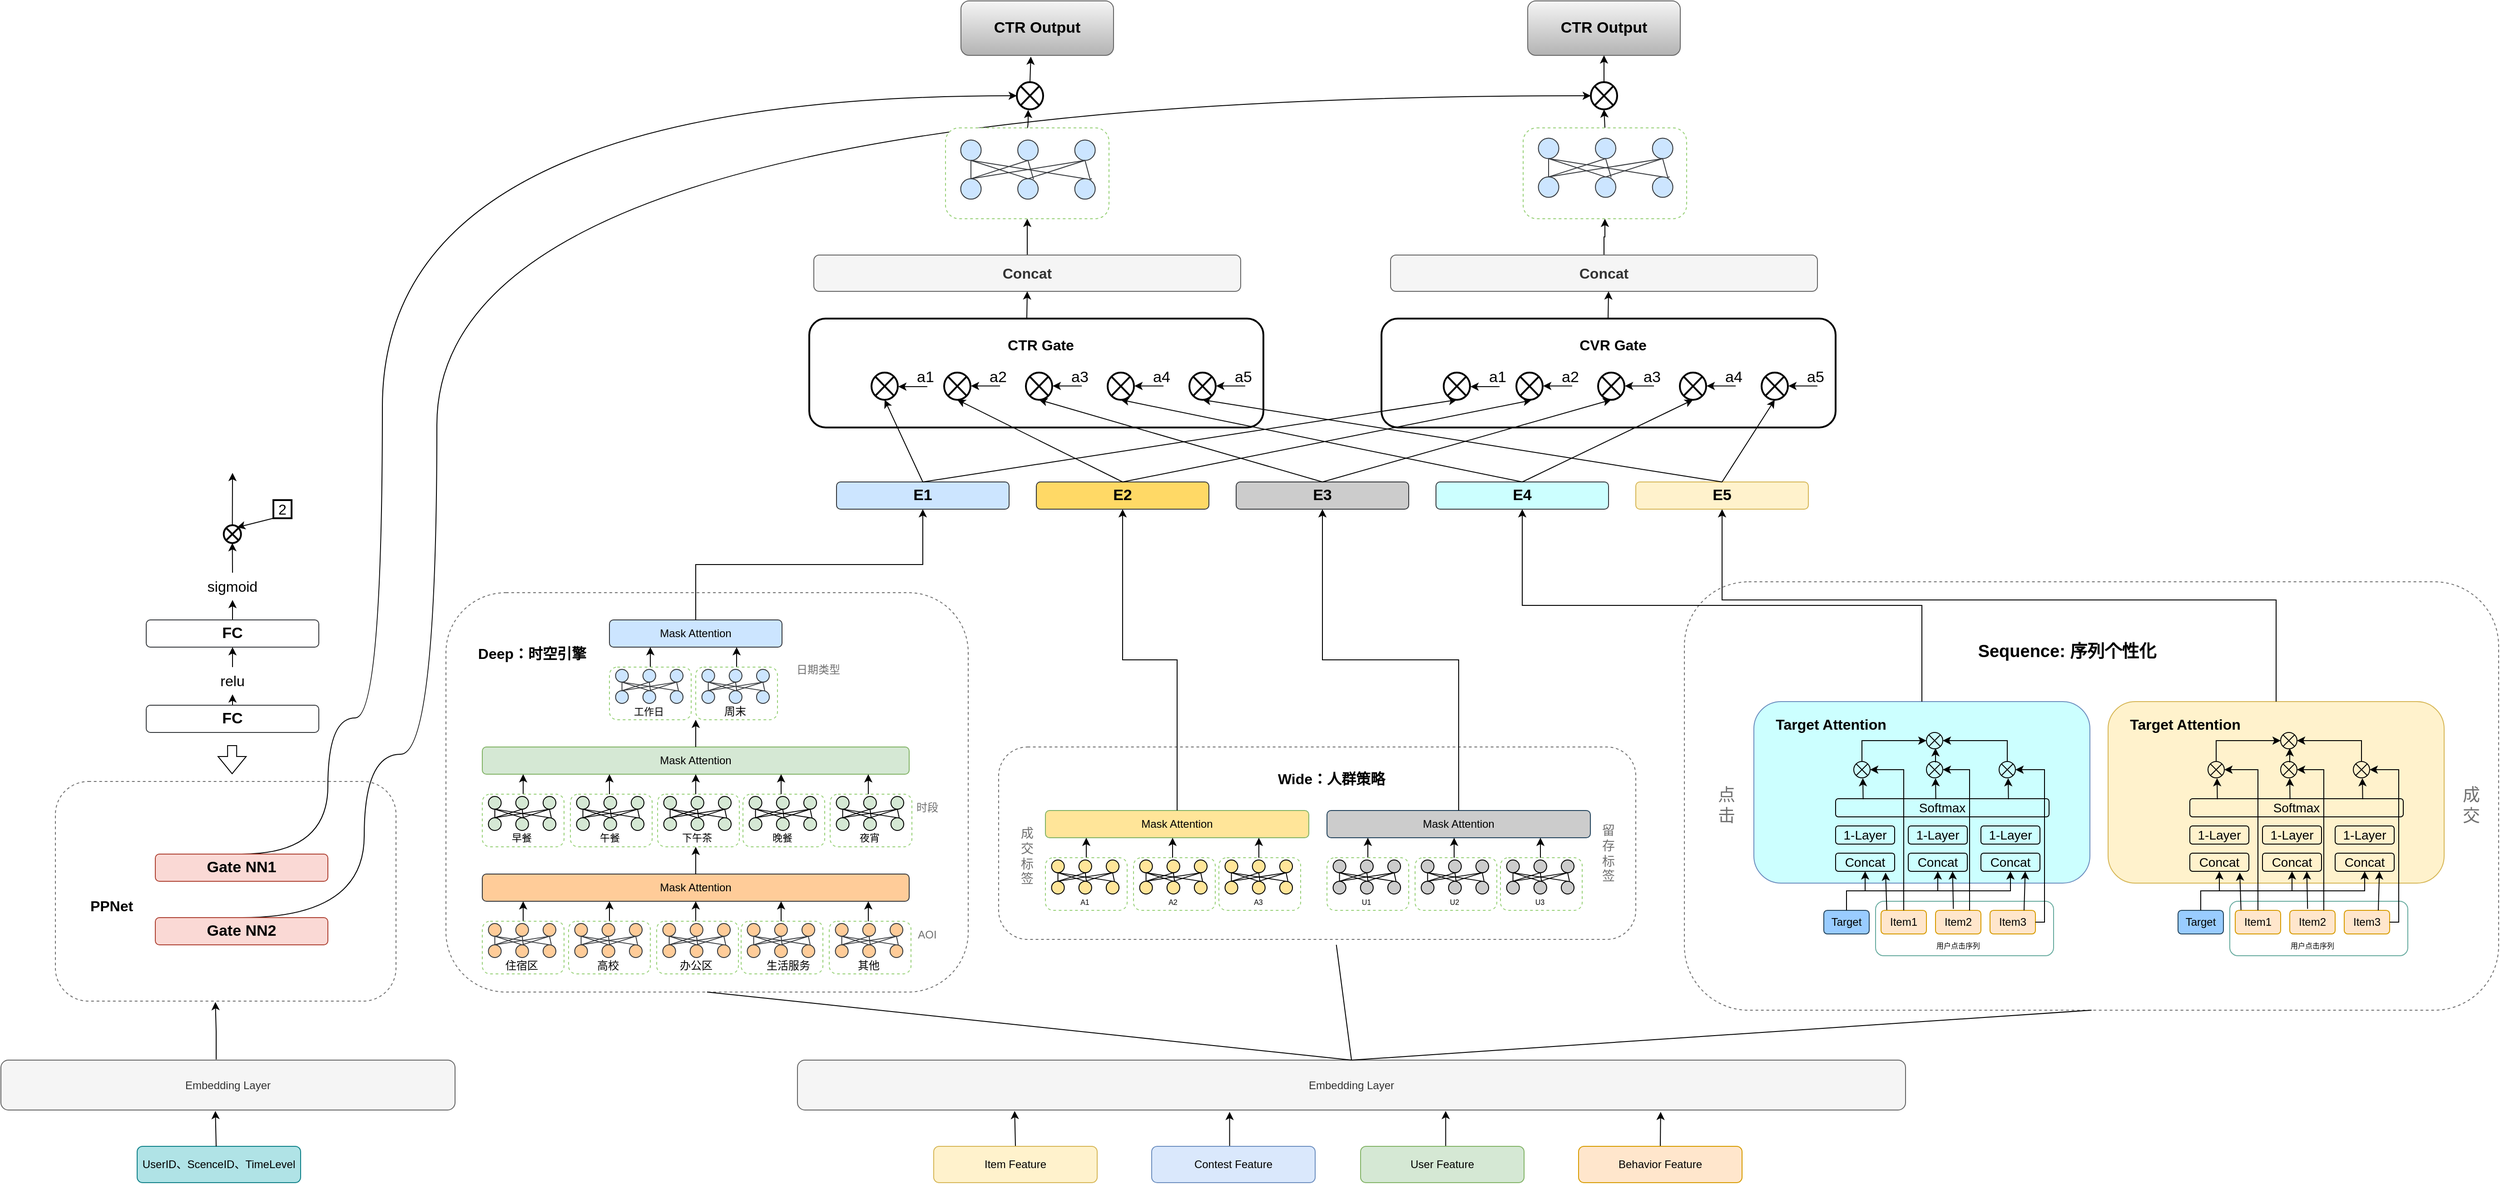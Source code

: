 <mxfile version="20.2.8" type="github">
  <diagram id="xPqd1AJxTfdzKSTH_Yz0" name="第 1 页">
    <mxGraphModel dx="2002" dy="1901" grid="1" gridSize="10" guides="1" tooltips="1" connect="1" arrows="1" fold="1" page="1" pageScale="1" pageWidth="827" pageHeight="1169" math="0" shadow="0">
      <root>
        <mxCell id="0" />
        <mxCell id="1" parent="0" />
        <mxCell id="X3lnQFaPOgWNIHZg0Lux-1017" value="" style="rounded=1;whiteSpace=wrap;html=1;dashed=1;strokeColor=#707070;fontSize=16;fontColor=#000000;" vertex="1" parent="1">
          <mxGeometry x="-580" y="500" width="375" height="242" as="geometry" />
        </mxCell>
        <mxCell id="X3lnQFaPOgWNIHZg0Lux-950" value="" style="rounded=1;whiteSpace=wrap;html=1;strokeColor=#000000;fontSize=16;fillColor=default;strokeWidth=2;" vertex="1" parent="1">
          <mxGeometry x="250" y="-10" width="500" height="120" as="geometry" />
        </mxCell>
        <mxCell id="X3lnQFaPOgWNIHZg0Lux-912" value="" style="rounded=1;whiteSpace=wrap;html=1;dashed=1;strokeColor=#707070;fontSize=16;fontColor=#000000;" vertex="1" parent="1">
          <mxGeometry x="1213.5" y="280" width="896.5" height="472" as="geometry" />
        </mxCell>
        <mxCell id="X3lnQFaPOgWNIHZg0Lux-862" value="" style="rounded=1;whiteSpace=wrap;html=1;strokeColor=#6c8ebf;fontSize=16;fillColor=#CCFFFF;" vertex="1" parent="1">
          <mxGeometry x="1290" y="412" width="370" height="200" as="geometry" />
        </mxCell>
        <mxCell id="X3lnQFaPOgWNIHZg0Lux-818" value="" style="rounded=1;whiteSpace=wrap;html=1;labelBorderColor=default;strokeColor=#67AB9F;fontSize=14;fontColor=#000000;fillColor=none;" vertex="1" parent="1">
          <mxGeometry x="1424" y="632" width="196" height="60" as="geometry" />
        </mxCell>
        <mxCell id="X3lnQFaPOgWNIHZg0Lux-812" value="" style="rounded=1;whiteSpace=wrap;html=1;dashed=1;strokeColor=#707070;fontSize=16;fontColor=#000000;" vertex="1" parent="1">
          <mxGeometry x="458.5" y="462" width="701.5" height="212" as="geometry" />
        </mxCell>
        <mxCell id="X3lnQFaPOgWNIHZg0Lux-417" value="" style="rounded=1;whiteSpace=wrap;html=1;dashed=1;strokeColor=#707070;fontSize=16;fontColor=#000000;" vertex="1" parent="1">
          <mxGeometry x="-150" y="292" width="575" height="440" as="geometry" />
        </mxCell>
        <mxCell id="X3lnQFaPOgWNIHZg0Lux-7" style="edgeStyle=orthogonalEdgeStyle;rounded=0;orthogonalLoop=1;jettySize=auto;html=1;exitX=0.5;exitY=0;exitDx=0;exitDy=0;entryX=0.196;entryY=1.018;entryDx=0;entryDy=0;entryPerimeter=0;" edge="1" parent="1" source="X3lnQFaPOgWNIHZg0Lux-1" target="X3lnQFaPOgWNIHZg0Lux-6">
          <mxGeometry relative="1" as="geometry" />
        </mxCell>
        <mxCell id="X3lnQFaPOgWNIHZg0Lux-1" value="Item Feature" style="rounded=1;whiteSpace=wrap;html=1;fillColor=#fff2cc;strokeColor=#d6b656;" vertex="1" parent="1">
          <mxGeometry x="387" y="902" width="180" height="40" as="geometry" />
        </mxCell>
        <mxCell id="X3lnQFaPOgWNIHZg0Lux-8" style="edgeStyle=orthogonalEdgeStyle;rounded=0;orthogonalLoop=1;jettySize=auto;html=1;exitX=0.5;exitY=0;exitDx=0;exitDy=0;entryX=0.39;entryY=1.036;entryDx=0;entryDy=0;entryPerimeter=0;" edge="1" parent="1" source="X3lnQFaPOgWNIHZg0Lux-2" target="X3lnQFaPOgWNIHZg0Lux-6">
          <mxGeometry relative="1" as="geometry" />
        </mxCell>
        <mxCell id="X3lnQFaPOgWNIHZg0Lux-2" value="Contest Feature" style="rounded=1;whiteSpace=wrap;html=1;fillColor=#dae8fc;strokeColor=#6c8ebf;" vertex="1" parent="1">
          <mxGeometry x="627" y="902" width="180" height="40" as="geometry" />
        </mxCell>
        <mxCell id="X3lnQFaPOgWNIHZg0Lux-9" style="edgeStyle=orthogonalEdgeStyle;rounded=0;orthogonalLoop=1;jettySize=auto;html=1;exitX=0.5;exitY=0;exitDx=0;exitDy=0;entryX=0.585;entryY=1.018;entryDx=0;entryDy=0;entryPerimeter=0;" edge="1" parent="1" source="X3lnQFaPOgWNIHZg0Lux-4" target="X3lnQFaPOgWNIHZg0Lux-6">
          <mxGeometry relative="1" as="geometry" />
        </mxCell>
        <mxCell id="X3lnQFaPOgWNIHZg0Lux-4" value="User Feature" style="rounded=1;whiteSpace=wrap;html=1;fillColor=#d5e8d4;strokeColor=#82b366;" vertex="1" parent="1">
          <mxGeometry x="857" y="902" width="180" height="40" as="geometry" />
        </mxCell>
        <mxCell id="X3lnQFaPOgWNIHZg0Lux-10" style="edgeStyle=orthogonalEdgeStyle;rounded=0;orthogonalLoop=1;jettySize=auto;html=1;exitX=0.5;exitY=0;exitDx=0;exitDy=0;entryX=0.779;entryY=1.036;entryDx=0;entryDy=0;entryPerimeter=0;" edge="1" parent="1" source="X3lnQFaPOgWNIHZg0Lux-5" target="X3lnQFaPOgWNIHZg0Lux-6">
          <mxGeometry relative="1" as="geometry" />
        </mxCell>
        <mxCell id="X3lnQFaPOgWNIHZg0Lux-5" value="Behavior Feature" style="rounded=1;whiteSpace=wrap;html=1;fillColor=#ffe6cc;strokeColor=#d79b00;" vertex="1" parent="1">
          <mxGeometry x="1097" y="902" width="180" height="40" as="geometry" />
        </mxCell>
        <mxCell id="X3lnQFaPOgWNIHZg0Lux-6" value="Embedding Layer" style="rounded=1;whiteSpace=wrap;html=1;fillColor=#f5f5f5;fontColor=#333333;strokeColor=#666666;" vertex="1" parent="1">
          <mxGeometry x="237" y="807" width="1220" height="55" as="geometry" />
        </mxCell>
        <mxCell id="X3lnQFaPOgWNIHZg0Lux-11" value="Mask Attention" style="rounded=1;whiteSpace=wrap;html=1;fillColor=#d5e8d4;strokeColor=#82b366;" vertex="1" parent="1">
          <mxGeometry x="-110" y="462" width="470" height="30" as="geometry" />
        </mxCell>
        <mxCell id="X3lnQFaPOgWNIHZg0Lux-211" value="" style="endArrow=classic;html=1;rounded=0;exitX=0.5;exitY=0;exitDx=0;exitDy=0;" edge="1" parent="1" source="X3lnQFaPOgWNIHZg0Lux-29">
          <mxGeometry width="50" height="50" relative="1" as="geometry">
            <mxPoint x="-70" y="514" as="sourcePoint" />
            <mxPoint x="-65" y="492" as="targetPoint" />
          </mxGeometry>
        </mxCell>
        <mxCell id="X3lnQFaPOgWNIHZg0Lux-212" value="" style="endArrow=classic;html=1;rounded=0;exitX=0.5;exitY=0;exitDx=0;exitDy=0;" edge="1" parent="1">
          <mxGeometry width="50" height="50" relative="1" as="geometry">
            <mxPoint x="125" y="514" as="sourcePoint" />
            <mxPoint x="125" y="492" as="targetPoint" />
          </mxGeometry>
        </mxCell>
        <mxCell id="X3lnQFaPOgWNIHZg0Lux-213" value="" style="endArrow=classic;html=1;rounded=0;exitX=0.5;exitY=0;exitDx=0;exitDy=0;" edge="1" parent="1">
          <mxGeometry width="50" height="50" relative="1" as="geometry">
            <mxPoint x="219" y="514" as="sourcePoint" />
            <mxPoint x="219" y="492" as="targetPoint" />
          </mxGeometry>
        </mxCell>
        <mxCell id="X3lnQFaPOgWNIHZg0Lux-214" value="" style="endArrow=classic;html=1;rounded=0;exitX=0.5;exitY=0;exitDx=0;exitDy=0;" edge="1" parent="1">
          <mxGeometry width="50" height="50" relative="1" as="geometry">
            <mxPoint x="315" y="514" as="sourcePoint" />
            <mxPoint x="315" y="492" as="targetPoint" />
          </mxGeometry>
        </mxCell>
        <mxCell id="X3lnQFaPOgWNIHZg0Lux-215" value="" style="endArrow=classic;html=1;rounded=0;exitX=0.5;exitY=0;exitDx=0;exitDy=0;" edge="1" parent="1">
          <mxGeometry width="50" height="50" relative="1" as="geometry">
            <mxPoint x="30" y="514" as="sourcePoint" />
            <mxPoint x="30" y="492" as="targetPoint" />
          </mxGeometry>
        </mxCell>
        <mxCell id="X3lnQFaPOgWNIHZg0Lux-216" value="&lt;font color=&quot;#707070&quot;&gt;时段&lt;/font&gt;" style="text;html=1;strokeColor=none;fillColor=none;align=center;verticalAlign=middle;whiteSpace=wrap;rounded=0;dashed=1;opacity=1;" vertex="1" parent="1">
          <mxGeometry x="350" y="514" width="60" height="30" as="geometry" />
        </mxCell>
        <mxCell id="X3lnQFaPOgWNIHZg0Lux-217" value="Mask Attention" style="rounded=1;whiteSpace=wrap;html=1;fillColor=#ffcc99;strokeColor=#36393d;" vertex="1" parent="1">
          <mxGeometry x="-110" y="602" width="470" height="30" as="geometry" />
        </mxCell>
        <mxCell id="X3lnQFaPOgWNIHZg0Lux-308" value="" style="endArrow=classic;html=1;rounded=0;exitX=0.5;exitY=0;exitDx=0;exitDy=0;" edge="1" parent="1" source="X3lnQFaPOgWNIHZg0Lux-219">
          <mxGeometry width="50" height="50" relative="1" as="geometry">
            <mxPoint x="-70" y="654" as="sourcePoint" />
            <mxPoint x="-65" y="632" as="targetPoint" />
          </mxGeometry>
        </mxCell>
        <mxCell id="X3lnQFaPOgWNIHZg0Lux-309" value="" style="endArrow=classic;html=1;rounded=0;exitX=0.5;exitY=0;exitDx=0;exitDy=0;" edge="1" parent="1">
          <mxGeometry width="50" height="50" relative="1" as="geometry">
            <mxPoint x="125" y="654" as="sourcePoint" />
            <mxPoint x="125" y="632" as="targetPoint" />
          </mxGeometry>
        </mxCell>
        <mxCell id="X3lnQFaPOgWNIHZg0Lux-310" value="" style="endArrow=classic;html=1;rounded=0;exitX=0.5;exitY=0;exitDx=0;exitDy=0;" edge="1" parent="1">
          <mxGeometry width="50" height="50" relative="1" as="geometry">
            <mxPoint x="219" y="654" as="sourcePoint" />
            <mxPoint x="219" y="632" as="targetPoint" />
          </mxGeometry>
        </mxCell>
        <mxCell id="X3lnQFaPOgWNIHZg0Lux-311" value="" style="endArrow=classic;html=1;rounded=0;exitX=0.5;exitY=0;exitDx=0;exitDy=0;" edge="1" parent="1">
          <mxGeometry width="50" height="50" relative="1" as="geometry">
            <mxPoint x="315" y="654" as="sourcePoint" />
            <mxPoint x="315" y="632" as="targetPoint" />
          </mxGeometry>
        </mxCell>
        <mxCell id="X3lnQFaPOgWNIHZg0Lux-312" value="" style="endArrow=classic;html=1;rounded=0;exitX=0.5;exitY=0;exitDx=0;exitDy=0;" edge="1" parent="1">
          <mxGeometry width="50" height="50" relative="1" as="geometry">
            <mxPoint x="30" y="654" as="sourcePoint" />
            <mxPoint x="30" y="632" as="targetPoint" />
          </mxGeometry>
        </mxCell>
        <mxCell id="X3lnQFaPOgWNIHZg0Lux-313" value="&lt;font color=&quot;#707070&quot;&gt;AOI&lt;/font&gt;" style="text;html=1;strokeColor=none;fillColor=none;align=center;verticalAlign=middle;whiteSpace=wrap;rounded=0;dashed=1;opacity=1;" vertex="1" parent="1">
          <mxGeometry x="350" y="654" width="60" height="30" as="geometry" />
        </mxCell>
        <mxCell id="X3lnQFaPOgWNIHZg0Lux-315" value="" style="endArrow=classic;html=1;rounded=0;exitX=0.5;exitY=0;exitDx=0;exitDy=0;" edge="1" parent="1" source="X3lnQFaPOgWNIHZg0Lux-217">
          <mxGeometry width="50" height="50" relative="1" as="geometry">
            <mxPoint x="125" y="594" as="sourcePoint" />
            <mxPoint x="125" y="572" as="targetPoint" />
          </mxGeometry>
        </mxCell>
        <mxCell id="X3lnQFaPOgWNIHZg0Lux-316" value="Mask Attention" style="rounded=1;whiteSpace=wrap;html=1;fillColor=#cce5ff;strokeColor=#36393d;" vertex="1" parent="1">
          <mxGeometry x="30" y="322" width="190" height="30" as="geometry" />
        </mxCell>
        <mxCell id="X3lnQFaPOgWNIHZg0Lux-407" value="" style="endArrow=classic;html=1;rounded=0;exitX=0.5;exitY=0;exitDx=0;exitDy=0;" edge="1" parent="1" source="X3lnQFaPOgWNIHZg0Lux-318">
          <mxGeometry width="50" height="50" relative="1" as="geometry">
            <mxPoint x="70" y="374" as="sourcePoint" />
            <mxPoint x="75" y="352" as="targetPoint" />
          </mxGeometry>
        </mxCell>
        <mxCell id="X3lnQFaPOgWNIHZg0Lux-411" value="" style="endArrow=classic;html=1;rounded=0;exitX=0.5;exitY=0;exitDx=0;exitDy=0;" edge="1" parent="1">
          <mxGeometry width="50" height="50" relative="1" as="geometry">
            <mxPoint x="170" y="374" as="sourcePoint" />
            <mxPoint x="170" y="352" as="targetPoint" />
          </mxGeometry>
        </mxCell>
        <mxCell id="X3lnQFaPOgWNIHZg0Lux-414" value="" style="endArrow=classic;html=1;rounded=0;exitX=0.5;exitY=0;exitDx=0;exitDy=0;" edge="1" parent="1">
          <mxGeometry width="50" height="50" relative="1" as="geometry">
            <mxPoint x="125" y="462" as="sourcePoint" />
            <mxPoint x="125" y="432" as="targetPoint" />
          </mxGeometry>
        </mxCell>
        <mxCell id="X3lnQFaPOgWNIHZg0Lux-415" value="&lt;font color=&quot;#707070&quot;&gt;日期类型&lt;/font&gt;" style="text;html=1;strokeColor=none;fillColor=none;align=center;verticalAlign=middle;whiteSpace=wrap;rounded=0;dashed=1;opacity=1;" vertex="1" parent="1">
          <mxGeometry x="230" y="362" width="60" height="30" as="geometry" />
        </mxCell>
        <mxCell id="X3lnQFaPOgWNIHZg0Lux-416" value="&lt;font size=&quot;1&quot; color=&quot;#000000&quot;&gt;&lt;b style=&quot;font-size: 16px;&quot;&gt;Deep：时空引擎&lt;/b&gt;&lt;/font&gt;" style="text;html=1;strokeColor=none;fillColor=none;align=center;verticalAlign=middle;whiteSpace=wrap;rounded=0;dashed=1;fontColor=#707070;opacity=1;" vertex="1" parent="1">
          <mxGeometry x="-120" y="344" width="130" height="30" as="geometry" />
        </mxCell>
        <mxCell id="X3lnQFaPOgWNIHZg0Lux-418" value="Mask Attention" style="rounded=1;whiteSpace=wrap;html=1;fillColor=#FFE599;strokeColor=#82b366;" vertex="1" parent="1">
          <mxGeometry x="510" y="532" width="290" height="30" as="geometry" />
        </mxCell>
        <mxCell id="X3lnQFaPOgWNIHZg0Lux-509" value="" style="endArrow=classic;html=1;rounded=0;exitX=0.5;exitY=0;exitDx=0;exitDy=0;" edge="1" parent="1" source="X3lnQFaPOgWNIHZg0Lux-420">
          <mxGeometry width="50" height="50" relative="1" as="geometry">
            <mxPoint x="550" y="584" as="sourcePoint" />
            <mxPoint x="555" y="562" as="targetPoint" />
          </mxGeometry>
        </mxCell>
        <mxCell id="X3lnQFaPOgWNIHZg0Lux-510" value="" style="endArrow=classic;html=1;rounded=0;exitX=0.5;exitY=0;exitDx=0;exitDy=0;" edge="1" parent="1">
          <mxGeometry width="50" height="50" relative="1" as="geometry">
            <mxPoint x="745" y="584" as="sourcePoint" />
            <mxPoint x="745" y="562" as="targetPoint" />
          </mxGeometry>
        </mxCell>
        <mxCell id="X3lnQFaPOgWNIHZg0Lux-513" value="" style="endArrow=classic;html=1;rounded=0;exitX=0.5;exitY=0;exitDx=0;exitDy=0;" edge="1" parent="1">
          <mxGeometry width="50" height="50" relative="1" as="geometry">
            <mxPoint x="650" y="584" as="sourcePoint" />
            <mxPoint x="650" y="562" as="targetPoint" />
          </mxGeometry>
        </mxCell>
        <mxCell id="X3lnQFaPOgWNIHZg0Lux-516" value="" style="group" vertex="1" connectable="0" parent="1">
          <mxGeometry x="125" y="374" width="90" height="58" as="geometry" />
        </mxCell>
        <mxCell id="X3lnQFaPOgWNIHZg0Lux-336" value="" style="rounded=1;whiteSpace=wrap;html=1;dashed=1;strokeColor=#97D077;" vertex="1" parent="X3lnQFaPOgWNIHZg0Lux-516">
          <mxGeometry width="90" height="58" as="geometry" />
        </mxCell>
        <mxCell id="X3lnQFaPOgWNIHZg0Lux-337" value="" style="group" vertex="1" connectable="0" parent="X3lnQFaPOgWNIHZg0Lux-516">
          <mxGeometry x="6.759" y="2.5" width="78.261" height="37.5" as="geometry" />
        </mxCell>
        <mxCell id="X3lnQFaPOgWNIHZg0Lux-338" value="" style="ellipse;whiteSpace=wrap;html=1;aspect=fixed;fillColor=#cce5ff;strokeColor=#36393d;" vertex="1" parent="X3lnQFaPOgWNIHZg0Lux-337">
          <mxGeometry width="14.062" height="14.062" as="geometry" />
        </mxCell>
        <mxCell id="X3lnQFaPOgWNIHZg0Lux-339" value="" style="ellipse;whiteSpace=wrap;html=1;aspect=fixed;fillColor=#cce5ff;strokeColor=#36393d;" vertex="1" parent="X3lnQFaPOgWNIHZg0Lux-337">
          <mxGeometry x="60.201" width="14.062" height="14.062" as="geometry" />
        </mxCell>
        <mxCell id="X3lnQFaPOgWNIHZg0Lux-340" value="" style="ellipse;whiteSpace=wrap;html=1;aspect=fixed;fillColor=#cce5ff;strokeColor=#36393d;" vertex="1" parent="X3lnQFaPOgWNIHZg0Lux-337">
          <mxGeometry x="30.1" width="14.062" height="14.062" as="geometry" />
        </mxCell>
        <mxCell id="X3lnQFaPOgWNIHZg0Lux-341" value="" style="ellipse;whiteSpace=wrap;html=1;aspect=fixed;fillColor=#cce5ff;strokeColor=#36393d;" vertex="1" parent="X3lnQFaPOgWNIHZg0Lux-337">
          <mxGeometry y="23.438" width="14.062" height="14.062" as="geometry" />
        </mxCell>
        <mxCell id="X3lnQFaPOgWNIHZg0Lux-342" value="" style="ellipse;whiteSpace=wrap;html=1;aspect=fixed;fillColor=#cce5ff;strokeColor=#36393d;" vertex="1" parent="X3lnQFaPOgWNIHZg0Lux-337">
          <mxGeometry x="60.201" y="23.438" width="14.062" height="14.062" as="geometry" />
        </mxCell>
        <mxCell id="X3lnQFaPOgWNIHZg0Lux-343" value="" style="ellipse;whiteSpace=wrap;html=1;aspect=fixed;fillColor=#cce5ff;strokeColor=#36393d;" vertex="1" parent="X3lnQFaPOgWNIHZg0Lux-337">
          <mxGeometry x="30.1" y="23.438" width="14.062" height="14.062" as="geometry" />
        </mxCell>
        <mxCell id="X3lnQFaPOgWNIHZg0Lux-344" value="" style="endArrow=none;html=1;rounded=0;entryX=0.5;entryY=0;entryDx=0;entryDy=0;exitX=0.5;exitY=1;exitDx=0;exitDy=0;fillColor=#cce5ff;strokeColor=#36393d;" edge="1" parent="X3lnQFaPOgWNIHZg0Lux-337" source="X3lnQFaPOgWNIHZg0Lux-338" target="X3lnQFaPOgWNIHZg0Lux-341">
          <mxGeometry width="50" height="50" relative="1" as="geometry">
            <mxPoint x="-36.12" y="65.625" as="sourcePoint" />
            <mxPoint x="-6.02" y="42.188" as="targetPoint" />
          </mxGeometry>
        </mxCell>
        <mxCell id="X3lnQFaPOgWNIHZg0Lux-345" value="" style="endArrow=none;html=1;rounded=0;entryX=0.5;entryY=1;entryDx=0;entryDy=0;exitX=0.5;exitY=0;exitDx=0;exitDy=0;fillColor=#cce5ff;strokeColor=#36393d;" edge="1" parent="X3lnQFaPOgWNIHZg0Lux-337" source="X3lnQFaPOgWNIHZg0Lux-343" target="X3lnQFaPOgWNIHZg0Lux-338">
          <mxGeometry width="50" height="50" relative="1" as="geometry">
            <mxPoint x="6.02" y="79.688" as="sourcePoint" />
            <mxPoint x="36.12" y="56.25" as="targetPoint" />
          </mxGeometry>
        </mxCell>
        <mxCell id="X3lnQFaPOgWNIHZg0Lux-346" value="" style="endArrow=none;html=1;rounded=0;entryX=0.5;entryY=1;entryDx=0;entryDy=0;exitX=0.5;exitY=0;exitDx=0;exitDy=0;fillColor=#cce5ff;strokeColor=#36393d;" edge="1" parent="X3lnQFaPOgWNIHZg0Lux-337" source="X3lnQFaPOgWNIHZg0Lux-342" target="X3lnQFaPOgWNIHZg0Lux-338">
          <mxGeometry width="50" height="50" relative="1" as="geometry">
            <mxPoint x="6.02" y="79.688" as="sourcePoint" />
            <mxPoint x="36.12" y="56.25" as="targetPoint" />
          </mxGeometry>
        </mxCell>
        <mxCell id="X3lnQFaPOgWNIHZg0Lux-347" value="" style="endArrow=none;html=1;rounded=0;entryX=0.5;entryY=1;entryDx=0;entryDy=0;fillColor=#cce5ff;strokeColor=#36393d;" edge="1" parent="X3lnQFaPOgWNIHZg0Lux-337" target="X3lnQFaPOgWNIHZg0Lux-340">
          <mxGeometry width="50" height="50" relative="1" as="geometry">
            <mxPoint x="38.419" y="23.75" as="sourcePoint" />
            <mxPoint x="-6.02" y="60.938" as="targetPoint" />
          </mxGeometry>
        </mxCell>
        <mxCell id="X3lnQFaPOgWNIHZg0Lux-348" value="" style="endArrow=none;html=1;rounded=0;entryX=0.5;entryY=1;entryDx=0;entryDy=0;fillColor=#cce5ff;strokeColor=#36393d;" edge="1" parent="X3lnQFaPOgWNIHZg0Lux-337" target="X3lnQFaPOgWNIHZg0Lux-339">
          <mxGeometry width="50" height="50" relative="1" as="geometry">
            <mxPoint x="69.231" y="23.438" as="sourcePoint" />
            <mxPoint x="108.361" y="56.25" as="targetPoint" />
            <Array as="points">
              <mxPoint x="68.3" y="23.75" />
            </Array>
          </mxGeometry>
        </mxCell>
        <mxCell id="X3lnQFaPOgWNIHZg0Lux-349" value="" style="endArrow=none;html=1;rounded=0;entryX=0.5;entryY=1;entryDx=0;entryDy=0;exitX=0.5;exitY=0;exitDx=0;exitDy=0;fillColor=#cce5ff;strokeColor=#36393d;" edge="1" parent="X3lnQFaPOgWNIHZg0Lux-337" source="X3lnQFaPOgWNIHZg0Lux-341" target="X3lnQFaPOgWNIHZg0Lux-340">
          <mxGeometry width="50" height="50" relative="1" as="geometry">
            <mxPoint x="30.1" y="75" as="sourcePoint" />
            <mxPoint x="60.201" y="51.562" as="targetPoint" />
          </mxGeometry>
        </mxCell>
        <mxCell id="X3lnQFaPOgWNIHZg0Lux-350" value="" style="endArrow=none;html=1;rounded=0;entryX=0.5;entryY=1;entryDx=0;entryDy=0;exitX=0.5;exitY=0;exitDx=0;exitDy=0;fillColor=#cce5ff;strokeColor=#36393d;" edge="1" parent="X3lnQFaPOgWNIHZg0Lux-337" source="X3lnQFaPOgWNIHZg0Lux-341" target="X3lnQFaPOgWNIHZg0Lux-339">
          <mxGeometry width="50" height="50" relative="1" as="geometry">
            <mxPoint x="42.14" y="84.375" as="sourcePoint" />
            <mxPoint x="72.241" y="60.938" as="targetPoint" />
          </mxGeometry>
        </mxCell>
        <mxCell id="X3lnQFaPOgWNIHZg0Lux-351" value="" style="endArrow=none;html=1;rounded=0;entryX=0.5;entryY=1;entryDx=0;entryDy=0;exitX=0.5;exitY=0;exitDx=0;exitDy=0;fillColor=#cce5ff;strokeColor=#36393d;" edge="1" parent="X3lnQFaPOgWNIHZg0Lux-337" source="X3lnQFaPOgWNIHZg0Lux-343" target="X3lnQFaPOgWNIHZg0Lux-339">
          <mxGeometry width="50" height="50" relative="1" as="geometry">
            <mxPoint x="36.12" y="70.312" as="sourcePoint" />
            <mxPoint x="66.221" y="46.875" as="targetPoint" />
          </mxGeometry>
        </mxCell>
        <mxCell id="X3lnQFaPOgWNIHZg0Lux-352" value="周末" style="text;html=1;strokeColor=none;fillColor=none;align=center;verticalAlign=middle;whiteSpace=wrap;rounded=0;" vertex="1" parent="X3lnQFaPOgWNIHZg0Lux-516">
          <mxGeometry x="24.19" y="45.75" width="39.13" height="6.25" as="geometry" />
        </mxCell>
        <mxCell id="X3lnQFaPOgWNIHZg0Lux-517" value="" style="group" vertex="1" connectable="0" parent="1">
          <mxGeometry x="30" y="374" width="90" height="58" as="geometry" />
        </mxCell>
        <mxCell id="X3lnQFaPOgWNIHZg0Lux-318" value="" style="rounded=1;whiteSpace=wrap;html=1;dashed=1;strokeColor=#97D077;" vertex="1" parent="X3lnQFaPOgWNIHZg0Lux-517">
          <mxGeometry width="90" height="58" as="geometry" />
        </mxCell>
        <mxCell id="X3lnQFaPOgWNIHZg0Lux-319" value="" style="group" vertex="1" connectable="0" parent="X3lnQFaPOgWNIHZg0Lux-517">
          <mxGeometry x="6.759" y="2.5" width="78.261" height="37.5" as="geometry" />
        </mxCell>
        <mxCell id="X3lnQFaPOgWNIHZg0Lux-320" value="" style="ellipse;whiteSpace=wrap;html=1;aspect=fixed;fillColor=#cce5ff;strokeColor=#36393d;" vertex="1" parent="X3lnQFaPOgWNIHZg0Lux-319">
          <mxGeometry width="14.062" height="14.062" as="geometry" />
        </mxCell>
        <mxCell id="X3lnQFaPOgWNIHZg0Lux-321" value="" style="ellipse;whiteSpace=wrap;html=1;aspect=fixed;fillColor=#cce5ff;strokeColor=#36393d;" vertex="1" parent="X3lnQFaPOgWNIHZg0Lux-319">
          <mxGeometry x="60.201" width="14.062" height="14.062" as="geometry" />
        </mxCell>
        <mxCell id="X3lnQFaPOgWNIHZg0Lux-322" value="" style="ellipse;whiteSpace=wrap;html=1;aspect=fixed;fillColor=#cce5ff;strokeColor=#36393d;" vertex="1" parent="X3lnQFaPOgWNIHZg0Lux-319">
          <mxGeometry x="30.1" width="14.062" height="14.062" as="geometry" />
        </mxCell>
        <mxCell id="X3lnQFaPOgWNIHZg0Lux-323" value="" style="ellipse;whiteSpace=wrap;html=1;aspect=fixed;fillColor=#cce5ff;strokeColor=#36393d;" vertex="1" parent="X3lnQFaPOgWNIHZg0Lux-319">
          <mxGeometry y="23.438" width="14.062" height="14.062" as="geometry" />
        </mxCell>
        <mxCell id="X3lnQFaPOgWNIHZg0Lux-324" value="" style="ellipse;whiteSpace=wrap;html=1;aspect=fixed;fillColor=#cce5ff;strokeColor=#36393d;" vertex="1" parent="X3lnQFaPOgWNIHZg0Lux-319">
          <mxGeometry x="60.201" y="23.438" width="14.062" height="14.062" as="geometry" />
        </mxCell>
        <mxCell id="X3lnQFaPOgWNIHZg0Lux-325" value="" style="ellipse;whiteSpace=wrap;html=1;aspect=fixed;fillColor=#cce5ff;strokeColor=#36393d;" vertex="1" parent="X3lnQFaPOgWNIHZg0Lux-319">
          <mxGeometry x="30.1" y="23.438" width="14.062" height="14.062" as="geometry" />
        </mxCell>
        <mxCell id="X3lnQFaPOgWNIHZg0Lux-326" value="" style="endArrow=none;html=1;rounded=0;entryX=0.5;entryY=0;entryDx=0;entryDy=0;exitX=0.5;exitY=1;exitDx=0;exitDy=0;fillColor=#cce5ff;strokeColor=#36393d;" edge="1" parent="X3lnQFaPOgWNIHZg0Lux-319" source="X3lnQFaPOgWNIHZg0Lux-320" target="X3lnQFaPOgWNIHZg0Lux-323">
          <mxGeometry width="50" height="50" relative="1" as="geometry">
            <mxPoint x="-36.12" y="65.625" as="sourcePoint" />
            <mxPoint x="-6.02" y="42.188" as="targetPoint" />
          </mxGeometry>
        </mxCell>
        <mxCell id="X3lnQFaPOgWNIHZg0Lux-327" value="" style="endArrow=none;html=1;rounded=0;entryX=0.5;entryY=1;entryDx=0;entryDy=0;exitX=0.5;exitY=0;exitDx=0;exitDy=0;fillColor=#cce5ff;strokeColor=#36393d;" edge="1" parent="X3lnQFaPOgWNIHZg0Lux-319" source="X3lnQFaPOgWNIHZg0Lux-325" target="X3lnQFaPOgWNIHZg0Lux-320">
          <mxGeometry width="50" height="50" relative="1" as="geometry">
            <mxPoint x="6.02" y="79.688" as="sourcePoint" />
            <mxPoint x="36.12" y="56.25" as="targetPoint" />
          </mxGeometry>
        </mxCell>
        <mxCell id="X3lnQFaPOgWNIHZg0Lux-328" value="" style="endArrow=none;html=1;rounded=0;entryX=0.5;entryY=1;entryDx=0;entryDy=0;exitX=0.5;exitY=0;exitDx=0;exitDy=0;fillColor=#cce5ff;strokeColor=#36393d;" edge="1" parent="X3lnQFaPOgWNIHZg0Lux-319" source="X3lnQFaPOgWNIHZg0Lux-324" target="X3lnQFaPOgWNIHZg0Lux-320">
          <mxGeometry width="50" height="50" relative="1" as="geometry">
            <mxPoint x="6.02" y="79.688" as="sourcePoint" />
            <mxPoint x="36.12" y="56.25" as="targetPoint" />
          </mxGeometry>
        </mxCell>
        <mxCell id="X3lnQFaPOgWNIHZg0Lux-329" value="" style="endArrow=none;html=1;rounded=0;entryX=0.5;entryY=1;entryDx=0;entryDy=0;fillColor=#cce5ff;strokeColor=#36393d;" edge="1" parent="X3lnQFaPOgWNIHZg0Lux-319" target="X3lnQFaPOgWNIHZg0Lux-322">
          <mxGeometry width="50" height="50" relative="1" as="geometry">
            <mxPoint x="38.419" y="23.75" as="sourcePoint" />
            <mxPoint x="-6.02" y="60.938" as="targetPoint" />
          </mxGeometry>
        </mxCell>
        <mxCell id="X3lnQFaPOgWNIHZg0Lux-330" value="" style="endArrow=none;html=1;rounded=0;entryX=0.5;entryY=1;entryDx=0;entryDy=0;fillColor=#cce5ff;strokeColor=#36393d;" edge="1" parent="X3lnQFaPOgWNIHZg0Lux-319" target="X3lnQFaPOgWNIHZg0Lux-321">
          <mxGeometry width="50" height="50" relative="1" as="geometry">
            <mxPoint x="69.231" y="23.438" as="sourcePoint" />
            <mxPoint x="108.361" y="56.25" as="targetPoint" />
            <Array as="points">
              <mxPoint x="68.3" y="23.75" />
            </Array>
          </mxGeometry>
        </mxCell>
        <mxCell id="X3lnQFaPOgWNIHZg0Lux-331" value="" style="endArrow=none;html=1;rounded=0;entryX=0.5;entryY=1;entryDx=0;entryDy=0;exitX=0.5;exitY=0;exitDx=0;exitDy=0;fillColor=#cce5ff;strokeColor=#36393d;" edge="1" parent="X3lnQFaPOgWNIHZg0Lux-319" source="X3lnQFaPOgWNIHZg0Lux-323" target="X3lnQFaPOgWNIHZg0Lux-322">
          <mxGeometry width="50" height="50" relative="1" as="geometry">
            <mxPoint x="30.1" y="75" as="sourcePoint" />
            <mxPoint x="60.201" y="51.562" as="targetPoint" />
          </mxGeometry>
        </mxCell>
        <mxCell id="X3lnQFaPOgWNIHZg0Lux-332" value="" style="endArrow=none;html=1;rounded=0;entryX=0.5;entryY=1;entryDx=0;entryDy=0;exitX=0.5;exitY=0;exitDx=0;exitDy=0;fillColor=#cce5ff;strokeColor=#36393d;" edge="1" parent="X3lnQFaPOgWNIHZg0Lux-319" source="X3lnQFaPOgWNIHZg0Lux-323" target="X3lnQFaPOgWNIHZg0Lux-321">
          <mxGeometry width="50" height="50" relative="1" as="geometry">
            <mxPoint x="42.14" y="84.375" as="sourcePoint" />
            <mxPoint x="72.241" y="60.938" as="targetPoint" />
          </mxGeometry>
        </mxCell>
        <mxCell id="X3lnQFaPOgWNIHZg0Lux-333" value="" style="endArrow=none;html=1;rounded=0;entryX=0.5;entryY=1;entryDx=0;entryDy=0;exitX=0.5;exitY=0;exitDx=0;exitDy=0;fillColor=#cce5ff;strokeColor=#36393d;" edge="1" parent="X3lnQFaPOgWNIHZg0Lux-319" source="X3lnQFaPOgWNIHZg0Lux-325" target="X3lnQFaPOgWNIHZg0Lux-321">
          <mxGeometry width="50" height="50" relative="1" as="geometry">
            <mxPoint x="36.12" y="70.312" as="sourcePoint" />
            <mxPoint x="66.221" y="46.875" as="targetPoint" />
          </mxGeometry>
        </mxCell>
        <mxCell id="X3lnQFaPOgWNIHZg0Lux-334" value="&lt;font style=&quot;font-size: 11px;&quot;&gt;工作日&lt;/font&gt;" style="text;html=1;strokeColor=none;fillColor=none;align=center;verticalAlign=middle;whiteSpace=wrap;rounded=0;" vertex="1" parent="X3lnQFaPOgWNIHZg0Lux-517">
          <mxGeometry x="24.19" y="45.75" width="39.13" height="6.25" as="geometry" />
        </mxCell>
        <mxCell id="X3lnQFaPOgWNIHZg0Lux-518" value="" style="group" vertex="1" connectable="0" parent="1">
          <mxGeometry x="-110" y="514" width="90" height="58" as="geometry" />
        </mxCell>
        <mxCell id="X3lnQFaPOgWNIHZg0Lux-29" value="" style="rounded=1;whiteSpace=wrap;html=1;dashed=1;strokeColor=#97D077;" vertex="1" parent="X3lnQFaPOgWNIHZg0Lux-518">
          <mxGeometry width="90" height="58" as="geometry" />
        </mxCell>
        <mxCell id="X3lnQFaPOgWNIHZg0Lux-28" value="&lt;font style=&quot;font-size: 11px;&quot;&gt;早餐&lt;/font&gt;" style="text;html=1;strokeColor=none;fillColor=none;align=center;verticalAlign=middle;whiteSpace=wrap;rounded=0;fontSize=8;" vertex="1" parent="X3lnQFaPOgWNIHZg0Lux-518">
          <mxGeometry x="24.19" y="44.75" width="39.13" height="6.25" as="geometry" />
        </mxCell>
        <mxCell id="X3lnQFaPOgWNIHZg0Lux-12" value="" style="ellipse;whiteSpace=wrap;html=1;aspect=fixed;fillColor=#d5e8d4;strokeColor=#000000;" vertex="1" parent="X3lnQFaPOgWNIHZg0Lux-518">
          <mxGeometry x="6.759" y="2.5" width="14.062" height="14.062" as="geometry" />
        </mxCell>
        <mxCell id="X3lnQFaPOgWNIHZg0Lux-13" value="" style="ellipse;whiteSpace=wrap;html=1;aspect=fixed;fillColor=#d5e8d4;strokeColor=#000000;" vertex="1" parent="X3lnQFaPOgWNIHZg0Lux-518">
          <mxGeometry x="66.96" y="2.5" width="14.062" height="14.062" as="geometry" />
        </mxCell>
        <mxCell id="X3lnQFaPOgWNIHZg0Lux-14" value="" style="ellipse;whiteSpace=wrap;html=1;aspect=fixed;fillColor=#d5e8d4;strokeColor=#000000;" vertex="1" parent="X3lnQFaPOgWNIHZg0Lux-518">
          <mxGeometry x="36.859" y="2.5" width="14.062" height="14.062" as="geometry" />
        </mxCell>
        <mxCell id="X3lnQFaPOgWNIHZg0Lux-15" value="" style="ellipse;whiteSpace=wrap;html=1;aspect=fixed;fillColor=#d5e8d4;strokeColor=#000000;" vertex="1" parent="X3lnQFaPOgWNIHZg0Lux-518">
          <mxGeometry x="6.759" y="25.938" width="14.062" height="14.062" as="geometry" />
        </mxCell>
        <mxCell id="X3lnQFaPOgWNIHZg0Lux-16" value="" style="ellipse;whiteSpace=wrap;html=1;aspect=fixed;fillColor=#d5e8d4;strokeColor=#000000;" vertex="1" parent="X3lnQFaPOgWNIHZg0Lux-518">
          <mxGeometry x="66.96" y="25.938" width="14.062" height="14.062" as="geometry" />
        </mxCell>
        <mxCell id="X3lnQFaPOgWNIHZg0Lux-17" value="" style="ellipse;whiteSpace=wrap;html=1;aspect=fixed;fillColor=#d5e8d4;strokeColor=#000000;" vertex="1" parent="X3lnQFaPOgWNIHZg0Lux-518">
          <mxGeometry x="36.859" y="25.938" width="14.062" height="14.062" as="geometry" />
        </mxCell>
        <mxCell id="X3lnQFaPOgWNIHZg0Lux-18" value="" style="endArrow=none;html=1;rounded=0;entryX=0.5;entryY=0;entryDx=0;entryDy=0;exitX=0.5;exitY=1;exitDx=0;exitDy=0;fillColor=#d5e8d4;strokeColor=#000000;" edge="1" parent="X3lnQFaPOgWNIHZg0Lux-518" source="X3lnQFaPOgWNIHZg0Lux-12" target="X3lnQFaPOgWNIHZg0Lux-15">
          <mxGeometry width="50" height="50" relative="1" as="geometry">
            <mxPoint x="-29.362" y="68.125" as="sourcePoint" />
            <mxPoint x="0.739" y="44.688" as="targetPoint" />
          </mxGeometry>
        </mxCell>
        <mxCell id="X3lnQFaPOgWNIHZg0Lux-19" value="" style="endArrow=none;html=1;rounded=0;entryX=0.5;entryY=1;entryDx=0;entryDy=0;exitX=0.5;exitY=0;exitDx=0;exitDy=0;fillColor=#d5e8d4;strokeColor=#000000;" edge="1" parent="X3lnQFaPOgWNIHZg0Lux-518" source="X3lnQFaPOgWNIHZg0Lux-17" target="X3lnQFaPOgWNIHZg0Lux-12">
          <mxGeometry width="50" height="50" relative="1" as="geometry">
            <mxPoint x="12.779" y="82.188" as="sourcePoint" />
            <mxPoint x="42.879" y="58.75" as="targetPoint" />
          </mxGeometry>
        </mxCell>
        <mxCell id="X3lnQFaPOgWNIHZg0Lux-20" value="" style="endArrow=none;html=1;rounded=0;entryX=0.5;entryY=1;entryDx=0;entryDy=0;exitX=0.5;exitY=0;exitDx=0;exitDy=0;fillColor=#d5e8d4;strokeColor=#000000;" edge="1" parent="X3lnQFaPOgWNIHZg0Lux-518" source="X3lnQFaPOgWNIHZg0Lux-16" target="X3lnQFaPOgWNIHZg0Lux-12">
          <mxGeometry width="50" height="50" relative="1" as="geometry">
            <mxPoint x="12.779" y="82.188" as="sourcePoint" />
            <mxPoint x="42.879" y="58.75" as="targetPoint" />
          </mxGeometry>
        </mxCell>
        <mxCell id="X3lnQFaPOgWNIHZg0Lux-21" value="" style="endArrow=none;html=1;rounded=0;entryX=0.5;entryY=1;entryDx=0;entryDy=0;fillColor=#d5e8d4;strokeColor=#000000;" edge="1" parent="X3lnQFaPOgWNIHZg0Lux-518" target="X3lnQFaPOgWNIHZg0Lux-14">
          <mxGeometry width="50" height="50" relative="1" as="geometry">
            <mxPoint x="45.178" y="26.25" as="sourcePoint" />
            <mxPoint x="0.739" y="63.438" as="targetPoint" />
          </mxGeometry>
        </mxCell>
        <mxCell id="X3lnQFaPOgWNIHZg0Lux-22" value="" style="endArrow=none;html=1;rounded=0;entryX=0.5;entryY=1;entryDx=0;entryDy=0;fillColor=#d5e8d4;strokeColor=#000000;" edge="1" parent="X3lnQFaPOgWNIHZg0Lux-518" target="X3lnQFaPOgWNIHZg0Lux-13">
          <mxGeometry width="50" height="50" relative="1" as="geometry">
            <mxPoint x="75.99" y="25.938" as="sourcePoint" />
            <mxPoint x="115.12" y="58.75" as="targetPoint" />
            <Array as="points">
              <mxPoint x="75.059" y="26.25" />
            </Array>
          </mxGeometry>
        </mxCell>
        <mxCell id="X3lnQFaPOgWNIHZg0Lux-23" value="" style="endArrow=none;html=1;rounded=0;entryX=0.5;entryY=1;entryDx=0;entryDy=0;exitX=0.5;exitY=0;exitDx=0;exitDy=0;fillColor=#d5e8d4;strokeColor=#000000;" edge="1" parent="X3lnQFaPOgWNIHZg0Lux-518" source="X3lnQFaPOgWNIHZg0Lux-15" target="X3lnQFaPOgWNIHZg0Lux-14">
          <mxGeometry width="50" height="50" relative="1" as="geometry">
            <mxPoint x="36.859" y="77.5" as="sourcePoint" />
            <mxPoint x="66.96" y="54.062" as="targetPoint" />
          </mxGeometry>
        </mxCell>
        <mxCell id="X3lnQFaPOgWNIHZg0Lux-24" value="" style="endArrow=none;html=1;rounded=0;entryX=0.5;entryY=1;entryDx=0;entryDy=0;exitX=0.5;exitY=0;exitDx=0;exitDy=0;fillColor=#d5e8d4;strokeColor=#000000;" edge="1" parent="X3lnQFaPOgWNIHZg0Lux-518" source="X3lnQFaPOgWNIHZg0Lux-15" target="X3lnQFaPOgWNIHZg0Lux-13">
          <mxGeometry width="50" height="50" relative="1" as="geometry">
            <mxPoint x="48.899" y="86.875" as="sourcePoint" />
            <mxPoint x="79.0" y="63.438" as="targetPoint" />
          </mxGeometry>
        </mxCell>
        <mxCell id="X3lnQFaPOgWNIHZg0Lux-26" value="" style="endArrow=none;html=1;rounded=0;entryX=0.5;entryY=1;entryDx=0;entryDy=0;exitX=0.5;exitY=0;exitDx=0;exitDy=0;fillColor=#d5e8d4;strokeColor=#000000;" edge="1" parent="X3lnQFaPOgWNIHZg0Lux-518" source="X3lnQFaPOgWNIHZg0Lux-17" target="X3lnQFaPOgWNIHZg0Lux-13">
          <mxGeometry width="50" height="50" relative="1" as="geometry">
            <mxPoint x="42.879" y="72.812" as="sourcePoint" />
            <mxPoint x="72.98" y="49.375" as="targetPoint" />
          </mxGeometry>
        </mxCell>
        <mxCell id="X3lnQFaPOgWNIHZg0Lux-519" value="" style="group" vertex="1" connectable="0" parent="1">
          <mxGeometry x="-13" y="514" width="90" height="58" as="geometry" />
        </mxCell>
        <mxCell id="X3lnQFaPOgWNIHZg0Lux-520" value="" style="rounded=1;whiteSpace=wrap;html=1;dashed=1;strokeColor=#97D077;" vertex="1" parent="X3lnQFaPOgWNIHZg0Lux-519">
          <mxGeometry width="90" height="58" as="geometry" />
        </mxCell>
        <mxCell id="X3lnQFaPOgWNIHZg0Lux-521" value="&lt;font style=&quot;font-size: 11px;&quot;&gt;午餐&lt;/font&gt;" style="text;html=1;strokeColor=none;fillColor=none;align=center;verticalAlign=middle;whiteSpace=wrap;rounded=0;fontSize=8;" vertex="1" parent="X3lnQFaPOgWNIHZg0Lux-519">
          <mxGeometry x="24.19" y="44.75" width="39.13" height="6.25" as="geometry" />
        </mxCell>
        <mxCell id="X3lnQFaPOgWNIHZg0Lux-522" value="" style="ellipse;whiteSpace=wrap;html=1;aspect=fixed;fillColor=#d5e8d4;strokeColor=#000000;" vertex="1" parent="X3lnQFaPOgWNIHZg0Lux-519">
          <mxGeometry x="6.759" y="2.5" width="14.062" height="14.062" as="geometry" />
        </mxCell>
        <mxCell id="X3lnQFaPOgWNIHZg0Lux-523" value="" style="ellipse;whiteSpace=wrap;html=1;aspect=fixed;fillColor=#d5e8d4;strokeColor=#000000;" vertex="1" parent="X3lnQFaPOgWNIHZg0Lux-519">
          <mxGeometry x="66.96" y="2.5" width="14.062" height="14.062" as="geometry" />
        </mxCell>
        <mxCell id="X3lnQFaPOgWNIHZg0Lux-524" value="" style="ellipse;whiteSpace=wrap;html=1;aspect=fixed;fillColor=#d5e8d4;strokeColor=#000000;" vertex="1" parent="X3lnQFaPOgWNIHZg0Lux-519">
          <mxGeometry x="36.859" y="2.5" width="14.062" height="14.062" as="geometry" />
        </mxCell>
        <mxCell id="X3lnQFaPOgWNIHZg0Lux-525" value="" style="ellipse;whiteSpace=wrap;html=1;aspect=fixed;fillColor=#d5e8d4;strokeColor=#000000;" vertex="1" parent="X3lnQFaPOgWNIHZg0Lux-519">
          <mxGeometry x="6.759" y="25.938" width="14.062" height="14.062" as="geometry" />
        </mxCell>
        <mxCell id="X3lnQFaPOgWNIHZg0Lux-526" value="" style="ellipse;whiteSpace=wrap;html=1;aspect=fixed;fillColor=#d5e8d4;strokeColor=#000000;" vertex="1" parent="X3lnQFaPOgWNIHZg0Lux-519">
          <mxGeometry x="66.96" y="25.938" width="14.062" height="14.062" as="geometry" />
        </mxCell>
        <mxCell id="X3lnQFaPOgWNIHZg0Lux-527" value="" style="ellipse;whiteSpace=wrap;html=1;aspect=fixed;fillColor=#d5e8d4;strokeColor=#000000;" vertex="1" parent="X3lnQFaPOgWNIHZg0Lux-519">
          <mxGeometry x="36.859" y="25.938" width="14.062" height="14.062" as="geometry" />
        </mxCell>
        <mxCell id="X3lnQFaPOgWNIHZg0Lux-528" value="" style="endArrow=none;html=1;rounded=0;entryX=0.5;entryY=0;entryDx=0;entryDy=0;exitX=0.5;exitY=1;exitDx=0;exitDy=0;fillColor=#d5e8d4;strokeColor=#000000;" edge="1" parent="X3lnQFaPOgWNIHZg0Lux-519" source="X3lnQFaPOgWNIHZg0Lux-522" target="X3lnQFaPOgWNIHZg0Lux-525">
          <mxGeometry width="50" height="50" relative="1" as="geometry">
            <mxPoint x="-29.362" y="68.125" as="sourcePoint" />
            <mxPoint x="0.739" y="44.688" as="targetPoint" />
          </mxGeometry>
        </mxCell>
        <mxCell id="X3lnQFaPOgWNIHZg0Lux-529" value="" style="endArrow=none;html=1;rounded=0;entryX=0.5;entryY=1;entryDx=0;entryDy=0;exitX=0.5;exitY=0;exitDx=0;exitDy=0;fillColor=#d5e8d4;strokeColor=#000000;" edge="1" parent="X3lnQFaPOgWNIHZg0Lux-519" source="X3lnQFaPOgWNIHZg0Lux-527" target="X3lnQFaPOgWNIHZg0Lux-522">
          <mxGeometry width="50" height="50" relative="1" as="geometry">
            <mxPoint x="12.779" y="82.188" as="sourcePoint" />
            <mxPoint x="42.879" y="58.75" as="targetPoint" />
          </mxGeometry>
        </mxCell>
        <mxCell id="X3lnQFaPOgWNIHZg0Lux-530" value="" style="endArrow=none;html=1;rounded=0;entryX=0.5;entryY=1;entryDx=0;entryDy=0;exitX=0.5;exitY=0;exitDx=0;exitDy=0;fillColor=#d5e8d4;strokeColor=#000000;" edge="1" parent="X3lnQFaPOgWNIHZg0Lux-519" source="X3lnQFaPOgWNIHZg0Lux-526" target="X3lnQFaPOgWNIHZg0Lux-522">
          <mxGeometry width="50" height="50" relative="1" as="geometry">
            <mxPoint x="12.779" y="82.188" as="sourcePoint" />
            <mxPoint x="42.879" y="58.75" as="targetPoint" />
          </mxGeometry>
        </mxCell>
        <mxCell id="X3lnQFaPOgWNIHZg0Lux-531" value="" style="endArrow=none;html=1;rounded=0;entryX=0.5;entryY=1;entryDx=0;entryDy=0;fillColor=#d5e8d4;strokeColor=#000000;" edge="1" parent="X3lnQFaPOgWNIHZg0Lux-519" target="X3lnQFaPOgWNIHZg0Lux-524">
          <mxGeometry width="50" height="50" relative="1" as="geometry">
            <mxPoint x="45.178" y="26.25" as="sourcePoint" />
            <mxPoint x="0.739" y="63.438" as="targetPoint" />
          </mxGeometry>
        </mxCell>
        <mxCell id="X3lnQFaPOgWNIHZg0Lux-532" value="" style="endArrow=none;html=1;rounded=0;entryX=0.5;entryY=1;entryDx=0;entryDy=0;fillColor=#d5e8d4;strokeColor=#000000;" edge="1" parent="X3lnQFaPOgWNIHZg0Lux-519" target="X3lnQFaPOgWNIHZg0Lux-523">
          <mxGeometry width="50" height="50" relative="1" as="geometry">
            <mxPoint x="75.99" y="25.938" as="sourcePoint" />
            <mxPoint x="115.12" y="58.75" as="targetPoint" />
            <Array as="points">
              <mxPoint x="75.059" y="26.25" />
            </Array>
          </mxGeometry>
        </mxCell>
        <mxCell id="X3lnQFaPOgWNIHZg0Lux-533" value="" style="endArrow=none;html=1;rounded=0;entryX=0.5;entryY=1;entryDx=0;entryDy=0;exitX=0.5;exitY=0;exitDx=0;exitDy=0;fillColor=#d5e8d4;strokeColor=#000000;" edge="1" parent="X3lnQFaPOgWNIHZg0Lux-519" source="X3lnQFaPOgWNIHZg0Lux-525" target="X3lnQFaPOgWNIHZg0Lux-524">
          <mxGeometry width="50" height="50" relative="1" as="geometry">
            <mxPoint x="36.859" y="77.5" as="sourcePoint" />
            <mxPoint x="66.96" y="54.062" as="targetPoint" />
          </mxGeometry>
        </mxCell>
        <mxCell id="X3lnQFaPOgWNIHZg0Lux-534" value="" style="endArrow=none;html=1;rounded=0;entryX=0.5;entryY=1;entryDx=0;entryDy=0;exitX=0.5;exitY=0;exitDx=0;exitDy=0;fillColor=#d5e8d4;strokeColor=#000000;" edge="1" parent="X3lnQFaPOgWNIHZg0Lux-519" source="X3lnQFaPOgWNIHZg0Lux-525" target="X3lnQFaPOgWNIHZg0Lux-523">
          <mxGeometry width="50" height="50" relative="1" as="geometry">
            <mxPoint x="48.899" y="86.875" as="sourcePoint" />
            <mxPoint x="79.0" y="63.438" as="targetPoint" />
          </mxGeometry>
        </mxCell>
        <mxCell id="X3lnQFaPOgWNIHZg0Lux-535" value="" style="endArrow=none;html=1;rounded=0;entryX=0.5;entryY=1;entryDx=0;entryDy=0;exitX=0.5;exitY=0;exitDx=0;exitDy=0;fillColor=#d5e8d4;strokeColor=#000000;" edge="1" parent="X3lnQFaPOgWNIHZg0Lux-519" source="X3lnQFaPOgWNIHZg0Lux-527" target="X3lnQFaPOgWNIHZg0Lux-523">
          <mxGeometry width="50" height="50" relative="1" as="geometry">
            <mxPoint x="42.879" y="72.812" as="sourcePoint" />
            <mxPoint x="72.98" y="49.375" as="targetPoint" />
          </mxGeometry>
        </mxCell>
        <mxCell id="X3lnQFaPOgWNIHZg0Lux-536" value="" style="group" vertex="1" connectable="0" parent="1">
          <mxGeometry x="83" y="514" width="90" height="58" as="geometry" />
        </mxCell>
        <mxCell id="X3lnQFaPOgWNIHZg0Lux-537" value="" style="rounded=1;whiteSpace=wrap;html=1;dashed=1;strokeColor=#97D077;" vertex="1" parent="X3lnQFaPOgWNIHZg0Lux-536">
          <mxGeometry width="90" height="58" as="geometry" />
        </mxCell>
        <mxCell id="X3lnQFaPOgWNIHZg0Lux-538" value="&lt;font style=&quot;font-size: 11px;&quot;&gt;下午茶&lt;/font&gt;" style="text;html=1;strokeColor=none;fillColor=none;align=center;verticalAlign=middle;whiteSpace=wrap;rounded=0;fontSize=8;" vertex="1" parent="X3lnQFaPOgWNIHZg0Lux-536">
          <mxGeometry x="24.19" y="44.75" width="39.13" height="6.25" as="geometry" />
        </mxCell>
        <mxCell id="X3lnQFaPOgWNIHZg0Lux-539" value="" style="ellipse;whiteSpace=wrap;html=1;aspect=fixed;fillColor=#d5e8d4;strokeColor=#000000;" vertex="1" parent="X3lnQFaPOgWNIHZg0Lux-536">
          <mxGeometry x="6.759" y="2.5" width="14.062" height="14.062" as="geometry" />
        </mxCell>
        <mxCell id="X3lnQFaPOgWNIHZg0Lux-540" value="" style="ellipse;whiteSpace=wrap;html=1;aspect=fixed;fillColor=#d5e8d4;strokeColor=#000000;" vertex="1" parent="X3lnQFaPOgWNIHZg0Lux-536">
          <mxGeometry x="66.96" y="2.5" width="14.062" height="14.062" as="geometry" />
        </mxCell>
        <mxCell id="X3lnQFaPOgWNIHZg0Lux-541" value="" style="ellipse;whiteSpace=wrap;html=1;aspect=fixed;fillColor=#d5e8d4;strokeColor=#000000;" vertex="1" parent="X3lnQFaPOgWNIHZg0Lux-536">
          <mxGeometry x="36.859" y="2.5" width="14.062" height="14.062" as="geometry" />
        </mxCell>
        <mxCell id="X3lnQFaPOgWNIHZg0Lux-542" value="" style="ellipse;whiteSpace=wrap;html=1;aspect=fixed;fillColor=#d5e8d4;strokeColor=#000000;" vertex="1" parent="X3lnQFaPOgWNIHZg0Lux-536">
          <mxGeometry x="6.759" y="25.938" width="14.062" height="14.062" as="geometry" />
        </mxCell>
        <mxCell id="X3lnQFaPOgWNIHZg0Lux-543" value="" style="ellipse;whiteSpace=wrap;html=1;aspect=fixed;fillColor=#d5e8d4;strokeColor=#000000;" vertex="1" parent="X3lnQFaPOgWNIHZg0Lux-536">
          <mxGeometry x="66.96" y="25.938" width="14.062" height="14.062" as="geometry" />
        </mxCell>
        <mxCell id="X3lnQFaPOgWNIHZg0Lux-544" value="" style="ellipse;whiteSpace=wrap;html=1;aspect=fixed;fillColor=#d5e8d4;strokeColor=#000000;" vertex="1" parent="X3lnQFaPOgWNIHZg0Lux-536">
          <mxGeometry x="36.859" y="25.938" width="14.062" height="14.062" as="geometry" />
        </mxCell>
        <mxCell id="X3lnQFaPOgWNIHZg0Lux-545" value="" style="endArrow=none;html=1;rounded=0;entryX=0.5;entryY=0;entryDx=0;entryDy=0;exitX=0.5;exitY=1;exitDx=0;exitDy=0;fillColor=#d5e8d4;strokeColor=#000000;" edge="1" parent="X3lnQFaPOgWNIHZg0Lux-536" source="X3lnQFaPOgWNIHZg0Lux-539" target="X3lnQFaPOgWNIHZg0Lux-542">
          <mxGeometry width="50" height="50" relative="1" as="geometry">
            <mxPoint x="-29.362" y="68.125" as="sourcePoint" />
            <mxPoint x="0.739" y="44.688" as="targetPoint" />
          </mxGeometry>
        </mxCell>
        <mxCell id="X3lnQFaPOgWNIHZg0Lux-546" value="" style="endArrow=none;html=1;rounded=0;entryX=0.5;entryY=1;entryDx=0;entryDy=0;exitX=0.5;exitY=0;exitDx=0;exitDy=0;fillColor=#d5e8d4;strokeColor=#000000;" edge="1" parent="X3lnQFaPOgWNIHZg0Lux-536" source="X3lnQFaPOgWNIHZg0Lux-544" target="X3lnQFaPOgWNIHZg0Lux-539">
          <mxGeometry width="50" height="50" relative="1" as="geometry">
            <mxPoint x="12.779" y="82.188" as="sourcePoint" />
            <mxPoint x="42.879" y="58.75" as="targetPoint" />
          </mxGeometry>
        </mxCell>
        <mxCell id="X3lnQFaPOgWNIHZg0Lux-547" value="" style="endArrow=none;html=1;rounded=0;entryX=0.5;entryY=1;entryDx=0;entryDy=0;exitX=0.5;exitY=0;exitDx=0;exitDy=0;fillColor=#d5e8d4;strokeColor=#000000;" edge="1" parent="X3lnQFaPOgWNIHZg0Lux-536" source="X3lnQFaPOgWNIHZg0Lux-543" target="X3lnQFaPOgWNIHZg0Lux-539">
          <mxGeometry width="50" height="50" relative="1" as="geometry">
            <mxPoint x="12.779" y="82.188" as="sourcePoint" />
            <mxPoint x="42.879" y="58.75" as="targetPoint" />
          </mxGeometry>
        </mxCell>
        <mxCell id="X3lnQFaPOgWNIHZg0Lux-548" value="" style="endArrow=none;html=1;rounded=0;entryX=0.5;entryY=1;entryDx=0;entryDy=0;fillColor=#d5e8d4;strokeColor=#000000;" edge="1" parent="X3lnQFaPOgWNIHZg0Lux-536" target="X3lnQFaPOgWNIHZg0Lux-541">
          <mxGeometry width="50" height="50" relative="1" as="geometry">
            <mxPoint x="45.178" y="26.25" as="sourcePoint" />
            <mxPoint x="0.739" y="63.438" as="targetPoint" />
          </mxGeometry>
        </mxCell>
        <mxCell id="X3lnQFaPOgWNIHZg0Lux-549" value="" style="endArrow=none;html=1;rounded=0;entryX=0.5;entryY=1;entryDx=0;entryDy=0;fillColor=#d5e8d4;strokeColor=#000000;" edge="1" parent="X3lnQFaPOgWNIHZg0Lux-536" target="X3lnQFaPOgWNIHZg0Lux-540">
          <mxGeometry width="50" height="50" relative="1" as="geometry">
            <mxPoint x="75.99" y="25.938" as="sourcePoint" />
            <mxPoint x="115.12" y="58.75" as="targetPoint" />
            <Array as="points">
              <mxPoint x="75.059" y="26.25" />
            </Array>
          </mxGeometry>
        </mxCell>
        <mxCell id="X3lnQFaPOgWNIHZg0Lux-550" value="" style="endArrow=none;html=1;rounded=0;entryX=0.5;entryY=1;entryDx=0;entryDy=0;exitX=0.5;exitY=0;exitDx=0;exitDy=0;fillColor=#d5e8d4;strokeColor=#000000;" edge="1" parent="X3lnQFaPOgWNIHZg0Lux-536" source="X3lnQFaPOgWNIHZg0Lux-542" target="X3lnQFaPOgWNIHZg0Lux-541">
          <mxGeometry width="50" height="50" relative="1" as="geometry">
            <mxPoint x="36.859" y="77.5" as="sourcePoint" />
            <mxPoint x="66.96" y="54.062" as="targetPoint" />
          </mxGeometry>
        </mxCell>
        <mxCell id="X3lnQFaPOgWNIHZg0Lux-551" value="" style="endArrow=none;html=1;rounded=0;entryX=0.5;entryY=1;entryDx=0;entryDy=0;exitX=0.5;exitY=0;exitDx=0;exitDy=0;fillColor=#d5e8d4;strokeColor=#000000;" edge="1" parent="X3lnQFaPOgWNIHZg0Lux-536" source="X3lnQFaPOgWNIHZg0Lux-542" target="X3lnQFaPOgWNIHZg0Lux-540">
          <mxGeometry width="50" height="50" relative="1" as="geometry">
            <mxPoint x="48.899" y="86.875" as="sourcePoint" />
            <mxPoint x="79.0" y="63.438" as="targetPoint" />
          </mxGeometry>
        </mxCell>
        <mxCell id="X3lnQFaPOgWNIHZg0Lux-552" value="" style="endArrow=none;html=1;rounded=0;entryX=0.5;entryY=1;entryDx=0;entryDy=0;exitX=0.5;exitY=0;exitDx=0;exitDy=0;fillColor=#d5e8d4;strokeColor=#000000;" edge="1" parent="X3lnQFaPOgWNIHZg0Lux-536" source="X3lnQFaPOgWNIHZg0Lux-544" target="X3lnQFaPOgWNIHZg0Lux-540">
          <mxGeometry width="50" height="50" relative="1" as="geometry">
            <mxPoint x="42.879" y="72.812" as="sourcePoint" />
            <mxPoint x="72.98" y="49.375" as="targetPoint" />
          </mxGeometry>
        </mxCell>
        <mxCell id="X3lnQFaPOgWNIHZg0Lux-553" value="" style="group" vertex="1" connectable="0" parent="1">
          <mxGeometry x="177" y="514" width="90" height="58" as="geometry" />
        </mxCell>
        <mxCell id="X3lnQFaPOgWNIHZg0Lux-554" value="" style="rounded=1;whiteSpace=wrap;html=1;dashed=1;strokeColor=#97D077;" vertex="1" parent="X3lnQFaPOgWNIHZg0Lux-553">
          <mxGeometry width="90" height="58" as="geometry" />
        </mxCell>
        <mxCell id="X3lnQFaPOgWNIHZg0Lux-555" value="&lt;font style=&quot;font-size: 11px;&quot;&gt;晚餐&lt;/font&gt;" style="text;html=1;strokeColor=none;fillColor=none;align=center;verticalAlign=middle;whiteSpace=wrap;rounded=0;fontSize=8;" vertex="1" parent="X3lnQFaPOgWNIHZg0Lux-553">
          <mxGeometry x="24.19" y="44.75" width="39.13" height="6.25" as="geometry" />
        </mxCell>
        <mxCell id="X3lnQFaPOgWNIHZg0Lux-556" value="" style="ellipse;whiteSpace=wrap;html=1;aspect=fixed;fillColor=#d5e8d4;strokeColor=#000000;" vertex="1" parent="X3lnQFaPOgWNIHZg0Lux-553">
          <mxGeometry x="6.759" y="2.5" width="14.062" height="14.062" as="geometry" />
        </mxCell>
        <mxCell id="X3lnQFaPOgWNIHZg0Lux-557" value="" style="ellipse;whiteSpace=wrap;html=1;aspect=fixed;fillColor=#d5e8d4;strokeColor=#000000;" vertex="1" parent="X3lnQFaPOgWNIHZg0Lux-553">
          <mxGeometry x="66.96" y="2.5" width="14.062" height="14.062" as="geometry" />
        </mxCell>
        <mxCell id="X3lnQFaPOgWNIHZg0Lux-558" value="" style="ellipse;whiteSpace=wrap;html=1;aspect=fixed;fillColor=#d5e8d4;strokeColor=#000000;" vertex="1" parent="X3lnQFaPOgWNIHZg0Lux-553">
          <mxGeometry x="36.859" y="2.5" width="14.062" height="14.062" as="geometry" />
        </mxCell>
        <mxCell id="X3lnQFaPOgWNIHZg0Lux-559" value="" style="ellipse;whiteSpace=wrap;html=1;aspect=fixed;fillColor=#d5e8d4;strokeColor=#000000;" vertex="1" parent="X3lnQFaPOgWNIHZg0Lux-553">
          <mxGeometry x="6.759" y="25.938" width="14.062" height="14.062" as="geometry" />
        </mxCell>
        <mxCell id="X3lnQFaPOgWNIHZg0Lux-560" value="" style="ellipse;whiteSpace=wrap;html=1;aspect=fixed;fillColor=#d5e8d4;strokeColor=#000000;" vertex="1" parent="X3lnQFaPOgWNIHZg0Lux-553">
          <mxGeometry x="66.96" y="25.938" width="14.062" height="14.062" as="geometry" />
        </mxCell>
        <mxCell id="X3lnQFaPOgWNIHZg0Lux-561" value="" style="ellipse;whiteSpace=wrap;html=1;aspect=fixed;fillColor=#d5e8d4;strokeColor=#000000;" vertex="1" parent="X3lnQFaPOgWNIHZg0Lux-553">
          <mxGeometry x="36.859" y="25.938" width="14.062" height="14.062" as="geometry" />
        </mxCell>
        <mxCell id="X3lnQFaPOgWNIHZg0Lux-562" value="" style="endArrow=none;html=1;rounded=0;entryX=0.5;entryY=0;entryDx=0;entryDy=0;exitX=0.5;exitY=1;exitDx=0;exitDy=0;fillColor=#d5e8d4;strokeColor=#000000;" edge="1" parent="X3lnQFaPOgWNIHZg0Lux-553" source="X3lnQFaPOgWNIHZg0Lux-556" target="X3lnQFaPOgWNIHZg0Lux-559">
          <mxGeometry width="50" height="50" relative="1" as="geometry">
            <mxPoint x="-29.362" y="68.125" as="sourcePoint" />
            <mxPoint x="0.739" y="44.688" as="targetPoint" />
          </mxGeometry>
        </mxCell>
        <mxCell id="X3lnQFaPOgWNIHZg0Lux-563" value="" style="endArrow=none;html=1;rounded=0;entryX=0.5;entryY=1;entryDx=0;entryDy=0;exitX=0.5;exitY=0;exitDx=0;exitDy=0;fillColor=#d5e8d4;strokeColor=#000000;" edge="1" parent="X3lnQFaPOgWNIHZg0Lux-553" source="X3lnQFaPOgWNIHZg0Lux-561" target="X3lnQFaPOgWNIHZg0Lux-556">
          <mxGeometry width="50" height="50" relative="1" as="geometry">
            <mxPoint x="12.779" y="82.188" as="sourcePoint" />
            <mxPoint x="42.879" y="58.75" as="targetPoint" />
          </mxGeometry>
        </mxCell>
        <mxCell id="X3lnQFaPOgWNIHZg0Lux-564" value="" style="endArrow=none;html=1;rounded=0;entryX=0.5;entryY=1;entryDx=0;entryDy=0;exitX=0.5;exitY=0;exitDx=0;exitDy=0;fillColor=#d5e8d4;strokeColor=#000000;" edge="1" parent="X3lnQFaPOgWNIHZg0Lux-553" source="X3lnQFaPOgWNIHZg0Lux-560" target="X3lnQFaPOgWNIHZg0Lux-556">
          <mxGeometry width="50" height="50" relative="1" as="geometry">
            <mxPoint x="12.779" y="82.188" as="sourcePoint" />
            <mxPoint x="42.879" y="58.75" as="targetPoint" />
          </mxGeometry>
        </mxCell>
        <mxCell id="X3lnQFaPOgWNIHZg0Lux-565" value="" style="endArrow=none;html=1;rounded=0;entryX=0.5;entryY=1;entryDx=0;entryDy=0;fillColor=#d5e8d4;strokeColor=#000000;" edge="1" parent="X3lnQFaPOgWNIHZg0Lux-553" target="X3lnQFaPOgWNIHZg0Lux-558">
          <mxGeometry width="50" height="50" relative="1" as="geometry">
            <mxPoint x="45.178" y="26.25" as="sourcePoint" />
            <mxPoint x="0.739" y="63.438" as="targetPoint" />
          </mxGeometry>
        </mxCell>
        <mxCell id="X3lnQFaPOgWNIHZg0Lux-566" value="" style="endArrow=none;html=1;rounded=0;entryX=0.5;entryY=1;entryDx=0;entryDy=0;fillColor=#d5e8d4;strokeColor=#000000;" edge="1" parent="X3lnQFaPOgWNIHZg0Lux-553" target="X3lnQFaPOgWNIHZg0Lux-557">
          <mxGeometry width="50" height="50" relative="1" as="geometry">
            <mxPoint x="75.99" y="25.938" as="sourcePoint" />
            <mxPoint x="115.12" y="58.75" as="targetPoint" />
            <Array as="points">
              <mxPoint x="75.059" y="26.25" />
            </Array>
          </mxGeometry>
        </mxCell>
        <mxCell id="X3lnQFaPOgWNIHZg0Lux-567" value="" style="endArrow=none;html=1;rounded=0;entryX=0.5;entryY=1;entryDx=0;entryDy=0;exitX=0.5;exitY=0;exitDx=0;exitDy=0;fillColor=#d5e8d4;strokeColor=#000000;" edge="1" parent="X3lnQFaPOgWNIHZg0Lux-553" source="X3lnQFaPOgWNIHZg0Lux-559" target="X3lnQFaPOgWNIHZg0Lux-558">
          <mxGeometry width="50" height="50" relative="1" as="geometry">
            <mxPoint x="36.859" y="77.5" as="sourcePoint" />
            <mxPoint x="66.96" y="54.062" as="targetPoint" />
          </mxGeometry>
        </mxCell>
        <mxCell id="X3lnQFaPOgWNIHZg0Lux-568" value="" style="endArrow=none;html=1;rounded=0;entryX=0.5;entryY=1;entryDx=0;entryDy=0;exitX=0.5;exitY=0;exitDx=0;exitDy=0;fillColor=#d5e8d4;strokeColor=#000000;" edge="1" parent="X3lnQFaPOgWNIHZg0Lux-553" source="X3lnQFaPOgWNIHZg0Lux-559" target="X3lnQFaPOgWNIHZg0Lux-557">
          <mxGeometry width="50" height="50" relative="1" as="geometry">
            <mxPoint x="48.899" y="86.875" as="sourcePoint" />
            <mxPoint x="79.0" y="63.438" as="targetPoint" />
          </mxGeometry>
        </mxCell>
        <mxCell id="X3lnQFaPOgWNIHZg0Lux-569" value="" style="endArrow=none;html=1;rounded=0;entryX=0.5;entryY=1;entryDx=0;entryDy=0;exitX=0.5;exitY=0;exitDx=0;exitDy=0;fillColor=#d5e8d4;strokeColor=#000000;" edge="1" parent="X3lnQFaPOgWNIHZg0Lux-553" source="X3lnQFaPOgWNIHZg0Lux-561" target="X3lnQFaPOgWNIHZg0Lux-557">
          <mxGeometry width="50" height="50" relative="1" as="geometry">
            <mxPoint x="42.879" y="72.812" as="sourcePoint" />
            <mxPoint x="72.98" y="49.375" as="targetPoint" />
          </mxGeometry>
        </mxCell>
        <mxCell id="X3lnQFaPOgWNIHZg0Lux-570" value="" style="group" vertex="1" connectable="0" parent="1">
          <mxGeometry x="273" y="514" width="90" height="58" as="geometry" />
        </mxCell>
        <mxCell id="X3lnQFaPOgWNIHZg0Lux-571" value="" style="rounded=1;whiteSpace=wrap;html=1;dashed=1;strokeColor=#97D077;" vertex="1" parent="X3lnQFaPOgWNIHZg0Lux-570">
          <mxGeometry width="90" height="58" as="geometry" />
        </mxCell>
        <mxCell id="X3lnQFaPOgWNIHZg0Lux-572" value="&lt;font style=&quot;font-size: 11px;&quot;&gt;夜宵&lt;/font&gt;" style="text;html=1;strokeColor=none;fillColor=none;align=center;verticalAlign=middle;whiteSpace=wrap;rounded=0;fontSize=8;" vertex="1" parent="X3lnQFaPOgWNIHZg0Lux-570">
          <mxGeometry x="24.19" y="44.75" width="39.13" height="6.25" as="geometry" />
        </mxCell>
        <mxCell id="X3lnQFaPOgWNIHZg0Lux-573" value="" style="ellipse;whiteSpace=wrap;html=1;aspect=fixed;fillColor=#d5e8d4;strokeColor=#000000;" vertex="1" parent="X3lnQFaPOgWNIHZg0Lux-570">
          <mxGeometry x="6.759" y="2.5" width="14.062" height="14.062" as="geometry" />
        </mxCell>
        <mxCell id="X3lnQFaPOgWNIHZg0Lux-574" value="" style="ellipse;whiteSpace=wrap;html=1;aspect=fixed;fillColor=#d5e8d4;strokeColor=#000000;" vertex="1" parent="X3lnQFaPOgWNIHZg0Lux-570">
          <mxGeometry x="66.96" y="2.5" width="14.062" height="14.062" as="geometry" />
        </mxCell>
        <mxCell id="X3lnQFaPOgWNIHZg0Lux-575" value="" style="ellipse;whiteSpace=wrap;html=1;aspect=fixed;fillColor=#d5e8d4;strokeColor=#000000;" vertex="1" parent="X3lnQFaPOgWNIHZg0Lux-570">
          <mxGeometry x="36.859" y="2.5" width="14.062" height="14.062" as="geometry" />
        </mxCell>
        <mxCell id="X3lnQFaPOgWNIHZg0Lux-576" value="" style="ellipse;whiteSpace=wrap;html=1;aspect=fixed;fillColor=#d5e8d4;strokeColor=#000000;" vertex="1" parent="X3lnQFaPOgWNIHZg0Lux-570">
          <mxGeometry x="6.759" y="25.938" width="14.062" height="14.062" as="geometry" />
        </mxCell>
        <mxCell id="X3lnQFaPOgWNIHZg0Lux-577" value="" style="ellipse;whiteSpace=wrap;html=1;aspect=fixed;fillColor=#d5e8d4;strokeColor=#000000;" vertex="1" parent="X3lnQFaPOgWNIHZg0Lux-570">
          <mxGeometry x="66.96" y="25.938" width="14.062" height="14.062" as="geometry" />
        </mxCell>
        <mxCell id="X3lnQFaPOgWNIHZg0Lux-578" value="" style="ellipse;whiteSpace=wrap;html=1;aspect=fixed;fillColor=#d5e8d4;strokeColor=#000000;" vertex="1" parent="X3lnQFaPOgWNIHZg0Lux-570">
          <mxGeometry x="36.859" y="25.938" width="14.062" height="14.062" as="geometry" />
        </mxCell>
        <mxCell id="X3lnQFaPOgWNIHZg0Lux-579" value="" style="endArrow=none;html=1;rounded=0;entryX=0.5;entryY=0;entryDx=0;entryDy=0;exitX=0.5;exitY=1;exitDx=0;exitDy=0;fillColor=#d5e8d4;strokeColor=#000000;" edge="1" parent="X3lnQFaPOgWNIHZg0Lux-570" source="X3lnQFaPOgWNIHZg0Lux-573" target="X3lnQFaPOgWNIHZg0Lux-576">
          <mxGeometry width="50" height="50" relative="1" as="geometry">
            <mxPoint x="-29.362" y="68.125" as="sourcePoint" />
            <mxPoint x="0.739" y="44.688" as="targetPoint" />
          </mxGeometry>
        </mxCell>
        <mxCell id="X3lnQFaPOgWNIHZg0Lux-580" value="" style="endArrow=none;html=1;rounded=0;entryX=0.5;entryY=1;entryDx=0;entryDy=0;exitX=0.5;exitY=0;exitDx=0;exitDy=0;fillColor=#d5e8d4;strokeColor=#000000;" edge="1" parent="X3lnQFaPOgWNIHZg0Lux-570" source="X3lnQFaPOgWNIHZg0Lux-578" target="X3lnQFaPOgWNIHZg0Lux-573">
          <mxGeometry width="50" height="50" relative="1" as="geometry">
            <mxPoint x="12.779" y="82.188" as="sourcePoint" />
            <mxPoint x="42.879" y="58.75" as="targetPoint" />
          </mxGeometry>
        </mxCell>
        <mxCell id="X3lnQFaPOgWNIHZg0Lux-581" value="" style="endArrow=none;html=1;rounded=0;entryX=0.5;entryY=1;entryDx=0;entryDy=0;exitX=0.5;exitY=0;exitDx=0;exitDy=0;fillColor=#d5e8d4;strokeColor=#000000;" edge="1" parent="X3lnQFaPOgWNIHZg0Lux-570" source="X3lnQFaPOgWNIHZg0Lux-577" target="X3lnQFaPOgWNIHZg0Lux-573">
          <mxGeometry width="50" height="50" relative="1" as="geometry">
            <mxPoint x="12.779" y="82.188" as="sourcePoint" />
            <mxPoint x="42.879" y="58.75" as="targetPoint" />
          </mxGeometry>
        </mxCell>
        <mxCell id="X3lnQFaPOgWNIHZg0Lux-582" value="" style="endArrow=none;html=1;rounded=0;entryX=0.5;entryY=1;entryDx=0;entryDy=0;fillColor=#d5e8d4;strokeColor=#000000;" edge="1" parent="X3lnQFaPOgWNIHZg0Lux-570" target="X3lnQFaPOgWNIHZg0Lux-575">
          <mxGeometry width="50" height="50" relative="1" as="geometry">
            <mxPoint x="45.178" y="26.25" as="sourcePoint" />
            <mxPoint x="0.739" y="63.438" as="targetPoint" />
          </mxGeometry>
        </mxCell>
        <mxCell id="X3lnQFaPOgWNIHZg0Lux-583" value="" style="endArrow=none;html=1;rounded=0;entryX=0.5;entryY=1;entryDx=0;entryDy=0;fillColor=#d5e8d4;strokeColor=#000000;" edge="1" parent="X3lnQFaPOgWNIHZg0Lux-570" target="X3lnQFaPOgWNIHZg0Lux-574">
          <mxGeometry width="50" height="50" relative="1" as="geometry">
            <mxPoint x="75.99" y="25.938" as="sourcePoint" />
            <mxPoint x="115.12" y="58.75" as="targetPoint" />
            <Array as="points">
              <mxPoint x="75.059" y="26.25" />
            </Array>
          </mxGeometry>
        </mxCell>
        <mxCell id="X3lnQFaPOgWNIHZg0Lux-584" value="" style="endArrow=none;html=1;rounded=0;entryX=0.5;entryY=1;entryDx=0;entryDy=0;exitX=0.5;exitY=0;exitDx=0;exitDy=0;fillColor=#d5e8d4;strokeColor=#000000;" edge="1" parent="X3lnQFaPOgWNIHZg0Lux-570" source="X3lnQFaPOgWNIHZg0Lux-576" target="X3lnQFaPOgWNIHZg0Lux-575">
          <mxGeometry width="50" height="50" relative="1" as="geometry">
            <mxPoint x="36.859" y="77.5" as="sourcePoint" />
            <mxPoint x="66.96" y="54.062" as="targetPoint" />
          </mxGeometry>
        </mxCell>
        <mxCell id="X3lnQFaPOgWNIHZg0Lux-585" value="" style="endArrow=none;html=1;rounded=0;entryX=0.5;entryY=1;entryDx=0;entryDy=0;exitX=0.5;exitY=0;exitDx=0;exitDy=0;fillColor=#d5e8d4;strokeColor=#000000;" edge="1" parent="X3lnQFaPOgWNIHZg0Lux-570" source="X3lnQFaPOgWNIHZg0Lux-576" target="X3lnQFaPOgWNIHZg0Lux-574">
          <mxGeometry width="50" height="50" relative="1" as="geometry">
            <mxPoint x="48.899" y="86.875" as="sourcePoint" />
            <mxPoint x="79.0" y="63.438" as="targetPoint" />
          </mxGeometry>
        </mxCell>
        <mxCell id="X3lnQFaPOgWNIHZg0Lux-586" value="" style="endArrow=none;html=1;rounded=0;entryX=0.5;entryY=1;entryDx=0;entryDy=0;exitX=0.5;exitY=0;exitDx=0;exitDy=0;fillColor=#d5e8d4;strokeColor=#000000;" edge="1" parent="X3lnQFaPOgWNIHZg0Lux-570" source="X3lnQFaPOgWNIHZg0Lux-578" target="X3lnQFaPOgWNIHZg0Lux-574">
          <mxGeometry width="50" height="50" relative="1" as="geometry">
            <mxPoint x="42.879" y="72.812" as="sourcePoint" />
            <mxPoint x="72.98" y="49.375" as="targetPoint" />
          </mxGeometry>
        </mxCell>
        <mxCell id="X3lnQFaPOgWNIHZg0Lux-587" value="" style="group" vertex="1" connectable="0" parent="1">
          <mxGeometry x="-110" y="654" width="90" height="58" as="geometry" />
        </mxCell>
        <mxCell id="X3lnQFaPOgWNIHZg0Lux-219" value="" style="rounded=1;whiteSpace=wrap;html=1;dashed=1;strokeColor=#97D077;" vertex="1" parent="X3lnQFaPOgWNIHZg0Lux-587">
          <mxGeometry width="90" height="58" as="geometry" />
        </mxCell>
        <mxCell id="X3lnQFaPOgWNIHZg0Lux-220" value="" style="group" vertex="1" connectable="0" parent="X3lnQFaPOgWNIHZg0Lux-587">
          <mxGeometry x="6.759" y="2.5" width="78.261" height="37.5" as="geometry" />
        </mxCell>
        <mxCell id="X3lnQFaPOgWNIHZg0Lux-221" value="" style="ellipse;whiteSpace=wrap;html=1;aspect=fixed;fillColor=#ffcc99;strokeColor=#36393d;" vertex="1" parent="X3lnQFaPOgWNIHZg0Lux-220">
          <mxGeometry width="14.062" height="14.062" as="geometry" />
        </mxCell>
        <mxCell id="X3lnQFaPOgWNIHZg0Lux-222" value="" style="ellipse;whiteSpace=wrap;html=1;aspect=fixed;fillColor=#ffcc99;strokeColor=#36393d;" vertex="1" parent="X3lnQFaPOgWNIHZg0Lux-220">
          <mxGeometry x="60.201" width="14.062" height="14.062" as="geometry" />
        </mxCell>
        <mxCell id="X3lnQFaPOgWNIHZg0Lux-223" value="" style="ellipse;whiteSpace=wrap;html=1;aspect=fixed;fillColor=#ffcc99;strokeColor=#36393d;" vertex="1" parent="X3lnQFaPOgWNIHZg0Lux-220">
          <mxGeometry x="30.1" width="14.062" height="14.062" as="geometry" />
        </mxCell>
        <mxCell id="X3lnQFaPOgWNIHZg0Lux-224" value="" style="ellipse;whiteSpace=wrap;html=1;aspect=fixed;fillColor=#ffcc99;strokeColor=#36393d;" vertex="1" parent="X3lnQFaPOgWNIHZg0Lux-220">
          <mxGeometry y="23.438" width="14.062" height="14.062" as="geometry" />
        </mxCell>
        <mxCell id="X3lnQFaPOgWNIHZg0Lux-225" value="" style="ellipse;whiteSpace=wrap;html=1;aspect=fixed;fillColor=#ffcc99;strokeColor=#36393d;" vertex="1" parent="X3lnQFaPOgWNIHZg0Lux-220">
          <mxGeometry x="60.201" y="23.438" width="14.062" height="14.062" as="geometry" />
        </mxCell>
        <mxCell id="X3lnQFaPOgWNIHZg0Lux-226" value="" style="ellipse;whiteSpace=wrap;html=1;aspect=fixed;fillColor=#ffcc99;strokeColor=#36393d;" vertex="1" parent="X3lnQFaPOgWNIHZg0Lux-220">
          <mxGeometry x="30.1" y="23.438" width="14.062" height="14.062" as="geometry" />
        </mxCell>
        <mxCell id="X3lnQFaPOgWNIHZg0Lux-227" value="" style="endArrow=none;html=1;rounded=0;entryX=0.5;entryY=0;entryDx=0;entryDy=0;exitX=0.5;exitY=1;exitDx=0;exitDy=0;fillColor=#ffcc99;strokeColor=#36393d;" edge="1" parent="X3lnQFaPOgWNIHZg0Lux-220" source="X3lnQFaPOgWNIHZg0Lux-221" target="X3lnQFaPOgWNIHZg0Lux-224">
          <mxGeometry width="50" height="50" relative="1" as="geometry">
            <mxPoint x="-36.12" y="65.625" as="sourcePoint" />
            <mxPoint x="-6.02" y="42.188" as="targetPoint" />
          </mxGeometry>
        </mxCell>
        <mxCell id="X3lnQFaPOgWNIHZg0Lux-228" value="" style="endArrow=none;html=1;rounded=0;entryX=0.5;entryY=1;entryDx=0;entryDy=0;exitX=0.5;exitY=0;exitDx=0;exitDy=0;fillColor=#ffcc99;strokeColor=#36393d;" edge="1" parent="X3lnQFaPOgWNIHZg0Lux-220" source="X3lnQFaPOgWNIHZg0Lux-226" target="X3lnQFaPOgWNIHZg0Lux-221">
          <mxGeometry width="50" height="50" relative="1" as="geometry">
            <mxPoint x="6.02" y="79.688" as="sourcePoint" />
            <mxPoint x="36.12" y="56.25" as="targetPoint" />
          </mxGeometry>
        </mxCell>
        <mxCell id="X3lnQFaPOgWNIHZg0Lux-229" value="" style="endArrow=none;html=1;rounded=0;entryX=0.5;entryY=1;entryDx=0;entryDy=0;exitX=0.5;exitY=0;exitDx=0;exitDy=0;fillColor=#ffcc99;strokeColor=#36393d;" edge="1" parent="X3lnQFaPOgWNIHZg0Lux-220" source="X3lnQFaPOgWNIHZg0Lux-225" target="X3lnQFaPOgWNIHZg0Lux-221">
          <mxGeometry width="50" height="50" relative="1" as="geometry">
            <mxPoint x="6.02" y="79.688" as="sourcePoint" />
            <mxPoint x="36.12" y="56.25" as="targetPoint" />
          </mxGeometry>
        </mxCell>
        <mxCell id="X3lnQFaPOgWNIHZg0Lux-230" value="" style="endArrow=none;html=1;rounded=0;entryX=0.5;entryY=1;entryDx=0;entryDy=0;fillColor=#ffcc99;strokeColor=#36393d;" edge="1" parent="X3lnQFaPOgWNIHZg0Lux-220" target="X3lnQFaPOgWNIHZg0Lux-223">
          <mxGeometry width="50" height="50" relative="1" as="geometry">
            <mxPoint x="38.419" y="23.75" as="sourcePoint" />
            <mxPoint x="-6.02" y="60.938" as="targetPoint" />
          </mxGeometry>
        </mxCell>
        <mxCell id="X3lnQFaPOgWNIHZg0Lux-231" value="" style="endArrow=none;html=1;rounded=0;entryX=0.5;entryY=1;entryDx=0;entryDy=0;fillColor=#ffcc99;strokeColor=#36393d;" edge="1" parent="X3lnQFaPOgWNIHZg0Lux-220" target="X3lnQFaPOgWNIHZg0Lux-222">
          <mxGeometry width="50" height="50" relative="1" as="geometry">
            <mxPoint x="69.231" y="23.438" as="sourcePoint" />
            <mxPoint x="108.361" y="56.25" as="targetPoint" />
            <Array as="points">
              <mxPoint x="68.3" y="23.75" />
            </Array>
          </mxGeometry>
        </mxCell>
        <mxCell id="X3lnQFaPOgWNIHZg0Lux-232" value="" style="endArrow=none;html=1;rounded=0;entryX=0.5;entryY=1;entryDx=0;entryDy=0;exitX=0.5;exitY=0;exitDx=0;exitDy=0;fillColor=#ffcc99;strokeColor=#36393d;" edge="1" parent="X3lnQFaPOgWNIHZg0Lux-220" source="X3lnQFaPOgWNIHZg0Lux-224" target="X3lnQFaPOgWNIHZg0Lux-223">
          <mxGeometry width="50" height="50" relative="1" as="geometry">
            <mxPoint x="30.1" y="75" as="sourcePoint" />
            <mxPoint x="60.201" y="51.562" as="targetPoint" />
          </mxGeometry>
        </mxCell>
        <mxCell id="X3lnQFaPOgWNIHZg0Lux-233" value="" style="endArrow=none;html=1;rounded=0;entryX=0.5;entryY=1;entryDx=0;entryDy=0;exitX=0.5;exitY=0;exitDx=0;exitDy=0;fillColor=#ffcc99;strokeColor=#36393d;" edge="1" parent="X3lnQFaPOgWNIHZg0Lux-220" source="X3lnQFaPOgWNIHZg0Lux-224" target="X3lnQFaPOgWNIHZg0Lux-222">
          <mxGeometry width="50" height="50" relative="1" as="geometry">
            <mxPoint x="42.14" y="84.375" as="sourcePoint" />
            <mxPoint x="72.241" y="60.938" as="targetPoint" />
          </mxGeometry>
        </mxCell>
        <mxCell id="X3lnQFaPOgWNIHZg0Lux-234" value="" style="endArrow=none;html=1;rounded=0;entryX=0.5;entryY=1;entryDx=0;entryDy=0;exitX=0.5;exitY=0;exitDx=0;exitDy=0;fillColor=#ffcc99;strokeColor=#36393d;" edge="1" parent="X3lnQFaPOgWNIHZg0Lux-220" source="X3lnQFaPOgWNIHZg0Lux-226" target="X3lnQFaPOgWNIHZg0Lux-222">
          <mxGeometry width="50" height="50" relative="1" as="geometry">
            <mxPoint x="36.12" y="70.312" as="sourcePoint" />
            <mxPoint x="66.221" y="46.875" as="targetPoint" />
          </mxGeometry>
        </mxCell>
        <mxCell id="X3lnQFaPOgWNIHZg0Lux-235" value="住宿区" style="text;html=1;strokeColor=none;fillColor=none;align=center;verticalAlign=middle;whiteSpace=wrap;rounded=0;" vertex="1" parent="X3lnQFaPOgWNIHZg0Lux-587">
          <mxGeometry x="24.19" y="45.75" width="39.13" height="6.25" as="geometry" />
        </mxCell>
        <mxCell id="X3lnQFaPOgWNIHZg0Lux-606" value="" style="group" vertex="1" connectable="0" parent="1">
          <mxGeometry x="-15" y="654" width="90" height="58" as="geometry" />
        </mxCell>
        <mxCell id="X3lnQFaPOgWNIHZg0Lux-607" value="" style="rounded=1;whiteSpace=wrap;html=1;dashed=1;strokeColor=#97D077;" vertex="1" parent="X3lnQFaPOgWNIHZg0Lux-606">
          <mxGeometry width="90" height="58" as="geometry" />
        </mxCell>
        <mxCell id="X3lnQFaPOgWNIHZg0Lux-608" value="" style="group" vertex="1" connectable="0" parent="X3lnQFaPOgWNIHZg0Lux-606">
          <mxGeometry x="6.759" y="2.5" width="78.261" height="37.5" as="geometry" />
        </mxCell>
        <mxCell id="X3lnQFaPOgWNIHZg0Lux-609" value="" style="ellipse;whiteSpace=wrap;html=1;aspect=fixed;fillColor=#ffcc99;strokeColor=#36393d;" vertex="1" parent="X3lnQFaPOgWNIHZg0Lux-608">
          <mxGeometry width="14.062" height="14.062" as="geometry" />
        </mxCell>
        <mxCell id="X3lnQFaPOgWNIHZg0Lux-610" value="" style="ellipse;whiteSpace=wrap;html=1;aspect=fixed;fillColor=#ffcc99;strokeColor=#36393d;" vertex="1" parent="X3lnQFaPOgWNIHZg0Lux-608">
          <mxGeometry x="60.201" width="14.062" height="14.062" as="geometry" />
        </mxCell>
        <mxCell id="X3lnQFaPOgWNIHZg0Lux-611" value="" style="ellipse;whiteSpace=wrap;html=1;aspect=fixed;fillColor=#ffcc99;strokeColor=#36393d;" vertex="1" parent="X3lnQFaPOgWNIHZg0Lux-608">
          <mxGeometry x="30.1" width="14.062" height="14.062" as="geometry" />
        </mxCell>
        <mxCell id="X3lnQFaPOgWNIHZg0Lux-612" value="" style="ellipse;whiteSpace=wrap;html=1;aspect=fixed;fillColor=#ffcc99;strokeColor=#36393d;" vertex="1" parent="X3lnQFaPOgWNIHZg0Lux-608">
          <mxGeometry y="23.438" width="14.062" height="14.062" as="geometry" />
        </mxCell>
        <mxCell id="X3lnQFaPOgWNIHZg0Lux-613" value="" style="ellipse;whiteSpace=wrap;html=1;aspect=fixed;fillColor=#ffcc99;strokeColor=#36393d;" vertex="1" parent="X3lnQFaPOgWNIHZg0Lux-608">
          <mxGeometry x="60.201" y="23.438" width="14.062" height="14.062" as="geometry" />
        </mxCell>
        <mxCell id="X3lnQFaPOgWNIHZg0Lux-614" value="" style="ellipse;whiteSpace=wrap;html=1;aspect=fixed;fillColor=#ffcc99;strokeColor=#36393d;" vertex="1" parent="X3lnQFaPOgWNIHZg0Lux-608">
          <mxGeometry x="30.1" y="23.438" width="14.062" height="14.062" as="geometry" />
        </mxCell>
        <mxCell id="X3lnQFaPOgWNIHZg0Lux-615" value="" style="endArrow=none;html=1;rounded=0;entryX=0.5;entryY=0;entryDx=0;entryDy=0;exitX=0.5;exitY=1;exitDx=0;exitDy=0;fillColor=#ffcc99;strokeColor=#36393d;" edge="1" parent="X3lnQFaPOgWNIHZg0Lux-608" source="X3lnQFaPOgWNIHZg0Lux-609" target="X3lnQFaPOgWNIHZg0Lux-612">
          <mxGeometry width="50" height="50" relative="1" as="geometry">
            <mxPoint x="-36.12" y="65.625" as="sourcePoint" />
            <mxPoint x="-6.02" y="42.188" as="targetPoint" />
          </mxGeometry>
        </mxCell>
        <mxCell id="X3lnQFaPOgWNIHZg0Lux-616" value="" style="endArrow=none;html=1;rounded=0;entryX=0.5;entryY=1;entryDx=0;entryDy=0;exitX=0.5;exitY=0;exitDx=0;exitDy=0;fillColor=#ffcc99;strokeColor=#36393d;" edge="1" parent="X3lnQFaPOgWNIHZg0Lux-608" source="X3lnQFaPOgWNIHZg0Lux-614" target="X3lnQFaPOgWNIHZg0Lux-609">
          <mxGeometry width="50" height="50" relative="1" as="geometry">
            <mxPoint x="6.02" y="79.688" as="sourcePoint" />
            <mxPoint x="36.12" y="56.25" as="targetPoint" />
          </mxGeometry>
        </mxCell>
        <mxCell id="X3lnQFaPOgWNIHZg0Lux-617" value="" style="endArrow=none;html=1;rounded=0;entryX=0.5;entryY=1;entryDx=0;entryDy=0;exitX=0.5;exitY=0;exitDx=0;exitDy=0;fillColor=#ffcc99;strokeColor=#36393d;" edge="1" parent="X3lnQFaPOgWNIHZg0Lux-608" source="X3lnQFaPOgWNIHZg0Lux-613" target="X3lnQFaPOgWNIHZg0Lux-609">
          <mxGeometry width="50" height="50" relative="1" as="geometry">
            <mxPoint x="6.02" y="79.688" as="sourcePoint" />
            <mxPoint x="36.12" y="56.25" as="targetPoint" />
          </mxGeometry>
        </mxCell>
        <mxCell id="X3lnQFaPOgWNIHZg0Lux-618" value="" style="endArrow=none;html=1;rounded=0;entryX=0.5;entryY=1;entryDx=0;entryDy=0;fillColor=#ffcc99;strokeColor=#36393d;" edge="1" parent="X3lnQFaPOgWNIHZg0Lux-608" target="X3lnQFaPOgWNIHZg0Lux-611">
          <mxGeometry width="50" height="50" relative="1" as="geometry">
            <mxPoint x="38.419" y="23.75" as="sourcePoint" />
            <mxPoint x="-6.02" y="60.938" as="targetPoint" />
          </mxGeometry>
        </mxCell>
        <mxCell id="X3lnQFaPOgWNIHZg0Lux-619" value="" style="endArrow=none;html=1;rounded=0;entryX=0.5;entryY=1;entryDx=0;entryDy=0;fillColor=#ffcc99;strokeColor=#36393d;" edge="1" parent="X3lnQFaPOgWNIHZg0Lux-608" target="X3lnQFaPOgWNIHZg0Lux-610">
          <mxGeometry width="50" height="50" relative="1" as="geometry">
            <mxPoint x="69.231" y="23.438" as="sourcePoint" />
            <mxPoint x="108.361" y="56.25" as="targetPoint" />
            <Array as="points">
              <mxPoint x="68.3" y="23.75" />
            </Array>
          </mxGeometry>
        </mxCell>
        <mxCell id="X3lnQFaPOgWNIHZg0Lux-620" value="" style="endArrow=none;html=1;rounded=0;entryX=0.5;entryY=1;entryDx=0;entryDy=0;exitX=0.5;exitY=0;exitDx=0;exitDy=0;fillColor=#ffcc99;strokeColor=#36393d;" edge="1" parent="X3lnQFaPOgWNIHZg0Lux-608" source="X3lnQFaPOgWNIHZg0Lux-612" target="X3lnQFaPOgWNIHZg0Lux-611">
          <mxGeometry width="50" height="50" relative="1" as="geometry">
            <mxPoint x="30.1" y="75" as="sourcePoint" />
            <mxPoint x="60.201" y="51.562" as="targetPoint" />
          </mxGeometry>
        </mxCell>
        <mxCell id="X3lnQFaPOgWNIHZg0Lux-621" value="" style="endArrow=none;html=1;rounded=0;entryX=0.5;entryY=1;entryDx=0;entryDy=0;exitX=0.5;exitY=0;exitDx=0;exitDy=0;fillColor=#ffcc99;strokeColor=#36393d;" edge="1" parent="X3lnQFaPOgWNIHZg0Lux-608" source="X3lnQFaPOgWNIHZg0Lux-612" target="X3lnQFaPOgWNIHZg0Lux-610">
          <mxGeometry width="50" height="50" relative="1" as="geometry">
            <mxPoint x="42.14" y="84.375" as="sourcePoint" />
            <mxPoint x="72.241" y="60.938" as="targetPoint" />
          </mxGeometry>
        </mxCell>
        <mxCell id="X3lnQFaPOgWNIHZg0Lux-622" value="" style="endArrow=none;html=1;rounded=0;entryX=0.5;entryY=1;entryDx=0;entryDy=0;exitX=0.5;exitY=0;exitDx=0;exitDy=0;fillColor=#ffcc99;strokeColor=#36393d;" edge="1" parent="X3lnQFaPOgWNIHZg0Lux-608" source="X3lnQFaPOgWNIHZg0Lux-614" target="X3lnQFaPOgWNIHZg0Lux-610">
          <mxGeometry width="50" height="50" relative="1" as="geometry">
            <mxPoint x="36.12" y="70.312" as="sourcePoint" />
            <mxPoint x="66.221" y="46.875" as="targetPoint" />
          </mxGeometry>
        </mxCell>
        <mxCell id="X3lnQFaPOgWNIHZg0Lux-623" value="高校" style="text;html=1;strokeColor=none;fillColor=none;align=center;verticalAlign=middle;whiteSpace=wrap;rounded=0;" vertex="1" parent="X3lnQFaPOgWNIHZg0Lux-606">
          <mxGeometry x="24.19" y="45.75" width="39.13" height="6.25" as="geometry" />
        </mxCell>
        <mxCell id="X3lnQFaPOgWNIHZg0Lux-624" value="" style="group" vertex="1" connectable="0" parent="1">
          <mxGeometry x="82" y="654" width="90" height="58" as="geometry" />
        </mxCell>
        <mxCell id="X3lnQFaPOgWNIHZg0Lux-625" value="" style="rounded=1;whiteSpace=wrap;html=1;dashed=1;strokeColor=#97D077;" vertex="1" parent="X3lnQFaPOgWNIHZg0Lux-624">
          <mxGeometry width="90" height="58" as="geometry" />
        </mxCell>
        <mxCell id="X3lnQFaPOgWNIHZg0Lux-626" value="" style="group" vertex="1" connectable="0" parent="X3lnQFaPOgWNIHZg0Lux-624">
          <mxGeometry x="6.759" y="2.5" width="78.261" height="37.5" as="geometry" />
        </mxCell>
        <mxCell id="X3lnQFaPOgWNIHZg0Lux-627" value="" style="ellipse;whiteSpace=wrap;html=1;aspect=fixed;fillColor=#ffcc99;strokeColor=#36393d;" vertex="1" parent="X3lnQFaPOgWNIHZg0Lux-626">
          <mxGeometry width="14.062" height="14.062" as="geometry" />
        </mxCell>
        <mxCell id="X3lnQFaPOgWNIHZg0Lux-628" value="" style="ellipse;whiteSpace=wrap;html=1;aspect=fixed;fillColor=#ffcc99;strokeColor=#36393d;" vertex="1" parent="X3lnQFaPOgWNIHZg0Lux-626">
          <mxGeometry x="60.201" width="14.062" height="14.062" as="geometry" />
        </mxCell>
        <mxCell id="X3lnQFaPOgWNIHZg0Lux-629" value="" style="ellipse;whiteSpace=wrap;html=1;aspect=fixed;fillColor=#ffcc99;strokeColor=#36393d;" vertex="1" parent="X3lnQFaPOgWNIHZg0Lux-626">
          <mxGeometry x="30.1" width="14.062" height="14.062" as="geometry" />
        </mxCell>
        <mxCell id="X3lnQFaPOgWNIHZg0Lux-630" value="" style="ellipse;whiteSpace=wrap;html=1;aspect=fixed;fillColor=#ffcc99;strokeColor=#36393d;" vertex="1" parent="X3lnQFaPOgWNIHZg0Lux-626">
          <mxGeometry y="23.438" width="14.062" height="14.062" as="geometry" />
        </mxCell>
        <mxCell id="X3lnQFaPOgWNIHZg0Lux-631" value="" style="ellipse;whiteSpace=wrap;html=1;aspect=fixed;fillColor=#ffcc99;strokeColor=#36393d;" vertex="1" parent="X3lnQFaPOgWNIHZg0Lux-626">
          <mxGeometry x="60.201" y="23.438" width="14.062" height="14.062" as="geometry" />
        </mxCell>
        <mxCell id="X3lnQFaPOgWNIHZg0Lux-632" value="" style="ellipse;whiteSpace=wrap;html=1;aspect=fixed;fillColor=#ffcc99;strokeColor=#36393d;" vertex="1" parent="X3lnQFaPOgWNIHZg0Lux-626">
          <mxGeometry x="30.1" y="23.438" width="14.062" height="14.062" as="geometry" />
        </mxCell>
        <mxCell id="X3lnQFaPOgWNIHZg0Lux-633" value="" style="endArrow=none;html=1;rounded=0;entryX=0.5;entryY=0;entryDx=0;entryDy=0;exitX=0.5;exitY=1;exitDx=0;exitDy=0;fillColor=#ffcc99;strokeColor=#36393d;" edge="1" parent="X3lnQFaPOgWNIHZg0Lux-626" source="X3lnQFaPOgWNIHZg0Lux-627" target="X3lnQFaPOgWNIHZg0Lux-630">
          <mxGeometry width="50" height="50" relative="1" as="geometry">
            <mxPoint x="-36.12" y="65.625" as="sourcePoint" />
            <mxPoint x="-6.02" y="42.188" as="targetPoint" />
          </mxGeometry>
        </mxCell>
        <mxCell id="X3lnQFaPOgWNIHZg0Lux-634" value="" style="endArrow=none;html=1;rounded=0;entryX=0.5;entryY=1;entryDx=0;entryDy=0;exitX=0.5;exitY=0;exitDx=0;exitDy=0;fillColor=#ffcc99;strokeColor=#36393d;" edge="1" parent="X3lnQFaPOgWNIHZg0Lux-626" source="X3lnQFaPOgWNIHZg0Lux-632" target="X3lnQFaPOgWNIHZg0Lux-627">
          <mxGeometry width="50" height="50" relative="1" as="geometry">
            <mxPoint x="6.02" y="79.688" as="sourcePoint" />
            <mxPoint x="36.12" y="56.25" as="targetPoint" />
          </mxGeometry>
        </mxCell>
        <mxCell id="X3lnQFaPOgWNIHZg0Lux-635" value="" style="endArrow=none;html=1;rounded=0;entryX=0.5;entryY=1;entryDx=0;entryDy=0;exitX=0.5;exitY=0;exitDx=0;exitDy=0;fillColor=#ffcc99;strokeColor=#36393d;" edge="1" parent="X3lnQFaPOgWNIHZg0Lux-626" source="X3lnQFaPOgWNIHZg0Lux-631" target="X3lnQFaPOgWNIHZg0Lux-627">
          <mxGeometry width="50" height="50" relative="1" as="geometry">
            <mxPoint x="6.02" y="79.688" as="sourcePoint" />
            <mxPoint x="36.12" y="56.25" as="targetPoint" />
          </mxGeometry>
        </mxCell>
        <mxCell id="X3lnQFaPOgWNIHZg0Lux-636" value="" style="endArrow=none;html=1;rounded=0;entryX=0.5;entryY=1;entryDx=0;entryDy=0;fillColor=#ffcc99;strokeColor=#36393d;" edge="1" parent="X3lnQFaPOgWNIHZg0Lux-626" target="X3lnQFaPOgWNIHZg0Lux-629">
          <mxGeometry width="50" height="50" relative="1" as="geometry">
            <mxPoint x="38.419" y="23.75" as="sourcePoint" />
            <mxPoint x="-6.02" y="60.938" as="targetPoint" />
          </mxGeometry>
        </mxCell>
        <mxCell id="X3lnQFaPOgWNIHZg0Lux-637" value="" style="endArrow=none;html=1;rounded=0;entryX=0.5;entryY=1;entryDx=0;entryDy=0;fillColor=#ffcc99;strokeColor=#36393d;" edge="1" parent="X3lnQFaPOgWNIHZg0Lux-626" target="X3lnQFaPOgWNIHZg0Lux-628">
          <mxGeometry width="50" height="50" relative="1" as="geometry">
            <mxPoint x="69.231" y="23.438" as="sourcePoint" />
            <mxPoint x="108.361" y="56.25" as="targetPoint" />
            <Array as="points">
              <mxPoint x="68.3" y="23.75" />
            </Array>
          </mxGeometry>
        </mxCell>
        <mxCell id="X3lnQFaPOgWNIHZg0Lux-638" value="" style="endArrow=none;html=1;rounded=0;entryX=0.5;entryY=1;entryDx=0;entryDy=0;exitX=0.5;exitY=0;exitDx=0;exitDy=0;fillColor=#ffcc99;strokeColor=#36393d;" edge="1" parent="X3lnQFaPOgWNIHZg0Lux-626" source="X3lnQFaPOgWNIHZg0Lux-630" target="X3lnQFaPOgWNIHZg0Lux-629">
          <mxGeometry width="50" height="50" relative="1" as="geometry">
            <mxPoint x="30.1" y="75" as="sourcePoint" />
            <mxPoint x="60.201" y="51.562" as="targetPoint" />
          </mxGeometry>
        </mxCell>
        <mxCell id="X3lnQFaPOgWNIHZg0Lux-639" value="" style="endArrow=none;html=1;rounded=0;entryX=0.5;entryY=1;entryDx=0;entryDy=0;exitX=0.5;exitY=0;exitDx=0;exitDy=0;fillColor=#ffcc99;strokeColor=#36393d;" edge="1" parent="X3lnQFaPOgWNIHZg0Lux-626" source="X3lnQFaPOgWNIHZg0Lux-630" target="X3lnQFaPOgWNIHZg0Lux-628">
          <mxGeometry width="50" height="50" relative="1" as="geometry">
            <mxPoint x="42.14" y="84.375" as="sourcePoint" />
            <mxPoint x="72.241" y="60.938" as="targetPoint" />
          </mxGeometry>
        </mxCell>
        <mxCell id="X3lnQFaPOgWNIHZg0Lux-640" value="" style="endArrow=none;html=1;rounded=0;entryX=0.5;entryY=1;entryDx=0;entryDy=0;exitX=0.5;exitY=0;exitDx=0;exitDy=0;fillColor=#ffcc99;strokeColor=#36393d;" edge="1" parent="X3lnQFaPOgWNIHZg0Lux-626" source="X3lnQFaPOgWNIHZg0Lux-632" target="X3lnQFaPOgWNIHZg0Lux-628">
          <mxGeometry width="50" height="50" relative="1" as="geometry">
            <mxPoint x="36.12" y="70.312" as="sourcePoint" />
            <mxPoint x="66.221" y="46.875" as="targetPoint" />
          </mxGeometry>
        </mxCell>
        <mxCell id="X3lnQFaPOgWNIHZg0Lux-641" value="办公区" style="text;html=1;strokeColor=none;fillColor=none;align=center;verticalAlign=middle;whiteSpace=wrap;rounded=0;" vertex="1" parent="X3lnQFaPOgWNIHZg0Lux-624">
          <mxGeometry x="24.19" y="45.75" width="39.13" height="6.25" as="geometry" />
        </mxCell>
        <mxCell id="X3lnQFaPOgWNIHZg0Lux-642" value="" style="group" vertex="1" connectable="0" parent="1">
          <mxGeometry x="175" y="654" width="90" height="58" as="geometry" />
        </mxCell>
        <mxCell id="X3lnQFaPOgWNIHZg0Lux-643" value="" style="rounded=1;whiteSpace=wrap;html=1;dashed=1;strokeColor=#97D077;" vertex="1" parent="X3lnQFaPOgWNIHZg0Lux-642">
          <mxGeometry width="90" height="58" as="geometry" />
        </mxCell>
        <mxCell id="X3lnQFaPOgWNIHZg0Lux-644" value="" style="group" vertex="1" connectable="0" parent="X3lnQFaPOgWNIHZg0Lux-642">
          <mxGeometry x="6.759" y="2.5" width="78.261" height="37.5" as="geometry" />
        </mxCell>
        <mxCell id="X3lnQFaPOgWNIHZg0Lux-645" value="" style="ellipse;whiteSpace=wrap;html=1;aspect=fixed;fillColor=#ffcc99;strokeColor=#36393d;" vertex="1" parent="X3lnQFaPOgWNIHZg0Lux-644">
          <mxGeometry width="14.062" height="14.062" as="geometry" />
        </mxCell>
        <mxCell id="X3lnQFaPOgWNIHZg0Lux-646" value="" style="ellipse;whiteSpace=wrap;html=1;aspect=fixed;fillColor=#ffcc99;strokeColor=#36393d;" vertex="1" parent="X3lnQFaPOgWNIHZg0Lux-644">
          <mxGeometry x="60.201" width="14.062" height="14.062" as="geometry" />
        </mxCell>
        <mxCell id="X3lnQFaPOgWNIHZg0Lux-647" value="" style="ellipse;whiteSpace=wrap;html=1;aspect=fixed;fillColor=#ffcc99;strokeColor=#36393d;" vertex="1" parent="X3lnQFaPOgWNIHZg0Lux-644">
          <mxGeometry x="30.1" width="14.062" height="14.062" as="geometry" />
        </mxCell>
        <mxCell id="X3lnQFaPOgWNIHZg0Lux-648" value="" style="ellipse;whiteSpace=wrap;html=1;aspect=fixed;fillColor=#ffcc99;strokeColor=#36393d;" vertex="1" parent="X3lnQFaPOgWNIHZg0Lux-644">
          <mxGeometry y="23.438" width="14.062" height="14.062" as="geometry" />
        </mxCell>
        <mxCell id="X3lnQFaPOgWNIHZg0Lux-649" value="" style="ellipse;whiteSpace=wrap;html=1;aspect=fixed;fillColor=#ffcc99;strokeColor=#36393d;" vertex="1" parent="X3lnQFaPOgWNIHZg0Lux-644">
          <mxGeometry x="60.201" y="23.438" width="14.062" height="14.062" as="geometry" />
        </mxCell>
        <mxCell id="X3lnQFaPOgWNIHZg0Lux-650" value="" style="ellipse;whiteSpace=wrap;html=1;aspect=fixed;fillColor=#ffcc99;strokeColor=#36393d;" vertex="1" parent="X3lnQFaPOgWNIHZg0Lux-644">
          <mxGeometry x="30.1" y="23.438" width="14.062" height="14.062" as="geometry" />
        </mxCell>
        <mxCell id="X3lnQFaPOgWNIHZg0Lux-651" value="" style="endArrow=none;html=1;rounded=0;entryX=0.5;entryY=0;entryDx=0;entryDy=0;exitX=0.5;exitY=1;exitDx=0;exitDy=0;fillColor=#ffcc99;strokeColor=#36393d;" edge="1" parent="X3lnQFaPOgWNIHZg0Lux-644" source="X3lnQFaPOgWNIHZg0Lux-645" target="X3lnQFaPOgWNIHZg0Lux-648">
          <mxGeometry width="50" height="50" relative="1" as="geometry">
            <mxPoint x="-36.12" y="65.625" as="sourcePoint" />
            <mxPoint x="-6.02" y="42.188" as="targetPoint" />
          </mxGeometry>
        </mxCell>
        <mxCell id="X3lnQFaPOgWNIHZg0Lux-652" value="" style="endArrow=none;html=1;rounded=0;entryX=0.5;entryY=1;entryDx=0;entryDy=0;exitX=0.5;exitY=0;exitDx=0;exitDy=0;fillColor=#ffcc99;strokeColor=#36393d;" edge="1" parent="X3lnQFaPOgWNIHZg0Lux-644" source="X3lnQFaPOgWNIHZg0Lux-650" target="X3lnQFaPOgWNIHZg0Lux-645">
          <mxGeometry width="50" height="50" relative="1" as="geometry">
            <mxPoint x="6.02" y="79.688" as="sourcePoint" />
            <mxPoint x="36.12" y="56.25" as="targetPoint" />
          </mxGeometry>
        </mxCell>
        <mxCell id="X3lnQFaPOgWNIHZg0Lux-653" value="" style="endArrow=none;html=1;rounded=0;entryX=0.5;entryY=1;entryDx=0;entryDy=0;exitX=0.5;exitY=0;exitDx=0;exitDy=0;fillColor=#ffcc99;strokeColor=#36393d;" edge="1" parent="X3lnQFaPOgWNIHZg0Lux-644" source="X3lnQFaPOgWNIHZg0Lux-649" target="X3lnQFaPOgWNIHZg0Lux-645">
          <mxGeometry width="50" height="50" relative="1" as="geometry">
            <mxPoint x="6.02" y="79.688" as="sourcePoint" />
            <mxPoint x="36.12" y="56.25" as="targetPoint" />
          </mxGeometry>
        </mxCell>
        <mxCell id="X3lnQFaPOgWNIHZg0Lux-654" value="" style="endArrow=none;html=1;rounded=0;entryX=0.5;entryY=1;entryDx=0;entryDy=0;fillColor=#ffcc99;strokeColor=#36393d;" edge="1" parent="X3lnQFaPOgWNIHZg0Lux-644" target="X3lnQFaPOgWNIHZg0Lux-647">
          <mxGeometry width="50" height="50" relative="1" as="geometry">
            <mxPoint x="38.419" y="23.75" as="sourcePoint" />
            <mxPoint x="-6.02" y="60.938" as="targetPoint" />
          </mxGeometry>
        </mxCell>
        <mxCell id="X3lnQFaPOgWNIHZg0Lux-655" value="" style="endArrow=none;html=1;rounded=0;entryX=0.5;entryY=1;entryDx=0;entryDy=0;fillColor=#ffcc99;strokeColor=#36393d;" edge="1" parent="X3lnQFaPOgWNIHZg0Lux-644" target="X3lnQFaPOgWNIHZg0Lux-646">
          <mxGeometry width="50" height="50" relative="1" as="geometry">
            <mxPoint x="69.231" y="23.438" as="sourcePoint" />
            <mxPoint x="108.361" y="56.25" as="targetPoint" />
            <Array as="points">
              <mxPoint x="68.3" y="23.75" />
            </Array>
          </mxGeometry>
        </mxCell>
        <mxCell id="X3lnQFaPOgWNIHZg0Lux-656" value="" style="endArrow=none;html=1;rounded=0;entryX=0.5;entryY=1;entryDx=0;entryDy=0;exitX=0.5;exitY=0;exitDx=0;exitDy=0;fillColor=#ffcc99;strokeColor=#36393d;" edge="1" parent="X3lnQFaPOgWNIHZg0Lux-644" source="X3lnQFaPOgWNIHZg0Lux-648" target="X3lnQFaPOgWNIHZg0Lux-647">
          <mxGeometry width="50" height="50" relative="1" as="geometry">
            <mxPoint x="30.1" y="75" as="sourcePoint" />
            <mxPoint x="60.201" y="51.562" as="targetPoint" />
          </mxGeometry>
        </mxCell>
        <mxCell id="X3lnQFaPOgWNIHZg0Lux-657" value="" style="endArrow=none;html=1;rounded=0;entryX=0.5;entryY=1;entryDx=0;entryDy=0;exitX=0.5;exitY=0;exitDx=0;exitDy=0;fillColor=#ffcc99;strokeColor=#36393d;" edge="1" parent="X3lnQFaPOgWNIHZg0Lux-644" source="X3lnQFaPOgWNIHZg0Lux-648" target="X3lnQFaPOgWNIHZg0Lux-646">
          <mxGeometry width="50" height="50" relative="1" as="geometry">
            <mxPoint x="42.14" y="84.375" as="sourcePoint" />
            <mxPoint x="72.241" y="60.938" as="targetPoint" />
          </mxGeometry>
        </mxCell>
        <mxCell id="X3lnQFaPOgWNIHZg0Lux-658" value="" style="endArrow=none;html=1;rounded=0;entryX=0.5;entryY=1;entryDx=0;entryDy=0;exitX=0.5;exitY=0;exitDx=0;exitDy=0;fillColor=#ffcc99;strokeColor=#36393d;" edge="1" parent="X3lnQFaPOgWNIHZg0Lux-644" source="X3lnQFaPOgWNIHZg0Lux-650" target="X3lnQFaPOgWNIHZg0Lux-646">
          <mxGeometry width="50" height="50" relative="1" as="geometry">
            <mxPoint x="36.12" y="70.312" as="sourcePoint" />
            <mxPoint x="66.221" y="46.875" as="targetPoint" />
          </mxGeometry>
        </mxCell>
        <mxCell id="X3lnQFaPOgWNIHZg0Lux-659" value="生活服务" style="text;html=1;strokeColor=none;fillColor=none;align=center;verticalAlign=middle;whiteSpace=wrap;rounded=0;" vertex="1" parent="X3lnQFaPOgWNIHZg0Lux-642">
          <mxGeometry x="24.19" y="45.75" width="55.81" height="6.25" as="geometry" />
        </mxCell>
        <mxCell id="X3lnQFaPOgWNIHZg0Lux-660" value="" style="group" vertex="1" connectable="0" parent="1">
          <mxGeometry x="272" y="654" width="90" height="58" as="geometry" />
        </mxCell>
        <mxCell id="X3lnQFaPOgWNIHZg0Lux-661" value="" style="rounded=1;whiteSpace=wrap;html=1;dashed=1;strokeColor=#97D077;" vertex="1" parent="X3lnQFaPOgWNIHZg0Lux-660">
          <mxGeometry width="90" height="58" as="geometry" />
        </mxCell>
        <mxCell id="X3lnQFaPOgWNIHZg0Lux-662" value="" style="group" vertex="1" connectable="0" parent="X3lnQFaPOgWNIHZg0Lux-660">
          <mxGeometry x="6.759" y="2.5" width="78.261" height="37.5" as="geometry" />
        </mxCell>
        <mxCell id="X3lnQFaPOgWNIHZg0Lux-663" value="" style="ellipse;whiteSpace=wrap;html=1;aspect=fixed;fillColor=#ffcc99;strokeColor=#36393d;" vertex="1" parent="X3lnQFaPOgWNIHZg0Lux-662">
          <mxGeometry width="14.062" height="14.062" as="geometry" />
        </mxCell>
        <mxCell id="X3lnQFaPOgWNIHZg0Lux-664" value="" style="ellipse;whiteSpace=wrap;html=1;aspect=fixed;fillColor=#ffcc99;strokeColor=#36393d;" vertex="1" parent="X3lnQFaPOgWNIHZg0Lux-662">
          <mxGeometry x="60.201" width="14.062" height="14.062" as="geometry" />
        </mxCell>
        <mxCell id="X3lnQFaPOgWNIHZg0Lux-665" value="" style="ellipse;whiteSpace=wrap;html=1;aspect=fixed;fillColor=#ffcc99;strokeColor=#36393d;" vertex="1" parent="X3lnQFaPOgWNIHZg0Lux-662">
          <mxGeometry x="30.1" width="14.062" height="14.062" as="geometry" />
        </mxCell>
        <mxCell id="X3lnQFaPOgWNIHZg0Lux-666" value="" style="ellipse;whiteSpace=wrap;html=1;aspect=fixed;fillColor=#ffcc99;strokeColor=#36393d;" vertex="1" parent="X3lnQFaPOgWNIHZg0Lux-662">
          <mxGeometry y="23.438" width="14.062" height="14.062" as="geometry" />
        </mxCell>
        <mxCell id="X3lnQFaPOgWNIHZg0Lux-667" value="" style="ellipse;whiteSpace=wrap;html=1;aspect=fixed;fillColor=#ffcc99;strokeColor=#36393d;" vertex="1" parent="X3lnQFaPOgWNIHZg0Lux-662">
          <mxGeometry x="60.201" y="23.438" width="14.062" height="14.062" as="geometry" />
        </mxCell>
        <mxCell id="X3lnQFaPOgWNIHZg0Lux-668" value="" style="ellipse;whiteSpace=wrap;html=1;aspect=fixed;fillColor=#ffcc99;strokeColor=#36393d;" vertex="1" parent="X3lnQFaPOgWNIHZg0Lux-662">
          <mxGeometry x="30.1" y="23.438" width="14.062" height="14.062" as="geometry" />
        </mxCell>
        <mxCell id="X3lnQFaPOgWNIHZg0Lux-669" value="" style="endArrow=none;html=1;rounded=0;entryX=0.5;entryY=0;entryDx=0;entryDy=0;exitX=0.5;exitY=1;exitDx=0;exitDy=0;fillColor=#ffcc99;strokeColor=#36393d;" edge="1" parent="X3lnQFaPOgWNIHZg0Lux-662" source="X3lnQFaPOgWNIHZg0Lux-663" target="X3lnQFaPOgWNIHZg0Lux-666">
          <mxGeometry width="50" height="50" relative="1" as="geometry">
            <mxPoint x="-36.12" y="65.625" as="sourcePoint" />
            <mxPoint x="-6.02" y="42.188" as="targetPoint" />
          </mxGeometry>
        </mxCell>
        <mxCell id="X3lnQFaPOgWNIHZg0Lux-670" value="" style="endArrow=none;html=1;rounded=0;entryX=0.5;entryY=1;entryDx=0;entryDy=0;exitX=0.5;exitY=0;exitDx=0;exitDy=0;fillColor=#ffcc99;strokeColor=#36393d;" edge="1" parent="X3lnQFaPOgWNIHZg0Lux-662" source="X3lnQFaPOgWNIHZg0Lux-668" target="X3lnQFaPOgWNIHZg0Lux-663">
          <mxGeometry width="50" height="50" relative="1" as="geometry">
            <mxPoint x="6.02" y="79.688" as="sourcePoint" />
            <mxPoint x="36.12" y="56.25" as="targetPoint" />
          </mxGeometry>
        </mxCell>
        <mxCell id="X3lnQFaPOgWNIHZg0Lux-671" value="" style="endArrow=none;html=1;rounded=0;entryX=0.5;entryY=1;entryDx=0;entryDy=0;exitX=0.5;exitY=0;exitDx=0;exitDy=0;fillColor=#ffcc99;strokeColor=#36393d;" edge="1" parent="X3lnQFaPOgWNIHZg0Lux-662" source="X3lnQFaPOgWNIHZg0Lux-667" target="X3lnQFaPOgWNIHZg0Lux-663">
          <mxGeometry width="50" height="50" relative="1" as="geometry">
            <mxPoint x="6.02" y="79.688" as="sourcePoint" />
            <mxPoint x="36.12" y="56.25" as="targetPoint" />
          </mxGeometry>
        </mxCell>
        <mxCell id="X3lnQFaPOgWNIHZg0Lux-672" value="" style="endArrow=none;html=1;rounded=0;entryX=0.5;entryY=1;entryDx=0;entryDy=0;fillColor=#ffcc99;strokeColor=#36393d;" edge="1" parent="X3lnQFaPOgWNIHZg0Lux-662" target="X3lnQFaPOgWNIHZg0Lux-665">
          <mxGeometry width="50" height="50" relative="1" as="geometry">
            <mxPoint x="38.419" y="23.75" as="sourcePoint" />
            <mxPoint x="-6.02" y="60.938" as="targetPoint" />
          </mxGeometry>
        </mxCell>
        <mxCell id="X3lnQFaPOgWNIHZg0Lux-673" value="" style="endArrow=none;html=1;rounded=0;entryX=0.5;entryY=1;entryDx=0;entryDy=0;fillColor=#ffcc99;strokeColor=#36393d;" edge="1" parent="X3lnQFaPOgWNIHZg0Lux-662" target="X3lnQFaPOgWNIHZg0Lux-664">
          <mxGeometry width="50" height="50" relative="1" as="geometry">
            <mxPoint x="69.231" y="23.438" as="sourcePoint" />
            <mxPoint x="108.361" y="56.25" as="targetPoint" />
            <Array as="points">
              <mxPoint x="68.3" y="23.75" />
            </Array>
          </mxGeometry>
        </mxCell>
        <mxCell id="X3lnQFaPOgWNIHZg0Lux-674" value="" style="endArrow=none;html=1;rounded=0;entryX=0.5;entryY=1;entryDx=0;entryDy=0;exitX=0.5;exitY=0;exitDx=0;exitDy=0;fillColor=#ffcc99;strokeColor=#36393d;" edge="1" parent="X3lnQFaPOgWNIHZg0Lux-662" source="X3lnQFaPOgWNIHZg0Lux-666" target="X3lnQFaPOgWNIHZg0Lux-665">
          <mxGeometry width="50" height="50" relative="1" as="geometry">
            <mxPoint x="30.1" y="75" as="sourcePoint" />
            <mxPoint x="60.201" y="51.562" as="targetPoint" />
          </mxGeometry>
        </mxCell>
        <mxCell id="X3lnQFaPOgWNIHZg0Lux-675" value="" style="endArrow=none;html=1;rounded=0;entryX=0.5;entryY=1;entryDx=0;entryDy=0;exitX=0.5;exitY=0;exitDx=0;exitDy=0;fillColor=#ffcc99;strokeColor=#36393d;" edge="1" parent="X3lnQFaPOgWNIHZg0Lux-662" source="X3lnQFaPOgWNIHZg0Lux-666" target="X3lnQFaPOgWNIHZg0Lux-664">
          <mxGeometry width="50" height="50" relative="1" as="geometry">
            <mxPoint x="42.14" y="84.375" as="sourcePoint" />
            <mxPoint x="72.241" y="60.938" as="targetPoint" />
          </mxGeometry>
        </mxCell>
        <mxCell id="X3lnQFaPOgWNIHZg0Lux-676" value="" style="endArrow=none;html=1;rounded=0;entryX=0.5;entryY=1;entryDx=0;entryDy=0;exitX=0.5;exitY=0;exitDx=0;exitDy=0;fillColor=#ffcc99;strokeColor=#36393d;" edge="1" parent="X3lnQFaPOgWNIHZg0Lux-662" source="X3lnQFaPOgWNIHZg0Lux-668" target="X3lnQFaPOgWNIHZg0Lux-664">
          <mxGeometry width="50" height="50" relative="1" as="geometry">
            <mxPoint x="36.12" y="70.312" as="sourcePoint" />
            <mxPoint x="66.221" y="46.875" as="targetPoint" />
          </mxGeometry>
        </mxCell>
        <mxCell id="X3lnQFaPOgWNIHZg0Lux-677" value="其他" style="text;html=1;strokeColor=none;fillColor=none;align=center;verticalAlign=middle;whiteSpace=wrap;rounded=0;" vertex="1" parent="X3lnQFaPOgWNIHZg0Lux-660">
          <mxGeometry x="24.19" y="45.75" width="39.13" height="6.25" as="geometry" />
        </mxCell>
        <mxCell id="X3lnQFaPOgWNIHZg0Lux-679" value="" style="group;labelBorderColor=default;" vertex="1" connectable="0" parent="1">
          <mxGeometry x="510" y="584" width="90" height="58" as="geometry" />
        </mxCell>
        <mxCell id="X3lnQFaPOgWNIHZg0Lux-420" value="" style="rounded=1;whiteSpace=wrap;html=1;dashed=1;strokeColor=#97D077;" vertex="1" parent="X3lnQFaPOgWNIHZg0Lux-679">
          <mxGeometry width="90" height="58" as="geometry" />
        </mxCell>
        <mxCell id="X3lnQFaPOgWNIHZg0Lux-421" value="" style="group" vertex="1" connectable="0" parent="X3lnQFaPOgWNIHZg0Lux-679">
          <mxGeometry x="6.759" y="2.5" width="78.261" height="37.5" as="geometry" />
        </mxCell>
        <mxCell id="X3lnQFaPOgWNIHZg0Lux-422" value="" style="ellipse;whiteSpace=wrap;html=1;aspect=fixed;fillColor=#FFE599;strokeColor=#000000;" vertex="1" parent="X3lnQFaPOgWNIHZg0Lux-421">
          <mxGeometry width="14.062" height="14.062" as="geometry" />
        </mxCell>
        <mxCell id="X3lnQFaPOgWNIHZg0Lux-423" value="" style="ellipse;whiteSpace=wrap;html=1;aspect=fixed;fillColor=#FFE599;strokeColor=#000000;" vertex="1" parent="X3lnQFaPOgWNIHZg0Lux-421">
          <mxGeometry x="60.201" width="14.062" height="14.062" as="geometry" />
        </mxCell>
        <mxCell id="X3lnQFaPOgWNIHZg0Lux-424" value="" style="ellipse;whiteSpace=wrap;html=1;aspect=fixed;fillColor=#FFE599;strokeColor=#000000;" vertex="1" parent="X3lnQFaPOgWNIHZg0Lux-421">
          <mxGeometry x="30.1" width="14.062" height="14.062" as="geometry" />
        </mxCell>
        <mxCell id="X3lnQFaPOgWNIHZg0Lux-425" value="" style="ellipse;whiteSpace=wrap;html=1;aspect=fixed;fillColor=#FFE599;strokeColor=#000000;" vertex="1" parent="X3lnQFaPOgWNIHZg0Lux-421">
          <mxGeometry y="23.438" width="14.062" height="14.062" as="geometry" />
        </mxCell>
        <mxCell id="X3lnQFaPOgWNIHZg0Lux-426" value="" style="ellipse;whiteSpace=wrap;html=1;aspect=fixed;fillColor=#FFE599;strokeColor=#000000;" vertex="1" parent="X3lnQFaPOgWNIHZg0Lux-421">
          <mxGeometry x="60.201" y="23.438" width="14.062" height="14.062" as="geometry" />
        </mxCell>
        <mxCell id="X3lnQFaPOgWNIHZg0Lux-427" value="" style="ellipse;whiteSpace=wrap;html=1;aspect=fixed;fillColor=#FFE599;strokeColor=#000000;" vertex="1" parent="X3lnQFaPOgWNIHZg0Lux-421">
          <mxGeometry x="30.1" y="23.438" width="14.062" height="14.062" as="geometry" />
        </mxCell>
        <mxCell id="X3lnQFaPOgWNIHZg0Lux-428" value="" style="endArrow=none;html=1;rounded=0;entryX=0.5;entryY=0;entryDx=0;entryDy=0;exitX=0.5;exitY=1;exitDx=0;exitDy=0;fillColor=#d5e8d4;strokeColor=#000000;" edge="1" parent="X3lnQFaPOgWNIHZg0Lux-421" source="X3lnQFaPOgWNIHZg0Lux-422" target="X3lnQFaPOgWNIHZg0Lux-425">
          <mxGeometry width="50" height="50" relative="1" as="geometry">
            <mxPoint x="-36.12" y="65.625" as="sourcePoint" />
            <mxPoint x="-6.02" y="42.188" as="targetPoint" />
          </mxGeometry>
        </mxCell>
        <mxCell id="X3lnQFaPOgWNIHZg0Lux-429" value="" style="endArrow=none;html=1;rounded=0;entryX=0.5;entryY=1;entryDx=0;entryDy=0;exitX=0.5;exitY=0;exitDx=0;exitDy=0;fillColor=#d5e8d4;strokeColor=#000000;" edge="1" parent="X3lnQFaPOgWNIHZg0Lux-421" source="X3lnQFaPOgWNIHZg0Lux-427" target="X3lnQFaPOgWNIHZg0Lux-422">
          <mxGeometry width="50" height="50" relative="1" as="geometry">
            <mxPoint x="6.02" y="79.688" as="sourcePoint" />
            <mxPoint x="36.12" y="56.25" as="targetPoint" />
          </mxGeometry>
        </mxCell>
        <mxCell id="X3lnQFaPOgWNIHZg0Lux-430" value="" style="endArrow=none;html=1;rounded=0;entryX=0.5;entryY=1;entryDx=0;entryDy=0;exitX=0.5;exitY=0;exitDx=0;exitDy=0;fillColor=#d5e8d4;strokeColor=#000000;" edge="1" parent="X3lnQFaPOgWNIHZg0Lux-421" source="X3lnQFaPOgWNIHZg0Lux-426" target="X3lnQFaPOgWNIHZg0Lux-422">
          <mxGeometry width="50" height="50" relative="1" as="geometry">
            <mxPoint x="6.02" y="79.688" as="sourcePoint" />
            <mxPoint x="36.12" y="56.25" as="targetPoint" />
          </mxGeometry>
        </mxCell>
        <mxCell id="X3lnQFaPOgWNIHZg0Lux-431" value="" style="endArrow=none;html=1;rounded=0;entryX=0.5;entryY=1;entryDx=0;entryDy=0;fillColor=#d5e8d4;strokeColor=#000000;" edge="1" parent="X3lnQFaPOgWNIHZg0Lux-421" target="X3lnQFaPOgWNIHZg0Lux-424">
          <mxGeometry width="50" height="50" relative="1" as="geometry">
            <mxPoint x="38.419" y="23.75" as="sourcePoint" />
            <mxPoint x="-6.02" y="60.938" as="targetPoint" />
          </mxGeometry>
        </mxCell>
        <mxCell id="X3lnQFaPOgWNIHZg0Lux-432" value="" style="endArrow=none;html=1;rounded=0;entryX=0.5;entryY=1;entryDx=0;entryDy=0;fillColor=#d5e8d4;strokeColor=#000000;" edge="1" parent="X3lnQFaPOgWNIHZg0Lux-421" target="X3lnQFaPOgWNIHZg0Lux-423">
          <mxGeometry width="50" height="50" relative="1" as="geometry">
            <mxPoint x="69.231" y="23.438" as="sourcePoint" />
            <mxPoint x="108.361" y="56.25" as="targetPoint" />
            <Array as="points">
              <mxPoint x="68.3" y="23.75" />
            </Array>
          </mxGeometry>
        </mxCell>
        <mxCell id="X3lnQFaPOgWNIHZg0Lux-433" value="" style="endArrow=none;html=1;rounded=0;entryX=0.5;entryY=1;entryDx=0;entryDy=0;exitX=0.5;exitY=0;exitDx=0;exitDy=0;fillColor=#d5e8d4;strokeColor=#000000;" edge="1" parent="X3lnQFaPOgWNIHZg0Lux-421" source="X3lnQFaPOgWNIHZg0Lux-425" target="X3lnQFaPOgWNIHZg0Lux-424">
          <mxGeometry width="50" height="50" relative="1" as="geometry">
            <mxPoint x="30.1" y="75" as="sourcePoint" />
            <mxPoint x="60.201" y="51.562" as="targetPoint" />
          </mxGeometry>
        </mxCell>
        <mxCell id="X3lnQFaPOgWNIHZg0Lux-434" value="" style="endArrow=none;html=1;rounded=0;entryX=0.5;entryY=1;entryDx=0;entryDy=0;exitX=0.5;exitY=0;exitDx=0;exitDy=0;fillColor=#d5e8d4;strokeColor=#000000;" edge="1" parent="X3lnQFaPOgWNIHZg0Lux-421" source="X3lnQFaPOgWNIHZg0Lux-425" target="X3lnQFaPOgWNIHZg0Lux-423">
          <mxGeometry width="50" height="50" relative="1" as="geometry">
            <mxPoint x="42.14" y="84.375" as="sourcePoint" />
            <mxPoint x="72.241" y="60.938" as="targetPoint" />
          </mxGeometry>
        </mxCell>
        <mxCell id="X3lnQFaPOgWNIHZg0Lux-435" value="" style="endArrow=none;html=1;rounded=0;entryX=0.5;entryY=1;entryDx=0;entryDy=0;exitX=0.5;exitY=0;exitDx=0;exitDy=0;fillColor=#d5e8d4;strokeColor=#000000;" edge="1" parent="X3lnQFaPOgWNIHZg0Lux-421" source="X3lnQFaPOgWNIHZg0Lux-427" target="X3lnQFaPOgWNIHZg0Lux-423">
          <mxGeometry width="50" height="50" relative="1" as="geometry">
            <mxPoint x="36.12" y="70.312" as="sourcePoint" />
            <mxPoint x="66.221" y="46.875" as="targetPoint" />
          </mxGeometry>
        </mxCell>
        <mxCell id="X3lnQFaPOgWNIHZg0Lux-436" value="A1" style="text;html=1;strokeColor=none;fillColor=none;align=center;verticalAlign=middle;whiteSpace=wrap;rounded=0;fontSize=8;" vertex="1" parent="X3lnQFaPOgWNIHZg0Lux-679">
          <mxGeometry x="24.19" y="45.75" width="39.13" height="6.25" as="geometry" />
        </mxCell>
        <mxCell id="X3lnQFaPOgWNIHZg0Lux-716" value="" style="group" vertex="1" connectable="0" parent="1">
          <mxGeometry x="607" y="584" width="90" height="58" as="geometry" />
        </mxCell>
        <mxCell id="X3lnQFaPOgWNIHZg0Lux-717" value="" style="rounded=1;whiteSpace=wrap;html=1;dashed=1;strokeColor=#97D077;" vertex="1" parent="X3lnQFaPOgWNIHZg0Lux-716">
          <mxGeometry width="90" height="58" as="geometry" />
        </mxCell>
        <mxCell id="X3lnQFaPOgWNIHZg0Lux-718" value="" style="group" vertex="1" connectable="0" parent="X3lnQFaPOgWNIHZg0Lux-716">
          <mxGeometry x="6.759" y="2.5" width="78.261" height="37.5" as="geometry" />
        </mxCell>
        <mxCell id="X3lnQFaPOgWNIHZg0Lux-719" value="" style="ellipse;whiteSpace=wrap;html=1;aspect=fixed;fillColor=#FFE599;strokeColor=#000000;" vertex="1" parent="X3lnQFaPOgWNIHZg0Lux-718">
          <mxGeometry width="14.062" height="14.062" as="geometry" />
        </mxCell>
        <mxCell id="X3lnQFaPOgWNIHZg0Lux-720" value="" style="ellipse;whiteSpace=wrap;html=1;aspect=fixed;fillColor=#FFE599;strokeColor=#000000;" vertex="1" parent="X3lnQFaPOgWNIHZg0Lux-718">
          <mxGeometry x="60.201" width="14.062" height="14.062" as="geometry" />
        </mxCell>
        <mxCell id="X3lnQFaPOgWNIHZg0Lux-721" value="" style="ellipse;whiteSpace=wrap;html=1;aspect=fixed;fillColor=#FFE599;strokeColor=#000000;" vertex="1" parent="X3lnQFaPOgWNIHZg0Lux-718">
          <mxGeometry x="30.1" width="14.062" height="14.062" as="geometry" />
        </mxCell>
        <mxCell id="X3lnQFaPOgWNIHZg0Lux-722" value="" style="ellipse;whiteSpace=wrap;html=1;aspect=fixed;fillColor=#FFE599;strokeColor=#000000;" vertex="1" parent="X3lnQFaPOgWNIHZg0Lux-718">
          <mxGeometry y="23.438" width="14.062" height="14.062" as="geometry" />
        </mxCell>
        <mxCell id="X3lnQFaPOgWNIHZg0Lux-723" value="" style="ellipse;whiteSpace=wrap;html=1;aspect=fixed;fillColor=#FFE599;strokeColor=#000000;" vertex="1" parent="X3lnQFaPOgWNIHZg0Lux-718">
          <mxGeometry x="60.201" y="23.438" width="14.062" height="14.062" as="geometry" />
        </mxCell>
        <mxCell id="X3lnQFaPOgWNIHZg0Lux-724" value="" style="ellipse;whiteSpace=wrap;html=1;aspect=fixed;fillColor=#FFE599;strokeColor=#000000;" vertex="1" parent="X3lnQFaPOgWNIHZg0Lux-718">
          <mxGeometry x="30.1" y="23.438" width="14.062" height="14.062" as="geometry" />
        </mxCell>
        <mxCell id="X3lnQFaPOgWNIHZg0Lux-725" value="" style="endArrow=none;html=1;rounded=0;entryX=0.5;entryY=0;entryDx=0;entryDy=0;exitX=0.5;exitY=1;exitDx=0;exitDy=0;fillColor=#d5e8d4;strokeColor=#000000;" edge="1" parent="X3lnQFaPOgWNIHZg0Lux-718" source="X3lnQFaPOgWNIHZg0Lux-719" target="X3lnQFaPOgWNIHZg0Lux-722">
          <mxGeometry width="50" height="50" relative="1" as="geometry">
            <mxPoint x="-36.12" y="65.625" as="sourcePoint" />
            <mxPoint x="-6.02" y="42.188" as="targetPoint" />
          </mxGeometry>
        </mxCell>
        <mxCell id="X3lnQFaPOgWNIHZg0Lux-726" value="" style="endArrow=none;html=1;rounded=0;entryX=0.5;entryY=1;entryDx=0;entryDy=0;exitX=0.5;exitY=0;exitDx=0;exitDy=0;fillColor=#d5e8d4;strokeColor=#000000;" edge="1" parent="X3lnQFaPOgWNIHZg0Lux-718" source="X3lnQFaPOgWNIHZg0Lux-724" target="X3lnQFaPOgWNIHZg0Lux-719">
          <mxGeometry width="50" height="50" relative="1" as="geometry">
            <mxPoint x="6.02" y="79.688" as="sourcePoint" />
            <mxPoint x="36.12" y="56.25" as="targetPoint" />
          </mxGeometry>
        </mxCell>
        <mxCell id="X3lnQFaPOgWNIHZg0Lux-727" value="" style="endArrow=none;html=1;rounded=0;entryX=0.5;entryY=1;entryDx=0;entryDy=0;exitX=0.5;exitY=0;exitDx=0;exitDy=0;fillColor=#d5e8d4;strokeColor=#000000;" edge="1" parent="X3lnQFaPOgWNIHZg0Lux-718" source="X3lnQFaPOgWNIHZg0Lux-723" target="X3lnQFaPOgWNIHZg0Lux-719">
          <mxGeometry width="50" height="50" relative="1" as="geometry">
            <mxPoint x="6.02" y="79.688" as="sourcePoint" />
            <mxPoint x="36.12" y="56.25" as="targetPoint" />
          </mxGeometry>
        </mxCell>
        <mxCell id="X3lnQFaPOgWNIHZg0Lux-728" value="" style="endArrow=none;html=1;rounded=0;entryX=0.5;entryY=1;entryDx=0;entryDy=0;fillColor=#d5e8d4;strokeColor=#000000;" edge="1" parent="X3lnQFaPOgWNIHZg0Lux-718" target="X3lnQFaPOgWNIHZg0Lux-721">
          <mxGeometry width="50" height="50" relative="1" as="geometry">
            <mxPoint x="38.419" y="23.75" as="sourcePoint" />
            <mxPoint x="-6.02" y="60.938" as="targetPoint" />
          </mxGeometry>
        </mxCell>
        <mxCell id="X3lnQFaPOgWNIHZg0Lux-729" value="" style="endArrow=none;html=1;rounded=0;entryX=0.5;entryY=1;entryDx=0;entryDy=0;fillColor=#d5e8d4;strokeColor=#000000;" edge="1" parent="X3lnQFaPOgWNIHZg0Lux-718" target="X3lnQFaPOgWNIHZg0Lux-720">
          <mxGeometry width="50" height="50" relative="1" as="geometry">
            <mxPoint x="69.231" y="23.438" as="sourcePoint" />
            <mxPoint x="108.361" y="56.25" as="targetPoint" />
            <Array as="points">
              <mxPoint x="68.3" y="23.75" />
            </Array>
          </mxGeometry>
        </mxCell>
        <mxCell id="X3lnQFaPOgWNIHZg0Lux-730" value="" style="endArrow=none;html=1;rounded=0;entryX=0.5;entryY=1;entryDx=0;entryDy=0;exitX=0.5;exitY=0;exitDx=0;exitDy=0;fillColor=#d5e8d4;strokeColor=#000000;" edge="1" parent="X3lnQFaPOgWNIHZg0Lux-718" source="X3lnQFaPOgWNIHZg0Lux-722" target="X3lnQFaPOgWNIHZg0Lux-721">
          <mxGeometry width="50" height="50" relative="1" as="geometry">
            <mxPoint x="30.1" y="75" as="sourcePoint" />
            <mxPoint x="60.201" y="51.562" as="targetPoint" />
          </mxGeometry>
        </mxCell>
        <mxCell id="X3lnQFaPOgWNIHZg0Lux-731" value="" style="endArrow=none;html=1;rounded=0;entryX=0.5;entryY=1;entryDx=0;entryDy=0;exitX=0.5;exitY=0;exitDx=0;exitDy=0;fillColor=#d5e8d4;strokeColor=#000000;" edge="1" parent="X3lnQFaPOgWNIHZg0Lux-718" source="X3lnQFaPOgWNIHZg0Lux-722" target="X3lnQFaPOgWNIHZg0Lux-720">
          <mxGeometry width="50" height="50" relative="1" as="geometry">
            <mxPoint x="42.14" y="84.375" as="sourcePoint" />
            <mxPoint x="72.241" y="60.938" as="targetPoint" />
          </mxGeometry>
        </mxCell>
        <mxCell id="X3lnQFaPOgWNIHZg0Lux-732" value="" style="endArrow=none;html=1;rounded=0;entryX=0.5;entryY=1;entryDx=0;entryDy=0;exitX=0.5;exitY=0;exitDx=0;exitDy=0;fillColor=#d5e8d4;strokeColor=#000000;" edge="1" parent="X3lnQFaPOgWNIHZg0Lux-718" source="X3lnQFaPOgWNIHZg0Lux-724" target="X3lnQFaPOgWNIHZg0Lux-720">
          <mxGeometry width="50" height="50" relative="1" as="geometry">
            <mxPoint x="36.12" y="70.312" as="sourcePoint" />
            <mxPoint x="66.221" y="46.875" as="targetPoint" />
          </mxGeometry>
        </mxCell>
        <mxCell id="X3lnQFaPOgWNIHZg0Lux-733" value="A2" style="text;html=1;strokeColor=none;fillColor=none;align=center;verticalAlign=middle;whiteSpace=wrap;rounded=0;fontSize=8;" vertex="1" parent="X3lnQFaPOgWNIHZg0Lux-716">
          <mxGeometry x="24.19" y="45.75" width="39.13" height="6.25" as="geometry" />
        </mxCell>
        <mxCell id="X3lnQFaPOgWNIHZg0Lux-734" value="" style="group" vertex="1" connectable="0" parent="1">
          <mxGeometry x="701" y="584" width="90" height="58" as="geometry" />
        </mxCell>
        <mxCell id="X3lnQFaPOgWNIHZg0Lux-735" value="" style="rounded=1;whiteSpace=wrap;html=1;dashed=1;strokeColor=#97D077;" vertex="1" parent="X3lnQFaPOgWNIHZg0Lux-734">
          <mxGeometry width="90" height="58" as="geometry" />
        </mxCell>
        <mxCell id="X3lnQFaPOgWNIHZg0Lux-736" value="" style="group" vertex="1" connectable="0" parent="X3lnQFaPOgWNIHZg0Lux-734">
          <mxGeometry x="6.759" y="2.5" width="78.261" height="37.5" as="geometry" />
        </mxCell>
        <mxCell id="X3lnQFaPOgWNIHZg0Lux-737" value="" style="ellipse;whiteSpace=wrap;html=1;aspect=fixed;fillColor=#FFE599;strokeColor=#000000;" vertex="1" parent="X3lnQFaPOgWNIHZg0Lux-736">
          <mxGeometry width="14.062" height="14.062" as="geometry" />
        </mxCell>
        <mxCell id="X3lnQFaPOgWNIHZg0Lux-738" value="" style="ellipse;whiteSpace=wrap;html=1;aspect=fixed;fillColor=#FFE599;strokeColor=#000000;" vertex="1" parent="X3lnQFaPOgWNIHZg0Lux-736">
          <mxGeometry x="60.201" width="14.062" height="14.062" as="geometry" />
        </mxCell>
        <mxCell id="X3lnQFaPOgWNIHZg0Lux-739" value="" style="ellipse;whiteSpace=wrap;html=1;aspect=fixed;fillColor=#FFE599;strokeColor=#000000;" vertex="1" parent="X3lnQFaPOgWNIHZg0Lux-736">
          <mxGeometry x="30.1" width="14.062" height="14.062" as="geometry" />
        </mxCell>
        <mxCell id="X3lnQFaPOgWNIHZg0Lux-740" value="" style="ellipse;whiteSpace=wrap;html=1;aspect=fixed;fillColor=#FFE599;strokeColor=#000000;" vertex="1" parent="X3lnQFaPOgWNIHZg0Lux-736">
          <mxGeometry y="23.438" width="14.062" height="14.062" as="geometry" />
        </mxCell>
        <mxCell id="X3lnQFaPOgWNIHZg0Lux-741" value="" style="ellipse;whiteSpace=wrap;html=1;aspect=fixed;fillColor=#FFE599;strokeColor=#000000;" vertex="1" parent="X3lnQFaPOgWNIHZg0Lux-736">
          <mxGeometry x="60.201" y="23.438" width="14.062" height="14.062" as="geometry" />
        </mxCell>
        <mxCell id="X3lnQFaPOgWNIHZg0Lux-742" value="" style="ellipse;whiteSpace=wrap;html=1;aspect=fixed;fillColor=#FFE599;strokeColor=#000000;" vertex="1" parent="X3lnQFaPOgWNIHZg0Lux-736">
          <mxGeometry x="30.1" y="23.438" width="14.062" height="14.062" as="geometry" />
        </mxCell>
        <mxCell id="X3lnQFaPOgWNIHZg0Lux-743" value="" style="endArrow=none;html=1;rounded=0;entryX=0.5;entryY=0;entryDx=0;entryDy=0;exitX=0.5;exitY=1;exitDx=0;exitDy=0;fillColor=#d5e8d4;strokeColor=#000000;" edge="1" parent="X3lnQFaPOgWNIHZg0Lux-736" source="X3lnQFaPOgWNIHZg0Lux-737" target="X3lnQFaPOgWNIHZg0Lux-740">
          <mxGeometry width="50" height="50" relative="1" as="geometry">
            <mxPoint x="-36.12" y="65.625" as="sourcePoint" />
            <mxPoint x="-6.02" y="42.188" as="targetPoint" />
          </mxGeometry>
        </mxCell>
        <mxCell id="X3lnQFaPOgWNIHZg0Lux-744" value="" style="endArrow=none;html=1;rounded=0;entryX=0.5;entryY=1;entryDx=0;entryDy=0;exitX=0.5;exitY=0;exitDx=0;exitDy=0;fillColor=#d5e8d4;strokeColor=#000000;" edge="1" parent="X3lnQFaPOgWNIHZg0Lux-736" source="X3lnQFaPOgWNIHZg0Lux-742" target="X3lnQFaPOgWNIHZg0Lux-737">
          <mxGeometry width="50" height="50" relative="1" as="geometry">
            <mxPoint x="6.02" y="79.688" as="sourcePoint" />
            <mxPoint x="36.12" y="56.25" as="targetPoint" />
          </mxGeometry>
        </mxCell>
        <mxCell id="X3lnQFaPOgWNIHZg0Lux-745" value="" style="endArrow=none;html=1;rounded=0;entryX=0.5;entryY=1;entryDx=0;entryDy=0;exitX=0.5;exitY=0;exitDx=0;exitDy=0;fillColor=#d5e8d4;strokeColor=#000000;" edge="1" parent="X3lnQFaPOgWNIHZg0Lux-736" source="X3lnQFaPOgWNIHZg0Lux-741" target="X3lnQFaPOgWNIHZg0Lux-737">
          <mxGeometry width="50" height="50" relative="1" as="geometry">
            <mxPoint x="6.02" y="79.688" as="sourcePoint" />
            <mxPoint x="36.12" y="56.25" as="targetPoint" />
          </mxGeometry>
        </mxCell>
        <mxCell id="X3lnQFaPOgWNIHZg0Lux-746" value="" style="endArrow=none;html=1;rounded=0;entryX=0.5;entryY=1;entryDx=0;entryDy=0;fillColor=#d5e8d4;strokeColor=#000000;" edge="1" parent="X3lnQFaPOgWNIHZg0Lux-736" target="X3lnQFaPOgWNIHZg0Lux-739">
          <mxGeometry width="50" height="50" relative="1" as="geometry">
            <mxPoint x="38.419" y="23.75" as="sourcePoint" />
            <mxPoint x="-6.02" y="60.938" as="targetPoint" />
          </mxGeometry>
        </mxCell>
        <mxCell id="X3lnQFaPOgWNIHZg0Lux-747" value="" style="endArrow=none;html=1;rounded=0;entryX=0.5;entryY=1;entryDx=0;entryDy=0;fillColor=#d5e8d4;strokeColor=#000000;" edge="1" parent="X3lnQFaPOgWNIHZg0Lux-736" target="X3lnQFaPOgWNIHZg0Lux-738">
          <mxGeometry width="50" height="50" relative="1" as="geometry">
            <mxPoint x="69.231" y="23.438" as="sourcePoint" />
            <mxPoint x="108.361" y="56.25" as="targetPoint" />
            <Array as="points">
              <mxPoint x="68.3" y="23.75" />
            </Array>
          </mxGeometry>
        </mxCell>
        <mxCell id="X3lnQFaPOgWNIHZg0Lux-748" value="" style="endArrow=none;html=1;rounded=0;entryX=0.5;entryY=1;entryDx=0;entryDy=0;exitX=0.5;exitY=0;exitDx=0;exitDy=0;fillColor=#d5e8d4;strokeColor=#000000;" edge="1" parent="X3lnQFaPOgWNIHZg0Lux-736" source="X3lnQFaPOgWNIHZg0Lux-740" target="X3lnQFaPOgWNIHZg0Lux-739">
          <mxGeometry width="50" height="50" relative="1" as="geometry">
            <mxPoint x="30.1" y="75" as="sourcePoint" />
            <mxPoint x="60.201" y="51.562" as="targetPoint" />
          </mxGeometry>
        </mxCell>
        <mxCell id="X3lnQFaPOgWNIHZg0Lux-749" value="" style="endArrow=none;html=1;rounded=0;entryX=0.5;entryY=1;entryDx=0;entryDy=0;exitX=0.5;exitY=0;exitDx=0;exitDy=0;fillColor=#d5e8d4;strokeColor=#000000;" edge="1" parent="X3lnQFaPOgWNIHZg0Lux-736" source="X3lnQFaPOgWNIHZg0Lux-740" target="X3lnQFaPOgWNIHZg0Lux-738">
          <mxGeometry width="50" height="50" relative="1" as="geometry">
            <mxPoint x="42.14" y="84.375" as="sourcePoint" />
            <mxPoint x="72.241" y="60.938" as="targetPoint" />
          </mxGeometry>
        </mxCell>
        <mxCell id="X3lnQFaPOgWNIHZg0Lux-750" value="" style="endArrow=none;html=1;rounded=0;entryX=0.5;entryY=1;entryDx=0;entryDy=0;exitX=0.5;exitY=0;exitDx=0;exitDy=0;fillColor=#d5e8d4;strokeColor=#000000;" edge="1" parent="X3lnQFaPOgWNIHZg0Lux-736" source="X3lnQFaPOgWNIHZg0Lux-742" target="X3lnQFaPOgWNIHZg0Lux-738">
          <mxGeometry width="50" height="50" relative="1" as="geometry">
            <mxPoint x="36.12" y="70.312" as="sourcePoint" />
            <mxPoint x="66.221" y="46.875" as="targetPoint" />
          </mxGeometry>
        </mxCell>
        <mxCell id="X3lnQFaPOgWNIHZg0Lux-751" value="A3" style="text;html=1;strokeColor=none;fillColor=none;align=center;verticalAlign=middle;whiteSpace=wrap;rounded=0;fontSize=8;" vertex="1" parent="X3lnQFaPOgWNIHZg0Lux-734">
          <mxGeometry x="24.19" y="45.75" width="39.13" height="6.25" as="geometry" />
        </mxCell>
        <mxCell id="X3lnQFaPOgWNIHZg0Lux-752" value="Mask Attention" style="rounded=1;whiteSpace=wrap;html=1;fillColor=#CCCCCC;strokeColor=#23445d;" vertex="1" parent="1">
          <mxGeometry x="820" y="532" width="290" height="30" as="geometry" />
        </mxCell>
        <mxCell id="X3lnQFaPOgWNIHZg0Lux-753" value="" style="endArrow=classic;html=1;rounded=0;exitX=0.5;exitY=0;exitDx=0;exitDy=0;" edge="1" parent="1" source="X3lnQFaPOgWNIHZg0Lux-757">
          <mxGeometry width="50" height="50" relative="1" as="geometry">
            <mxPoint x="860" y="584" as="sourcePoint" />
            <mxPoint x="865" y="562" as="targetPoint" />
          </mxGeometry>
        </mxCell>
        <mxCell id="X3lnQFaPOgWNIHZg0Lux-754" value="" style="endArrow=classic;html=1;rounded=0;exitX=0.5;exitY=0;exitDx=0;exitDy=0;" edge="1" parent="1">
          <mxGeometry width="50" height="50" relative="1" as="geometry">
            <mxPoint x="1055" y="584" as="sourcePoint" />
            <mxPoint x="1055" y="562" as="targetPoint" />
          </mxGeometry>
        </mxCell>
        <mxCell id="X3lnQFaPOgWNIHZg0Lux-755" value="" style="endArrow=classic;html=1;rounded=0;exitX=0.5;exitY=0;exitDx=0;exitDy=0;" edge="1" parent="1">
          <mxGeometry width="50" height="50" relative="1" as="geometry">
            <mxPoint x="960" y="584" as="sourcePoint" />
            <mxPoint x="960" y="562" as="targetPoint" />
          </mxGeometry>
        </mxCell>
        <mxCell id="X3lnQFaPOgWNIHZg0Lux-756" value="" style="group;labelBorderColor=default;" vertex="1" connectable="0" parent="1">
          <mxGeometry x="820" y="584" width="90" height="58" as="geometry" />
        </mxCell>
        <mxCell id="X3lnQFaPOgWNIHZg0Lux-757" value="" style="rounded=1;whiteSpace=wrap;html=1;dashed=1;strokeColor=#97D077;" vertex="1" parent="X3lnQFaPOgWNIHZg0Lux-756">
          <mxGeometry width="90" height="58" as="geometry" />
        </mxCell>
        <mxCell id="X3lnQFaPOgWNIHZg0Lux-758" value="" style="group" vertex="1" connectable="0" parent="X3lnQFaPOgWNIHZg0Lux-756">
          <mxGeometry x="6.759" y="2.5" width="78.261" height="37.5" as="geometry" />
        </mxCell>
        <mxCell id="X3lnQFaPOgWNIHZg0Lux-759" value="" style="ellipse;whiteSpace=wrap;html=1;aspect=fixed;fillColor=#CCCCCC;strokeColor=#000000;" vertex="1" parent="X3lnQFaPOgWNIHZg0Lux-758">
          <mxGeometry width="14.062" height="14.062" as="geometry" />
        </mxCell>
        <mxCell id="X3lnQFaPOgWNIHZg0Lux-760" value="" style="ellipse;whiteSpace=wrap;html=1;aspect=fixed;fillColor=#CCCCCC;strokeColor=#000000;" vertex="1" parent="X3lnQFaPOgWNIHZg0Lux-758">
          <mxGeometry x="60.201" width="14.062" height="14.062" as="geometry" />
        </mxCell>
        <mxCell id="X3lnQFaPOgWNIHZg0Lux-761" value="" style="ellipse;whiteSpace=wrap;html=1;aspect=fixed;fillColor=#CCCCCC;strokeColor=#000000;" vertex="1" parent="X3lnQFaPOgWNIHZg0Lux-758">
          <mxGeometry x="30.1" width="14.062" height="14.062" as="geometry" />
        </mxCell>
        <mxCell id="X3lnQFaPOgWNIHZg0Lux-762" value="" style="ellipse;whiteSpace=wrap;html=1;aspect=fixed;fillColor=#CCCCCC;strokeColor=#000000;" vertex="1" parent="X3lnQFaPOgWNIHZg0Lux-758">
          <mxGeometry y="23.438" width="14.062" height="14.062" as="geometry" />
        </mxCell>
        <mxCell id="X3lnQFaPOgWNIHZg0Lux-763" value="" style="ellipse;whiteSpace=wrap;html=1;aspect=fixed;fillColor=#CCCCCC;strokeColor=#000000;" vertex="1" parent="X3lnQFaPOgWNIHZg0Lux-758">
          <mxGeometry x="60.201" y="23.438" width="14.062" height="14.062" as="geometry" />
        </mxCell>
        <mxCell id="X3lnQFaPOgWNIHZg0Lux-764" value="" style="ellipse;whiteSpace=wrap;html=1;aspect=fixed;fillColor=#CCCCCC;strokeColor=#000000;" vertex="1" parent="X3lnQFaPOgWNIHZg0Lux-758">
          <mxGeometry x="30.1" y="23.438" width="14.062" height="14.062" as="geometry" />
        </mxCell>
        <mxCell id="X3lnQFaPOgWNIHZg0Lux-765" value="" style="endArrow=none;html=1;rounded=0;entryX=0.5;entryY=0;entryDx=0;entryDy=0;exitX=0.5;exitY=1;exitDx=0;exitDy=0;fillColor=#d5e8d4;strokeColor=#000000;" edge="1" parent="X3lnQFaPOgWNIHZg0Lux-758" source="X3lnQFaPOgWNIHZg0Lux-759" target="X3lnQFaPOgWNIHZg0Lux-762">
          <mxGeometry width="50" height="50" relative="1" as="geometry">
            <mxPoint x="-36.12" y="65.625" as="sourcePoint" />
            <mxPoint x="-6.02" y="42.188" as="targetPoint" />
          </mxGeometry>
        </mxCell>
        <mxCell id="X3lnQFaPOgWNIHZg0Lux-766" value="" style="endArrow=none;html=1;rounded=0;entryX=0.5;entryY=1;entryDx=0;entryDy=0;exitX=0.5;exitY=0;exitDx=0;exitDy=0;fillColor=#d5e8d4;strokeColor=#000000;" edge="1" parent="X3lnQFaPOgWNIHZg0Lux-758" source="X3lnQFaPOgWNIHZg0Lux-764" target="X3lnQFaPOgWNIHZg0Lux-759">
          <mxGeometry width="50" height="50" relative="1" as="geometry">
            <mxPoint x="6.02" y="79.688" as="sourcePoint" />
            <mxPoint x="36.12" y="56.25" as="targetPoint" />
          </mxGeometry>
        </mxCell>
        <mxCell id="X3lnQFaPOgWNIHZg0Lux-767" value="" style="endArrow=none;html=1;rounded=0;entryX=0.5;entryY=1;entryDx=0;entryDy=0;exitX=0.5;exitY=0;exitDx=0;exitDy=0;fillColor=#d5e8d4;strokeColor=#000000;" edge="1" parent="X3lnQFaPOgWNIHZg0Lux-758" source="X3lnQFaPOgWNIHZg0Lux-763" target="X3lnQFaPOgWNIHZg0Lux-759">
          <mxGeometry width="50" height="50" relative="1" as="geometry">
            <mxPoint x="6.02" y="79.688" as="sourcePoint" />
            <mxPoint x="36.12" y="56.25" as="targetPoint" />
          </mxGeometry>
        </mxCell>
        <mxCell id="X3lnQFaPOgWNIHZg0Lux-768" value="" style="endArrow=none;html=1;rounded=0;entryX=0.5;entryY=1;entryDx=0;entryDy=0;fillColor=#d5e8d4;strokeColor=#000000;" edge="1" parent="X3lnQFaPOgWNIHZg0Lux-758" target="X3lnQFaPOgWNIHZg0Lux-761">
          <mxGeometry width="50" height="50" relative="1" as="geometry">
            <mxPoint x="38.419" y="23.75" as="sourcePoint" />
            <mxPoint x="-6.02" y="60.938" as="targetPoint" />
          </mxGeometry>
        </mxCell>
        <mxCell id="X3lnQFaPOgWNIHZg0Lux-769" value="" style="endArrow=none;html=1;rounded=0;entryX=0.5;entryY=1;entryDx=0;entryDy=0;fillColor=#d5e8d4;strokeColor=#000000;" edge="1" parent="X3lnQFaPOgWNIHZg0Lux-758" target="X3lnQFaPOgWNIHZg0Lux-760">
          <mxGeometry width="50" height="50" relative="1" as="geometry">
            <mxPoint x="69.231" y="23.438" as="sourcePoint" />
            <mxPoint x="108.361" y="56.25" as="targetPoint" />
            <Array as="points">
              <mxPoint x="68.3" y="23.75" />
            </Array>
          </mxGeometry>
        </mxCell>
        <mxCell id="X3lnQFaPOgWNIHZg0Lux-770" value="" style="endArrow=none;html=1;rounded=0;entryX=0.5;entryY=1;entryDx=0;entryDy=0;exitX=0.5;exitY=0;exitDx=0;exitDy=0;fillColor=#d5e8d4;strokeColor=#000000;" edge="1" parent="X3lnQFaPOgWNIHZg0Lux-758" source="X3lnQFaPOgWNIHZg0Lux-762" target="X3lnQFaPOgWNIHZg0Lux-761">
          <mxGeometry width="50" height="50" relative="1" as="geometry">
            <mxPoint x="30.1" y="75" as="sourcePoint" />
            <mxPoint x="60.201" y="51.562" as="targetPoint" />
          </mxGeometry>
        </mxCell>
        <mxCell id="X3lnQFaPOgWNIHZg0Lux-771" value="" style="endArrow=none;html=1;rounded=0;entryX=0.5;entryY=1;entryDx=0;entryDy=0;exitX=0.5;exitY=0;exitDx=0;exitDy=0;fillColor=#d5e8d4;strokeColor=#000000;" edge="1" parent="X3lnQFaPOgWNIHZg0Lux-758" source="X3lnQFaPOgWNIHZg0Lux-762" target="X3lnQFaPOgWNIHZg0Lux-760">
          <mxGeometry width="50" height="50" relative="1" as="geometry">
            <mxPoint x="42.14" y="84.375" as="sourcePoint" />
            <mxPoint x="72.241" y="60.938" as="targetPoint" />
          </mxGeometry>
        </mxCell>
        <mxCell id="X3lnQFaPOgWNIHZg0Lux-772" value="" style="endArrow=none;html=1;rounded=0;entryX=0.5;entryY=1;entryDx=0;entryDy=0;exitX=0.5;exitY=0;exitDx=0;exitDy=0;fillColor=#d5e8d4;strokeColor=#000000;" edge="1" parent="X3lnQFaPOgWNIHZg0Lux-758" source="X3lnQFaPOgWNIHZg0Lux-764" target="X3lnQFaPOgWNIHZg0Lux-760">
          <mxGeometry width="50" height="50" relative="1" as="geometry">
            <mxPoint x="36.12" y="70.312" as="sourcePoint" />
            <mxPoint x="66.221" y="46.875" as="targetPoint" />
          </mxGeometry>
        </mxCell>
        <mxCell id="X3lnQFaPOgWNIHZg0Lux-773" value="U1" style="text;html=1;strokeColor=none;fillColor=none;align=center;verticalAlign=middle;whiteSpace=wrap;rounded=0;fontSize=8;" vertex="1" parent="X3lnQFaPOgWNIHZg0Lux-756">
          <mxGeometry x="24.19" y="45.75" width="39.13" height="6.25" as="geometry" />
        </mxCell>
        <mxCell id="X3lnQFaPOgWNIHZg0Lux-774" value="" style="group" vertex="1" connectable="0" parent="1">
          <mxGeometry x="917" y="584" width="90" height="58" as="geometry" />
        </mxCell>
        <mxCell id="X3lnQFaPOgWNIHZg0Lux-775" value="" style="rounded=1;whiteSpace=wrap;html=1;dashed=1;strokeColor=#97D077;" vertex="1" parent="X3lnQFaPOgWNIHZg0Lux-774">
          <mxGeometry width="90" height="58" as="geometry" />
        </mxCell>
        <mxCell id="X3lnQFaPOgWNIHZg0Lux-776" value="" style="group" vertex="1" connectable="0" parent="X3lnQFaPOgWNIHZg0Lux-774">
          <mxGeometry x="6.759" y="2.5" width="78.261" height="37.5" as="geometry" />
        </mxCell>
        <mxCell id="X3lnQFaPOgWNIHZg0Lux-777" value="" style="ellipse;whiteSpace=wrap;html=1;aspect=fixed;fillColor=#CCCCCC;strokeColor=#000000;" vertex="1" parent="X3lnQFaPOgWNIHZg0Lux-776">
          <mxGeometry width="14.062" height="14.062" as="geometry" />
        </mxCell>
        <mxCell id="X3lnQFaPOgWNIHZg0Lux-778" value="" style="ellipse;whiteSpace=wrap;html=1;aspect=fixed;fillColor=#CCCCCC;strokeColor=#000000;" vertex="1" parent="X3lnQFaPOgWNIHZg0Lux-776">
          <mxGeometry x="60.201" width="14.062" height="14.062" as="geometry" />
        </mxCell>
        <mxCell id="X3lnQFaPOgWNIHZg0Lux-779" value="" style="ellipse;whiteSpace=wrap;html=1;aspect=fixed;fillColor=#CCCCCC;strokeColor=#000000;" vertex="1" parent="X3lnQFaPOgWNIHZg0Lux-776">
          <mxGeometry x="30.1" width="14.062" height="14.062" as="geometry" />
        </mxCell>
        <mxCell id="X3lnQFaPOgWNIHZg0Lux-780" value="" style="ellipse;whiteSpace=wrap;html=1;aspect=fixed;fillColor=#CCCCCC;strokeColor=#000000;" vertex="1" parent="X3lnQFaPOgWNIHZg0Lux-776">
          <mxGeometry y="23.438" width="14.062" height="14.062" as="geometry" />
        </mxCell>
        <mxCell id="X3lnQFaPOgWNIHZg0Lux-781" value="" style="ellipse;whiteSpace=wrap;html=1;aspect=fixed;fillColor=#CCCCCC;strokeColor=#000000;" vertex="1" parent="X3lnQFaPOgWNIHZg0Lux-776">
          <mxGeometry x="60.201" y="23.438" width="14.062" height="14.062" as="geometry" />
        </mxCell>
        <mxCell id="X3lnQFaPOgWNIHZg0Lux-782" value="" style="ellipse;whiteSpace=wrap;html=1;aspect=fixed;fillColor=#CCCCCC;strokeColor=#000000;" vertex="1" parent="X3lnQFaPOgWNIHZg0Lux-776">
          <mxGeometry x="30.1" y="23.438" width="14.062" height="14.062" as="geometry" />
        </mxCell>
        <mxCell id="X3lnQFaPOgWNIHZg0Lux-783" value="" style="endArrow=none;html=1;rounded=0;entryX=0.5;entryY=0;entryDx=0;entryDy=0;exitX=0.5;exitY=1;exitDx=0;exitDy=0;fillColor=#d5e8d4;strokeColor=#000000;" edge="1" parent="X3lnQFaPOgWNIHZg0Lux-776" source="X3lnQFaPOgWNIHZg0Lux-777" target="X3lnQFaPOgWNIHZg0Lux-780">
          <mxGeometry width="50" height="50" relative="1" as="geometry">
            <mxPoint x="-36.12" y="65.625" as="sourcePoint" />
            <mxPoint x="-6.02" y="42.188" as="targetPoint" />
          </mxGeometry>
        </mxCell>
        <mxCell id="X3lnQFaPOgWNIHZg0Lux-784" value="" style="endArrow=none;html=1;rounded=0;entryX=0.5;entryY=1;entryDx=0;entryDy=0;exitX=0.5;exitY=0;exitDx=0;exitDy=0;fillColor=#d5e8d4;strokeColor=#000000;" edge="1" parent="X3lnQFaPOgWNIHZg0Lux-776" source="X3lnQFaPOgWNIHZg0Lux-782" target="X3lnQFaPOgWNIHZg0Lux-777">
          <mxGeometry width="50" height="50" relative="1" as="geometry">
            <mxPoint x="6.02" y="79.688" as="sourcePoint" />
            <mxPoint x="36.12" y="56.25" as="targetPoint" />
          </mxGeometry>
        </mxCell>
        <mxCell id="X3lnQFaPOgWNIHZg0Lux-785" value="" style="endArrow=none;html=1;rounded=0;entryX=0.5;entryY=1;entryDx=0;entryDy=0;exitX=0.5;exitY=0;exitDx=0;exitDy=0;fillColor=#d5e8d4;strokeColor=#000000;" edge="1" parent="X3lnQFaPOgWNIHZg0Lux-776" source="X3lnQFaPOgWNIHZg0Lux-781" target="X3lnQFaPOgWNIHZg0Lux-777">
          <mxGeometry width="50" height="50" relative="1" as="geometry">
            <mxPoint x="6.02" y="79.688" as="sourcePoint" />
            <mxPoint x="36.12" y="56.25" as="targetPoint" />
          </mxGeometry>
        </mxCell>
        <mxCell id="X3lnQFaPOgWNIHZg0Lux-786" value="" style="endArrow=none;html=1;rounded=0;entryX=0.5;entryY=1;entryDx=0;entryDy=0;fillColor=#d5e8d4;strokeColor=#000000;" edge="1" parent="X3lnQFaPOgWNIHZg0Lux-776" target="X3lnQFaPOgWNIHZg0Lux-779">
          <mxGeometry width="50" height="50" relative="1" as="geometry">
            <mxPoint x="38.419" y="23.75" as="sourcePoint" />
            <mxPoint x="-6.02" y="60.938" as="targetPoint" />
          </mxGeometry>
        </mxCell>
        <mxCell id="X3lnQFaPOgWNIHZg0Lux-787" value="" style="endArrow=none;html=1;rounded=0;entryX=0.5;entryY=1;entryDx=0;entryDy=0;fillColor=#d5e8d4;strokeColor=#000000;" edge="1" parent="X3lnQFaPOgWNIHZg0Lux-776" target="X3lnQFaPOgWNIHZg0Lux-778">
          <mxGeometry width="50" height="50" relative="1" as="geometry">
            <mxPoint x="69.231" y="23.438" as="sourcePoint" />
            <mxPoint x="108.361" y="56.25" as="targetPoint" />
            <Array as="points">
              <mxPoint x="68.3" y="23.75" />
            </Array>
          </mxGeometry>
        </mxCell>
        <mxCell id="X3lnQFaPOgWNIHZg0Lux-788" value="" style="endArrow=none;html=1;rounded=0;entryX=0.5;entryY=1;entryDx=0;entryDy=0;exitX=0.5;exitY=0;exitDx=0;exitDy=0;fillColor=#d5e8d4;strokeColor=#000000;" edge="1" parent="X3lnQFaPOgWNIHZg0Lux-776" source="X3lnQFaPOgWNIHZg0Lux-780" target="X3lnQFaPOgWNIHZg0Lux-779">
          <mxGeometry width="50" height="50" relative="1" as="geometry">
            <mxPoint x="30.1" y="75" as="sourcePoint" />
            <mxPoint x="60.201" y="51.562" as="targetPoint" />
          </mxGeometry>
        </mxCell>
        <mxCell id="X3lnQFaPOgWNIHZg0Lux-789" value="" style="endArrow=none;html=1;rounded=0;entryX=0.5;entryY=1;entryDx=0;entryDy=0;exitX=0.5;exitY=0;exitDx=0;exitDy=0;fillColor=#d5e8d4;strokeColor=#000000;" edge="1" parent="X3lnQFaPOgWNIHZg0Lux-776" source="X3lnQFaPOgWNIHZg0Lux-780" target="X3lnQFaPOgWNIHZg0Lux-778">
          <mxGeometry width="50" height="50" relative="1" as="geometry">
            <mxPoint x="42.14" y="84.375" as="sourcePoint" />
            <mxPoint x="72.241" y="60.938" as="targetPoint" />
          </mxGeometry>
        </mxCell>
        <mxCell id="X3lnQFaPOgWNIHZg0Lux-790" value="" style="endArrow=none;html=1;rounded=0;entryX=0.5;entryY=1;entryDx=0;entryDy=0;exitX=0.5;exitY=0;exitDx=0;exitDy=0;fillColor=#d5e8d4;strokeColor=#000000;" edge="1" parent="X3lnQFaPOgWNIHZg0Lux-776" source="X3lnQFaPOgWNIHZg0Lux-782" target="X3lnQFaPOgWNIHZg0Lux-778">
          <mxGeometry width="50" height="50" relative="1" as="geometry">
            <mxPoint x="36.12" y="70.312" as="sourcePoint" />
            <mxPoint x="66.221" y="46.875" as="targetPoint" />
          </mxGeometry>
        </mxCell>
        <mxCell id="X3lnQFaPOgWNIHZg0Lux-791" value="U2" style="text;html=1;strokeColor=none;fillColor=none;align=center;verticalAlign=middle;whiteSpace=wrap;rounded=0;fontSize=8;" vertex="1" parent="X3lnQFaPOgWNIHZg0Lux-774">
          <mxGeometry x="24.19" y="45.75" width="39.13" height="6.25" as="geometry" />
        </mxCell>
        <mxCell id="X3lnQFaPOgWNIHZg0Lux-792" value="" style="group" vertex="1" connectable="0" parent="1">
          <mxGeometry x="1011" y="584" width="90" height="58" as="geometry" />
        </mxCell>
        <mxCell id="X3lnQFaPOgWNIHZg0Lux-793" value="" style="rounded=1;whiteSpace=wrap;html=1;dashed=1;strokeColor=#97D077;" vertex="1" parent="X3lnQFaPOgWNIHZg0Lux-792">
          <mxGeometry width="90" height="58" as="geometry" />
        </mxCell>
        <mxCell id="X3lnQFaPOgWNIHZg0Lux-794" value="" style="group" vertex="1" connectable="0" parent="X3lnQFaPOgWNIHZg0Lux-792">
          <mxGeometry x="6.759" y="2.5" width="78.261" height="37.5" as="geometry" />
        </mxCell>
        <mxCell id="X3lnQFaPOgWNIHZg0Lux-795" value="" style="ellipse;whiteSpace=wrap;html=1;aspect=fixed;fillColor=#CCCCCC;strokeColor=#000000;" vertex="1" parent="X3lnQFaPOgWNIHZg0Lux-794">
          <mxGeometry width="14.062" height="14.062" as="geometry" />
        </mxCell>
        <mxCell id="X3lnQFaPOgWNIHZg0Lux-796" value="" style="ellipse;whiteSpace=wrap;html=1;aspect=fixed;fillColor=#CCCCCC;strokeColor=#000000;" vertex="1" parent="X3lnQFaPOgWNIHZg0Lux-794">
          <mxGeometry x="60.201" width="14.062" height="14.062" as="geometry" />
        </mxCell>
        <mxCell id="X3lnQFaPOgWNIHZg0Lux-797" value="" style="ellipse;whiteSpace=wrap;html=1;aspect=fixed;fillColor=#CCCCCC;strokeColor=#000000;" vertex="1" parent="X3lnQFaPOgWNIHZg0Lux-794">
          <mxGeometry x="30.1" width="14.062" height="14.062" as="geometry" />
        </mxCell>
        <mxCell id="X3lnQFaPOgWNIHZg0Lux-798" value="" style="ellipse;whiteSpace=wrap;html=1;aspect=fixed;fillColor=#CCCCCC;strokeColor=#000000;" vertex="1" parent="X3lnQFaPOgWNIHZg0Lux-794">
          <mxGeometry y="23.438" width="14.062" height="14.062" as="geometry" />
        </mxCell>
        <mxCell id="X3lnQFaPOgWNIHZg0Lux-799" value="" style="ellipse;whiteSpace=wrap;html=1;aspect=fixed;fillColor=#CCCCCC;strokeColor=#000000;" vertex="1" parent="X3lnQFaPOgWNIHZg0Lux-794">
          <mxGeometry x="60.201" y="23.438" width="14.062" height="14.062" as="geometry" />
        </mxCell>
        <mxCell id="X3lnQFaPOgWNIHZg0Lux-800" value="" style="ellipse;whiteSpace=wrap;html=1;aspect=fixed;fillColor=#CCCCCC;strokeColor=#000000;" vertex="1" parent="X3lnQFaPOgWNIHZg0Lux-794">
          <mxGeometry x="30.1" y="23.438" width="14.062" height="14.062" as="geometry" />
        </mxCell>
        <mxCell id="X3lnQFaPOgWNIHZg0Lux-801" value="" style="endArrow=none;html=1;rounded=0;entryX=0.5;entryY=0;entryDx=0;entryDy=0;exitX=0.5;exitY=1;exitDx=0;exitDy=0;fillColor=#d5e8d4;strokeColor=#000000;" edge="1" parent="X3lnQFaPOgWNIHZg0Lux-794" source="X3lnQFaPOgWNIHZg0Lux-795" target="X3lnQFaPOgWNIHZg0Lux-798">
          <mxGeometry width="50" height="50" relative="1" as="geometry">
            <mxPoint x="-36.12" y="65.625" as="sourcePoint" />
            <mxPoint x="-6.02" y="42.188" as="targetPoint" />
          </mxGeometry>
        </mxCell>
        <mxCell id="X3lnQFaPOgWNIHZg0Lux-802" value="" style="endArrow=none;html=1;rounded=0;entryX=0.5;entryY=1;entryDx=0;entryDy=0;exitX=0.5;exitY=0;exitDx=0;exitDy=0;fillColor=#d5e8d4;strokeColor=#000000;" edge="1" parent="X3lnQFaPOgWNIHZg0Lux-794" source="X3lnQFaPOgWNIHZg0Lux-800" target="X3lnQFaPOgWNIHZg0Lux-795">
          <mxGeometry width="50" height="50" relative="1" as="geometry">
            <mxPoint x="6.02" y="79.688" as="sourcePoint" />
            <mxPoint x="36.12" y="56.25" as="targetPoint" />
          </mxGeometry>
        </mxCell>
        <mxCell id="X3lnQFaPOgWNIHZg0Lux-803" value="" style="endArrow=none;html=1;rounded=0;entryX=0.5;entryY=1;entryDx=0;entryDy=0;exitX=0.5;exitY=0;exitDx=0;exitDy=0;fillColor=#d5e8d4;strokeColor=#000000;" edge="1" parent="X3lnQFaPOgWNIHZg0Lux-794" source="X3lnQFaPOgWNIHZg0Lux-799" target="X3lnQFaPOgWNIHZg0Lux-795">
          <mxGeometry width="50" height="50" relative="1" as="geometry">
            <mxPoint x="6.02" y="79.688" as="sourcePoint" />
            <mxPoint x="36.12" y="56.25" as="targetPoint" />
          </mxGeometry>
        </mxCell>
        <mxCell id="X3lnQFaPOgWNIHZg0Lux-804" value="" style="endArrow=none;html=1;rounded=0;entryX=0.5;entryY=1;entryDx=0;entryDy=0;fillColor=#d5e8d4;strokeColor=#000000;" edge="1" parent="X3lnQFaPOgWNIHZg0Lux-794" target="X3lnQFaPOgWNIHZg0Lux-797">
          <mxGeometry width="50" height="50" relative="1" as="geometry">
            <mxPoint x="38.419" y="23.75" as="sourcePoint" />
            <mxPoint x="-6.02" y="60.938" as="targetPoint" />
          </mxGeometry>
        </mxCell>
        <mxCell id="X3lnQFaPOgWNIHZg0Lux-805" value="" style="endArrow=none;html=1;rounded=0;entryX=0.5;entryY=1;entryDx=0;entryDy=0;fillColor=#d5e8d4;strokeColor=#000000;" edge="1" parent="X3lnQFaPOgWNIHZg0Lux-794" target="X3lnQFaPOgWNIHZg0Lux-796">
          <mxGeometry width="50" height="50" relative="1" as="geometry">
            <mxPoint x="69.231" y="23.438" as="sourcePoint" />
            <mxPoint x="108.361" y="56.25" as="targetPoint" />
            <Array as="points">
              <mxPoint x="68.3" y="23.75" />
            </Array>
          </mxGeometry>
        </mxCell>
        <mxCell id="X3lnQFaPOgWNIHZg0Lux-806" value="" style="endArrow=none;html=1;rounded=0;entryX=0.5;entryY=1;entryDx=0;entryDy=0;exitX=0.5;exitY=0;exitDx=0;exitDy=0;fillColor=#d5e8d4;strokeColor=#000000;" edge="1" parent="X3lnQFaPOgWNIHZg0Lux-794" source="X3lnQFaPOgWNIHZg0Lux-798" target="X3lnQFaPOgWNIHZg0Lux-797">
          <mxGeometry width="50" height="50" relative="1" as="geometry">
            <mxPoint x="30.1" y="75" as="sourcePoint" />
            <mxPoint x="60.201" y="51.562" as="targetPoint" />
          </mxGeometry>
        </mxCell>
        <mxCell id="X3lnQFaPOgWNIHZg0Lux-807" value="" style="endArrow=none;html=1;rounded=0;entryX=0.5;entryY=1;entryDx=0;entryDy=0;exitX=0.5;exitY=0;exitDx=0;exitDy=0;fillColor=#d5e8d4;strokeColor=#000000;" edge="1" parent="X3lnQFaPOgWNIHZg0Lux-794" source="X3lnQFaPOgWNIHZg0Lux-798" target="X3lnQFaPOgWNIHZg0Lux-796">
          <mxGeometry width="50" height="50" relative="1" as="geometry">
            <mxPoint x="42.14" y="84.375" as="sourcePoint" />
            <mxPoint x="72.241" y="60.938" as="targetPoint" />
          </mxGeometry>
        </mxCell>
        <mxCell id="X3lnQFaPOgWNIHZg0Lux-808" value="" style="endArrow=none;html=1;rounded=0;entryX=0.5;entryY=1;entryDx=0;entryDy=0;exitX=0.5;exitY=0;exitDx=0;exitDy=0;fillColor=#d5e8d4;strokeColor=#000000;" edge="1" parent="X3lnQFaPOgWNIHZg0Lux-794" source="X3lnQFaPOgWNIHZg0Lux-800" target="X3lnQFaPOgWNIHZg0Lux-796">
          <mxGeometry width="50" height="50" relative="1" as="geometry">
            <mxPoint x="36.12" y="70.312" as="sourcePoint" />
            <mxPoint x="66.221" y="46.875" as="targetPoint" />
          </mxGeometry>
        </mxCell>
        <mxCell id="X3lnQFaPOgWNIHZg0Lux-809" value="U3" style="text;html=1;strokeColor=none;fillColor=none;align=center;verticalAlign=middle;whiteSpace=wrap;rounded=0;fontSize=8;" vertex="1" parent="X3lnQFaPOgWNIHZg0Lux-792">
          <mxGeometry x="24.19" y="45.75" width="39.13" height="6.25" as="geometry" />
        </mxCell>
        <mxCell id="X3lnQFaPOgWNIHZg0Lux-810" value="&lt;font style=&quot;font-size: 14px;&quot; color=&quot;#707070&quot;&gt;成交标签&lt;/font&gt;" style="text;html=1;strokeColor=none;fillColor=none;align=center;verticalAlign=middle;whiteSpace=wrap;rounded=0;dashed=1;opacity=1;" vertex="1" parent="1">
          <mxGeometry x="480" y="552" width="20" height="60" as="geometry" />
        </mxCell>
        <mxCell id="X3lnQFaPOgWNIHZg0Lux-811" value="&lt;font style=&quot;font-size: 14px;&quot; color=&quot;#707070&quot;&gt;留存标签&lt;/font&gt;" style="text;html=1;strokeColor=none;fillColor=none;align=center;verticalAlign=middle;whiteSpace=wrap;rounded=0;dashed=1;opacity=1;" vertex="1" parent="1">
          <mxGeometry x="1120" y="549" width="20" height="60" as="geometry" />
        </mxCell>
        <mxCell id="X3lnQFaPOgWNIHZg0Lux-813" value="&lt;font size=&quot;1&quot; color=&quot;#000000&quot;&gt;&lt;b style=&quot;font-size: 16px;&quot;&gt;Wide：人群策略&lt;/b&gt;&lt;/font&gt;" style="text;html=1;strokeColor=none;fillColor=none;align=center;verticalAlign=middle;whiteSpace=wrap;rounded=0;dashed=1;fontColor=#707070;opacity=1;" vertex="1" parent="1">
          <mxGeometry x="760" y="482" width="130" height="30" as="geometry" />
        </mxCell>
        <mxCell id="X3lnQFaPOgWNIHZg0Lux-814" value="Target" style="rounded=1;whiteSpace=wrap;html=1;fillColor=#99CCFF;strokeColor=#23445d;" vertex="1" parent="1">
          <mxGeometry x="1367" y="642" width="50" height="26" as="geometry" />
        </mxCell>
        <mxCell id="X3lnQFaPOgWNIHZg0Lux-815" value="Item1" style="rounded=1;whiteSpace=wrap;html=1;fillColor=#ffe6cc;strokeColor=#d79b00;" vertex="1" parent="1">
          <mxGeometry x="1430" y="642" width="50" height="26" as="geometry" />
        </mxCell>
        <mxCell id="X3lnQFaPOgWNIHZg0Lux-816" value="Item2" style="rounded=1;whiteSpace=wrap;html=1;fillColor=#ffe6cc;strokeColor=#d79b00;" vertex="1" parent="1">
          <mxGeometry x="1490" y="642" width="50" height="26" as="geometry" />
        </mxCell>
        <mxCell id="X3lnQFaPOgWNIHZg0Lux-817" value="Item3" style="rounded=1;whiteSpace=wrap;html=1;fillColor=#ffe6cc;strokeColor=#d79b00;" vertex="1" parent="1">
          <mxGeometry x="1550" y="642" width="50" height="26" as="geometry" />
        </mxCell>
        <mxCell id="X3lnQFaPOgWNIHZg0Lux-819" value="用户点击序列" style="text;html=1;strokeColor=none;fillColor=none;align=center;verticalAlign=middle;whiteSpace=wrap;rounded=0;fontSize=8;" vertex="1" parent="1">
          <mxGeometry x="1465" y="677.75" width="100" height="6.25" as="geometry" />
        </mxCell>
        <mxCell id="X3lnQFaPOgWNIHZg0Lux-820" value="Concat" style="rounded=1;whiteSpace=wrap;html=1;labelBorderColor=none;strokeColor=#000000;fontSize=14;fontColor=#000000;fillColor=none;" vertex="1" parent="1">
          <mxGeometry x="1380" y="579" width="65" height="20" as="geometry" />
        </mxCell>
        <mxCell id="X3lnQFaPOgWNIHZg0Lux-821" value="Concat" style="rounded=1;whiteSpace=wrap;html=1;labelBorderColor=none;strokeColor=#000000;fontSize=14;fontColor=#000000;fillColor=none;" vertex="1" parent="1">
          <mxGeometry x="1460" y="579" width="65" height="20" as="geometry" />
        </mxCell>
        <mxCell id="X3lnQFaPOgWNIHZg0Lux-822" value="Concat" style="rounded=1;whiteSpace=wrap;html=1;labelBorderColor=none;strokeColor=#000000;fontSize=14;fontColor=#000000;fillColor=none;" vertex="1" parent="1">
          <mxGeometry x="1540" y="579" width="65" height="20" as="geometry" />
        </mxCell>
        <mxCell id="X3lnQFaPOgWNIHZg0Lux-823" value="1-Layer" style="rounded=1;whiteSpace=wrap;html=1;labelBorderColor=none;strokeColor=#000000;fontSize=14;fontColor=#000000;fillColor=none;" vertex="1" parent="1">
          <mxGeometry x="1380" y="549" width="65" height="20" as="geometry" />
        </mxCell>
        <mxCell id="X3lnQFaPOgWNIHZg0Lux-824" value="1-Layer" style="rounded=1;whiteSpace=wrap;html=1;labelBorderColor=none;strokeColor=#000000;fontSize=14;fontColor=#000000;fillColor=none;" vertex="1" parent="1">
          <mxGeometry x="1460" y="549" width="65" height="20" as="geometry" />
        </mxCell>
        <mxCell id="X3lnQFaPOgWNIHZg0Lux-825" value="1-Layer" style="rounded=1;whiteSpace=wrap;html=1;labelBorderColor=none;strokeColor=#000000;fontSize=14;fontColor=#000000;fillColor=none;" vertex="1" parent="1">
          <mxGeometry x="1540" y="549" width="65" height="20" as="geometry" />
        </mxCell>
        <mxCell id="X3lnQFaPOgWNIHZg0Lux-826" value="Softmax" style="rounded=1;whiteSpace=wrap;html=1;labelBorderColor=none;strokeColor=#000000;fontSize=14;fontColor=#000000;fillColor=none;" vertex="1" parent="1">
          <mxGeometry x="1380" y="519" width="235" height="20" as="geometry" />
        </mxCell>
        <mxCell id="X3lnQFaPOgWNIHZg0Lux-828" value="" style="endArrow=classic;html=1;rounded=0;strokeColor=#000000;fontSize=14;fontColor=#000000;entryX=0.5;entryY=1;entryDx=0;entryDy=0;exitX=0.5;exitY=0;exitDx=0;exitDy=0;edgeStyle=orthogonalEdgeStyle;" edge="1" parent="1" source="X3lnQFaPOgWNIHZg0Lux-814" target="X3lnQFaPOgWNIHZg0Lux-820">
          <mxGeometry width="50" height="50" relative="1" as="geometry">
            <mxPoint x="1310" y="662" as="sourcePoint" />
            <mxPoint x="1360" y="612" as="targetPoint" />
          </mxGeometry>
        </mxCell>
        <mxCell id="X3lnQFaPOgWNIHZg0Lux-830" value="" style="endArrow=classic;html=1;rounded=0;strokeColor=#000000;fontSize=14;fontColor=#000000;entryX=0.5;entryY=1;entryDx=0;entryDy=0;edgeStyle=orthogonalEdgeStyle;exitX=0.5;exitY=0;exitDx=0;exitDy=0;" edge="1" parent="1" source="X3lnQFaPOgWNIHZg0Lux-814" target="X3lnQFaPOgWNIHZg0Lux-821">
          <mxGeometry width="50" height="50" relative="1" as="geometry">
            <mxPoint x="1400" y="622" as="sourcePoint" />
            <mxPoint x="1422.5" y="609" as="targetPoint" />
          </mxGeometry>
        </mxCell>
        <mxCell id="X3lnQFaPOgWNIHZg0Lux-831" value="" style="endArrow=classic;html=1;rounded=0;strokeColor=#000000;fontSize=14;fontColor=#000000;entryX=0.5;entryY=1;entryDx=0;entryDy=0;edgeStyle=orthogonalEdgeStyle;exitX=0.5;exitY=0;exitDx=0;exitDy=0;" edge="1" parent="1" source="X3lnQFaPOgWNIHZg0Lux-814" target="X3lnQFaPOgWNIHZg0Lux-822">
          <mxGeometry width="50" height="50" relative="1" as="geometry">
            <mxPoint x="1700" y="622" as="sourcePoint" />
            <mxPoint x="1502.5" y="609" as="targetPoint" />
          </mxGeometry>
        </mxCell>
        <mxCell id="X3lnQFaPOgWNIHZg0Lux-832" value="" style="endArrow=classic;html=1;rounded=0;strokeColor=#000000;fontSize=14;fontColor=#000000;entryX=0.846;entryY=1.067;entryDx=0;entryDy=0;exitX=0.127;exitY=-0.013;exitDx=0;exitDy=0;entryPerimeter=0;exitPerimeter=0;" edge="1" parent="1" source="X3lnQFaPOgWNIHZg0Lux-815" target="X3lnQFaPOgWNIHZg0Lux-820">
          <mxGeometry width="50" height="50" relative="1" as="geometry">
            <mxPoint x="1402" y="652" as="sourcePoint" />
            <mxPoint x="1422.5" y="609" as="targetPoint" />
          </mxGeometry>
        </mxCell>
        <mxCell id="X3lnQFaPOgWNIHZg0Lux-833" value="" style="endArrow=classic;html=1;rounded=0;strokeColor=#000000;fontSize=14;fontColor=#000000;entryX=0.75;entryY=1;entryDx=0;entryDy=0;exitX=0.393;exitY=-0.064;exitDx=0;exitDy=0;exitPerimeter=0;" edge="1" parent="1" source="X3lnQFaPOgWNIHZg0Lux-816" target="X3lnQFaPOgWNIHZg0Lux-821">
          <mxGeometry width="50" height="50" relative="1" as="geometry">
            <mxPoint x="1465" y="652" as="sourcePoint" />
            <mxPoint x="1433.03" y="609" as="targetPoint" />
          </mxGeometry>
        </mxCell>
        <mxCell id="X3lnQFaPOgWNIHZg0Lux-834" value="" style="endArrow=classic;html=1;rounded=0;strokeColor=#000000;fontSize=14;fontColor=#000000;entryX=0.75;entryY=1;entryDx=0;entryDy=0;exitX=0.75;exitY=0;exitDx=0;exitDy=0;" edge="1" parent="1" source="X3lnQFaPOgWNIHZg0Lux-817" target="X3lnQFaPOgWNIHZg0Lux-822">
          <mxGeometry width="50" height="50" relative="1" as="geometry">
            <mxPoint x="1519.65" y="650.336" as="sourcePoint" />
            <mxPoint x="1518.75" y="609" as="targetPoint" />
          </mxGeometry>
        </mxCell>
        <mxCell id="X3lnQFaPOgWNIHZg0Lux-838" value="" style="group" vertex="1" connectable="0" parent="1">
          <mxGeometry x="1400" y="478" width="20" height="18" as="geometry" />
        </mxCell>
        <mxCell id="X3lnQFaPOgWNIHZg0Lux-835" value="" style="ellipse;whiteSpace=wrap;html=1;aspect=fixed;labelBorderColor=none;strokeColor=#000000;fontSize=14;fontColor=#000000;fillColor=none;" vertex="1" parent="X3lnQFaPOgWNIHZg0Lux-838">
          <mxGeometry width="18" height="18" as="geometry" />
        </mxCell>
        <mxCell id="X3lnQFaPOgWNIHZg0Lux-836" value="" style="endArrow=none;html=1;rounded=0;strokeColor=#000000;fontSize=14;fontColor=#000000;entryX=1;entryY=0;entryDx=0;entryDy=0;exitX=0;exitY=1;exitDx=0;exitDy=0;" edge="1" parent="X3lnQFaPOgWNIHZg0Lux-838" source="X3lnQFaPOgWNIHZg0Lux-835" target="X3lnQFaPOgWNIHZg0Lux-835">
          <mxGeometry width="50" height="50" relative="1" as="geometry">
            <mxPoint x="35" y="19.8" as="sourcePoint" />
            <mxPoint x="47.5" y="8.55" as="targetPoint" />
          </mxGeometry>
        </mxCell>
        <mxCell id="X3lnQFaPOgWNIHZg0Lux-837" value="" style="endArrow=none;html=1;rounded=0;strokeColor=#000000;fontSize=14;fontColor=#000000;entryX=0;entryY=0;entryDx=0;entryDy=0;exitX=1;exitY=1;exitDx=0;exitDy=0;" edge="1" parent="X3lnQFaPOgWNIHZg0Lux-838" source="X3lnQFaPOgWNIHZg0Lux-835" target="X3lnQFaPOgWNIHZg0Lux-835">
          <mxGeometry width="50" height="50" relative="1" as="geometry">
            <mxPoint x="5.429" y="17.614" as="sourcePoint" />
            <mxPoint x="19.571" y="4.886" as="targetPoint" />
          </mxGeometry>
        </mxCell>
        <mxCell id="X3lnQFaPOgWNIHZg0Lux-839" value="" style="group" vertex="1" connectable="0" parent="1">
          <mxGeometry x="1480" y="478" width="20" height="18" as="geometry" />
        </mxCell>
        <mxCell id="X3lnQFaPOgWNIHZg0Lux-840" value="" style="ellipse;whiteSpace=wrap;html=1;aspect=fixed;labelBorderColor=none;strokeColor=#000000;fontSize=14;fontColor=#000000;fillColor=none;" vertex="1" parent="X3lnQFaPOgWNIHZg0Lux-839">
          <mxGeometry width="18" height="18" as="geometry" />
        </mxCell>
        <mxCell id="X3lnQFaPOgWNIHZg0Lux-841" value="" style="endArrow=none;html=1;rounded=0;strokeColor=#000000;fontSize=14;fontColor=#000000;entryX=1;entryY=0;entryDx=0;entryDy=0;exitX=0;exitY=1;exitDx=0;exitDy=0;" edge="1" parent="X3lnQFaPOgWNIHZg0Lux-839" source="X3lnQFaPOgWNIHZg0Lux-840" target="X3lnQFaPOgWNIHZg0Lux-840">
          <mxGeometry width="50" height="50" relative="1" as="geometry">
            <mxPoint x="35" y="19.8" as="sourcePoint" />
            <mxPoint x="47.5" y="8.55" as="targetPoint" />
          </mxGeometry>
        </mxCell>
        <mxCell id="X3lnQFaPOgWNIHZg0Lux-842" value="" style="endArrow=none;html=1;rounded=0;strokeColor=#000000;fontSize=14;fontColor=#000000;entryX=0;entryY=0;entryDx=0;entryDy=0;exitX=1;exitY=1;exitDx=0;exitDy=0;" edge="1" parent="X3lnQFaPOgWNIHZg0Lux-839" source="X3lnQFaPOgWNIHZg0Lux-840" target="X3lnQFaPOgWNIHZg0Lux-840">
          <mxGeometry width="50" height="50" relative="1" as="geometry">
            <mxPoint x="5.429" y="17.614" as="sourcePoint" />
            <mxPoint x="19.571" y="4.886" as="targetPoint" />
          </mxGeometry>
        </mxCell>
        <mxCell id="X3lnQFaPOgWNIHZg0Lux-843" value="" style="group" vertex="1" connectable="0" parent="1">
          <mxGeometry x="1560" y="478" width="20" height="18" as="geometry" />
        </mxCell>
        <mxCell id="X3lnQFaPOgWNIHZg0Lux-844" value="" style="ellipse;whiteSpace=wrap;html=1;aspect=fixed;labelBorderColor=none;strokeColor=#000000;fontSize=14;fontColor=#000000;fillColor=none;" vertex="1" parent="X3lnQFaPOgWNIHZg0Lux-843">
          <mxGeometry width="18" height="18" as="geometry" />
        </mxCell>
        <mxCell id="X3lnQFaPOgWNIHZg0Lux-845" value="" style="endArrow=none;html=1;rounded=0;strokeColor=#000000;fontSize=14;fontColor=#000000;entryX=1;entryY=0;entryDx=0;entryDy=0;exitX=0;exitY=1;exitDx=0;exitDy=0;" edge="1" parent="X3lnQFaPOgWNIHZg0Lux-843" source="X3lnQFaPOgWNIHZg0Lux-844" target="X3lnQFaPOgWNIHZg0Lux-844">
          <mxGeometry width="50" height="50" relative="1" as="geometry">
            <mxPoint x="35" y="19.8" as="sourcePoint" />
            <mxPoint x="47.5" y="8.55" as="targetPoint" />
          </mxGeometry>
        </mxCell>
        <mxCell id="X3lnQFaPOgWNIHZg0Lux-846" value="" style="endArrow=none;html=1;rounded=0;strokeColor=#000000;fontSize=14;fontColor=#000000;entryX=0;entryY=0;entryDx=0;entryDy=0;exitX=1;exitY=1;exitDx=0;exitDy=0;" edge="1" parent="X3lnQFaPOgWNIHZg0Lux-843" source="X3lnQFaPOgWNIHZg0Lux-844" target="X3lnQFaPOgWNIHZg0Lux-844">
          <mxGeometry width="50" height="50" relative="1" as="geometry">
            <mxPoint x="5.429" y="17.614" as="sourcePoint" />
            <mxPoint x="19.571" y="4.886" as="targetPoint" />
          </mxGeometry>
        </mxCell>
        <mxCell id="X3lnQFaPOgWNIHZg0Lux-847" value="" style="group" vertex="1" connectable="0" parent="1">
          <mxGeometry x="1480" y="446" width="20" height="18" as="geometry" />
        </mxCell>
        <mxCell id="X3lnQFaPOgWNIHZg0Lux-848" value="" style="ellipse;whiteSpace=wrap;html=1;aspect=fixed;labelBorderColor=none;strokeColor=#000000;fontSize=14;fontColor=#000000;fillColor=none;" vertex="1" parent="X3lnQFaPOgWNIHZg0Lux-847">
          <mxGeometry width="18" height="18" as="geometry" />
        </mxCell>
        <mxCell id="X3lnQFaPOgWNIHZg0Lux-849" value="" style="endArrow=none;html=1;rounded=0;strokeColor=#000000;fontSize=14;fontColor=#000000;entryX=1;entryY=0;entryDx=0;entryDy=0;exitX=0;exitY=1;exitDx=0;exitDy=0;" edge="1" parent="X3lnQFaPOgWNIHZg0Lux-847" source="X3lnQFaPOgWNIHZg0Lux-848" target="X3lnQFaPOgWNIHZg0Lux-848">
          <mxGeometry width="50" height="50" relative="1" as="geometry">
            <mxPoint x="35" y="19.8" as="sourcePoint" />
            <mxPoint x="47.5" y="8.55" as="targetPoint" />
          </mxGeometry>
        </mxCell>
        <mxCell id="X3lnQFaPOgWNIHZg0Lux-850" value="" style="endArrow=none;html=1;rounded=0;strokeColor=#000000;fontSize=14;fontColor=#000000;entryX=0;entryY=0;entryDx=0;entryDy=0;exitX=1;exitY=1;exitDx=0;exitDy=0;" edge="1" parent="X3lnQFaPOgWNIHZg0Lux-847" source="X3lnQFaPOgWNIHZg0Lux-848" target="X3lnQFaPOgWNIHZg0Lux-848">
          <mxGeometry width="50" height="50" relative="1" as="geometry">
            <mxPoint x="5.429" y="17.614" as="sourcePoint" />
            <mxPoint x="19.571" y="4.886" as="targetPoint" />
          </mxGeometry>
        </mxCell>
        <mxCell id="X3lnQFaPOgWNIHZg0Lux-851" value="" style="endArrow=classic;html=1;rounded=0;strokeColor=#000000;fontSize=14;fontColor=#000000;entryX=0.846;entryY=1.067;entryDx=0;entryDy=0;entryPerimeter=0;exitX=0.129;exitY=0.033;exitDx=0;exitDy=0;exitPerimeter=0;" edge="1" parent="1" source="X3lnQFaPOgWNIHZg0Lux-826">
          <mxGeometry width="50" height="50" relative="1" as="geometry">
            <mxPoint x="1411" y="512" as="sourcePoint" />
            <mxPoint x="1409.99" y="496.34" as="targetPoint" />
          </mxGeometry>
        </mxCell>
        <mxCell id="X3lnQFaPOgWNIHZg0Lux-852" value="" style="endArrow=classic;html=1;rounded=0;strokeColor=#000000;fontSize=14;fontColor=#000000;entryX=0.846;entryY=1.067;entryDx=0;entryDy=0;entryPerimeter=0;exitX=0.129;exitY=0.033;exitDx=0;exitDy=0;exitPerimeter=0;" edge="1" parent="1">
          <mxGeometry width="50" height="50" relative="1" as="geometry">
            <mxPoint x="1490.315" y="519.66" as="sourcePoint" />
            <mxPoint x="1489.99" y="496.34" as="targetPoint" />
          </mxGeometry>
        </mxCell>
        <mxCell id="X3lnQFaPOgWNIHZg0Lux-853" value="" style="endArrow=classic;html=1;rounded=0;strokeColor=#000000;fontSize=14;fontColor=#000000;entryX=0.846;entryY=1.067;entryDx=0;entryDy=0;entryPerimeter=0;exitX=0.129;exitY=0.033;exitDx=0;exitDy=0;exitPerimeter=0;" edge="1" parent="1">
          <mxGeometry width="50" height="50" relative="1" as="geometry">
            <mxPoint x="1570.315" y="519.66" as="sourcePoint" />
            <mxPoint x="1569.99" y="496.34" as="targetPoint" />
          </mxGeometry>
        </mxCell>
        <mxCell id="X3lnQFaPOgWNIHZg0Lux-854" value="" style="endArrow=classic;html=1;rounded=0;strokeColor=#000000;fontSize=14;fontColor=#000000;entryX=0.846;entryY=1.067;entryDx=0;entryDy=0;entryPerimeter=0;" edge="1" parent="1">
          <mxGeometry width="50" height="50" relative="1" as="geometry">
            <mxPoint x="1490" y="479" as="sourcePoint" />
            <mxPoint x="1489.99" y="463.34" as="targetPoint" />
          </mxGeometry>
        </mxCell>
        <mxCell id="X3lnQFaPOgWNIHZg0Lux-856" value="" style="endArrow=classic;html=1;rounded=0;strokeColor=#000000;fontSize=14;fontColor=#000000;exitX=0.5;exitY=0;exitDx=0;exitDy=0;entryX=1;entryY=0.5;entryDx=0;entryDy=0;edgeStyle=orthogonalEdgeStyle;" edge="1" parent="1" source="X3lnQFaPOgWNIHZg0Lux-815" target="X3lnQFaPOgWNIHZg0Lux-835">
          <mxGeometry width="50" height="50" relative="1" as="geometry">
            <mxPoint x="1420" y="492" as="sourcePoint" />
            <mxPoint x="1470" y="442" as="targetPoint" />
          </mxGeometry>
        </mxCell>
        <mxCell id="X3lnQFaPOgWNIHZg0Lux-857" value="" style="endArrow=classic;html=1;rounded=0;strokeColor=#000000;fontSize=14;fontColor=#000000;exitX=0.75;exitY=0;exitDx=0;exitDy=0;entryX=1;entryY=0.5;entryDx=0;entryDy=0;edgeStyle=orthogonalEdgeStyle;" edge="1" parent="1" source="X3lnQFaPOgWNIHZg0Lux-816" target="X3lnQFaPOgWNIHZg0Lux-840">
          <mxGeometry width="50" height="50" relative="1" as="geometry">
            <mxPoint x="1528.75" y="509" as="sourcePoint" />
            <mxPoint x="1508" y="477" as="targetPoint" />
          </mxGeometry>
        </mxCell>
        <mxCell id="X3lnQFaPOgWNIHZg0Lux-858" value="" style="endArrow=classic;html=1;rounded=0;strokeColor=#000000;fontSize=14;fontColor=#000000;exitX=1;exitY=0.5;exitDx=0;exitDy=0;entryX=1;entryY=0.5;entryDx=0;entryDy=0;edgeStyle=orthogonalEdgeStyle;" edge="1" parent="1" source="X3lnQFaPOgWNIHZg0Lux-817" target="X3lnQFaPOgWNIHZg0Lux-844">
          <mxGeometry width="50" height="50" relative="1" as="geometry">
            <mxPoint x="1522.305" y="529.66" as="sourcePoint" />
            <mxPoint x="1508" y="497" as="targetPoint" />
          </mxGeometry>
        </mxCell>
        <mxCell id="X3lnQFaPOgWNIHZg0Lux-860" value="" style="endArrow=classic;html=1;rounded=0;strokeColor=#000000;fontSize=14;fontColor=#000000;exitX=0.5;exitY=0;exitDx=0;exitDy=0;entryX=0;entryY=0.5;entryDx=0;entryDy=0;edgeStyle=orthogonalEdgeStyle;" edge="1" parent="1" source="X3lnQFaPOgWNIHZg0Lux-835" target="X3lnQFaPOgWNIHZg0Lux-848">
          <mxGeometry width="50" height="50" relative="1" as="geometry">
            <mxPoint x="1390" y="462" as="sourcePoint" />
            <mxPoint x="1440" y="412" as="targetPoint" />
          </mxGeometry>
        </mxCell>
        <mxCell id="X3lnQFaPOgWNIHZg0Lux-861" value="" style="endArrow=classic;html=1;rounded=0;strokeColor=#000000;fontSize=14;fontColor=#000000;exitX=0.5;exitY=0;exitDx=0;exitDy=0;entryX=1;entryY=0.5;entryDx=0;entryDy=0;edgeStyle=orthogonalEdgeStyle;" edge="1" parent="1" source="X3lnQFaPOgWNIHZg0Lux-844" target="X3lnQFaPOgWNIHZg0Lux-848">
          <mxGeometry width="50" height="50" relative="1" as="geometry">
            <mxPoint x="1530" y="462" as="sourcePoint" />
            <mxPoint x="1580" y="412" as="targetPoint" />
          </mxGeometry>
        </mxCell>
        <mxCell id="X3lnQFaPOgWNIHZg0Lux-863" value="&lt;font size=&quot;1&quot; color=&quot;#000000&quot;&gt;&lt;b style=&quot;font-size: 16px;&quot;&gt;Target Attention&lt;/b&gt;&lt;/font&gt;" style="text;html=1;strokeColor=none;fillColor=none;align=center;verticalAlign=middle;whiteSpace=wrap;rounded=0;dashed=1;fontColor=#707070;opacity=1;" vertex="1" parent="1">
          <mxGeometry x="1310" y="422" width="130" height="30" as="geometry" />
        </mxCell>
        <mxCell id="X3lnQFaPOgWNIHZg0Lux-864" value="&lt;font style=&quot;font-size: 19px;&quot; color=&quot;#707070&quot;&gt;点击&lt;/font&gt;" style="text;html=1;strokeColor=none;fillColor=none;align=center;verticalAlign=middle;whiteSpace=wrap;rounded=0;dashed=1;opacity=1;" vertex="1" parent="1">
          <mxGeometry x="1250" y="496" width="20" height="60" as="geometry" />
        </mxCell>
        <mxCell id="X3lnQFaPOgWNIHZg0Lux-865" value="" style="rounded=1;whiteSpace=wrap;html=1;strokeColor=#d6b656;fontSize=16;fillColor=#fff2cc;" vertex="1" parent="1">
          <mxGeometry x="1680" y="412" width="370" height="200" as="geometry" />
        </mxCell>
        <mxCell id="X3lnQFaPOgWNIHZg0Lux-866" value="" style="rounded=1;whiteSpace=wrap;html=1;labelBorderColor=default;strokeColor=#67AB9F;fontSize=14;fontColor=#000000;fillColor=none;" vertex="1" parent="1">
          <mxGeometry x="1814" y="632" width="196" height="60" as="geometry" />
        </mxCell>
        <mxCell id="X3lnQFaPOgWNIHZg0Lux-867" value="Target" style="rounded=1;whiteSpace=wrap;html=1;fillColor=#99CCFF;strokeColor=#23445d;" vertex="1" parent="1">
          <mxGeometry x="1757" y="642" width="50" height="26" as="geometry" />
        </mxCell>
        <mxCell id="X3lnQFaPOgWNIHZg0Lux-868" value="Item1" style="rounded=1;whiteSpace=wrap;html=1;fillColor=#ffe6cc;strokeColor=#d79b00;" vertex="1" parent="1">
          <mxGeometry x="1820" y="642" width="50" height="26" as="geometry" />
        </mxCell>
        <mxCell id="X3lnQFaPOgWNIHZg0Lux-869" value="Item2" style="rounded=1;whiteSpace=wrap;html=1;fillColor=#ffe6cc;strokeColor=#d79b00;" vertex="1" parent="1">
          <mxGeometry x="1880" y="642" width="50" height="26" as="geometry" />
        </mxCell>
        <mxCell id="X3lnQFaPOgWNIHZg0Lux-870" value="Item3" style="rounded=1;whiteSpace=wrap;html=1;fillColor=#ffe6cc;strokeColor=#d79b00;" vertex="1" parent="1">
          <mxGeometry x="1940" y="642" width="50" height="26" as="geometry" />
        </mxCell>
        <mxCell id="X3lnQFaPOgWNIHZg0Lux-871" value="用户点击序列" style="text;html=1;strokeColor=none;fillColor=none;align=center;verticalAlign=middle;whiteSpace=wrap;rounded=0;fontSize=8;" vertex="1" parent="1">
          <mxGeometry x="1855" y="677.75" width="100" height="6.25" as="geometry" />
        </mxCell>
        <mxCell id="X3lnQFaPOgWNIHZg0Lux-872" value="Concat" style="rounded=1;whiteSpace=wrap;html=1;labelBorderColor=none;strokeColor=#000000;fontSize=14;fontColor=#000000;fillColor=none;" vertex="1" parent="1">
          <mxGeometry x="1770" y="579" width="65" height="20" as="geometry" />
        </mxCell>
        <mxCell id="X3lnQFaPOgWNIHZg0Lux-873" value="Concat" style="rounded=1;whiteSpace=wrap;html=1;labelBorderColor=none;strokeColor=#000000;fontSize=14;fontColor=#000000;fillColor=none;" vertex="1" parent="1">
          <mxGeometry x="1850" y="579" width="65" height="20" as="geometry" />
        </mxCell>
        <mxCell id="X3lnQFaPOgWNIHZg0Lux-874" value="Concat" style="rounded=1;whiteSpace=wrap;html=1;labelBorderColor=none;strokeColor=#000000;fontSize=14;fontColor=#000000;fillColor=none;" vertex="1" parent="1">
          <mxGeometry x="1930" y="579" width="65" height="20" as="geometry" />
        </mxCell>
        <mxCell id="X3lnQFaPOgWNIHZg0Lux-875" value="1-Layer" style="rounded=1;whiteSpace=wrap;html=1;labelBorderColor=none;strokeColor=#000000;fontSize=14;fontColor=#000000;fillColor=none;" vertex="1" parent="1">
          <mxGeometry x="1770" y="549" width="65" height="20" as="geometry" />
        </mxCell>
        <mxCell id="X3lnQFaPOgWNIHZg0Lux-876" value="1-Layer" style="rounded=1;whiteSpace=wrap;html=1;labelBorderColor=none;strokeColor=#000000;fontSize=14;fontColor=#000000;fillColor=none;" vertex="1" parent="1">
          <mxGeometry x="1850" y="549" width="65" height="20" as="geometry" />
        </mxCell>
        <mxCell id="X3lnQFaPOgWNIHZg0Lux-877" value="1-Layer" style="rounded=1;whiteSpace=wrap;html=1;labelBorderColor=none;strokeColor=#000000;fontSize=14;fontColor=#000000;fillColor=none;" vertex="1" parent="1">
          <mxGeometry x="1930" y="549" width="65" height="20" as="geometry" />
        </mxCell>
        <mxCell id="X3lnQFaPOgWNIHZg0Lux-878" value="Softmax" style="rounded=1;whiteSpace=wrap;html=1;labelBorderColor=none;strokeColor=#000000;fontSize=14;fontColor=#000000;fillColor=none;" vertex="1" parent="1">
          <mxGeometry x="1770" y="519" width="235" height="20" as="geometry" />
        </mxCell>
        <mxCell id="X3lnQFaPOgWNIHZg0Lux-879" value="" style="endArrow=classic;html=1;rounded=0;strokeColor=#000000;fontSize=14;fontColor=#000000;entryX=0.5;entryY=1;entryDx=0;entryDy=0;exitX=0.5;exitY=0;exitDx=0;exitDy=0;edgeStyle=orthogonalEdgeStyle;" edge="1" parent="1" source="X3lnQFaPOgWNIHZg0Lux-867" target="X3lnQFaPOgWNIHZg0Lux-872">
          <mxGeometry width="50" height="50" relative="1" as="geometry">
            <mxPoint x="1700" y="662" as="sourcePoint" />
            <mxPoint x="1750" y="612" as="targetPoint" />
          </mxGeometry>
        </mxCell>
        <mxCell id="X3lnQFaPOgWNIHZg0Lux-880" value="" style="endArrow=classic;html=1;rounded=0;strokeColor=#000000;fontSize=14;fontColor=#000000;entryX=0.5;entryY=1;entryDx=0;entryDy=0;edgeStyle=orthogonalEdgeStyle;exitX=0.5;exitY=0;exitDx=0;exitDy=0;" edge="1" parent="1" source="X3lnQFaPOgWNIHZg0Lux-867" target="X3lnQFaPOgWNIHZg0Lux-873">
          <mxGeometry width="50" height="50" relative="1" as="geometry">
            <mxPoint x="1790" y="622" as="sourcePoint" />
            <mxPoint x="1812.5" y="609" as="targetPoint" />
          </mxGeometry>
        </mxCell>
        <mxCell id="X3lnQFaPOgWNIHZg0Lux-881" value="" style="endArrow=classic;html=1;rounded=0;strokeColor=#000000;fontSize=14;fontColor=#000000;entryX=0.5;entryY=1;entryDx=0;entryDy=0;edgeStyle=orthogonalEdgeStyle;exitX=0.5;exitY=0;exitDx=0;exitDy=0;" edge="1" parent="1" source="X3lnQFaPOgWNIHZg0Lux-867" target="X3lnQFaPOgWNIHZg0Lux-874">
          <mxGeometry width="50" height="50" relative="1" as="geometry">
            <mxPoint x="2090" y="622" as="sourcePoint" />
            <mxPoint x="1892.5" y="609" as="targetPoint" />
          </mxGeometry>
        </mxCell>
        <mxCell id="X3lnQFaPOgWNIHZg0Lux-882" value="" style="endArrow=classic;html=1;rounded=0;strokeColor=#000000;fontSize=14;fontColor=#000000;entryX=0.846;entryY=1.067;entryDx=0;entryDy=0;exitX=0.127;exitY=-0.013;exitDx=0;exitDy=0;entryPerimeter=0;exitPerimeter=0;" edge="1" parent="1" source="X3lnQFaPOgWNIHZg0Lux-868" target="X3lnQFaPOgWNIHZg0Lux-872">
          <mxGeometry width="50" height="50" relative="1" as="geometry">
            <mxPoint x="1792" y="652" as="sourcePoint" />
            <mxPoint x="1812.5" y="609" as="targetPoint" />
          </mxGeometry>
        </mxCell>
        <mxCell id="X3lnQFaPOgWNIHZg0Lux-883" value="" style="endArrow=classic;html=1;rounded=0;strokeColor=#000000;fontSize=14;fontColor=#000000;entryX=0.75;entryY=1;entryDx=0;entryDy=0;exitX=0.393;exitY=-0.064;exitDx=0;exitDy=0;exitPerimeter=0;" edge="1" parent="1" source="X3lnQFaPOgWNIHZg0Lux-869" target="X3lnQFaPOgWNIHZg0Lux-873">
          <mxGeometry width="50" height="50" relative="1" as="geometry">
            <mxPoint x="1855" y="652" as="sourcePoint" />
            <mxPoint x="1823.03" y="609" as="targetPoint" />
          </mxGeometry>
        </mxCell>
        <mxCell id="X3lnQFaPOgWNIHZg0Lux-884" value="" style="endArrow=classic;html=1;rounded=0;strokeColor=#000000;fontSize=14;fontColor=#000000;entryX=0.75;entryY=1;entryDx=0;entryDy=0;exitX=0.75;exitY=0;exitDx=0;exitDy=0;" edge="1" parent="1" source="X3lnQFaPOgWNIHZg0Lux-870" target="X3lnQFaPOgWNIHZg0Lux-874">
          <mxGeometry width="50" height="50" relative="1" as="geometry">
            <mxPoint x="1909.65" y="650.336" as="sourcePoint" />
            <mxPoint x="1908.75" y="609" as="targetPoint" />
          </mxGeometry>
        </mxCell>
        <mxCell id="X3lnQFaPOgWNIHZg0Lux-885" value="" style="group" vertex="1" connectable="0" parent="1">
          <mxGeometry x="1790" y="478" width="20" height="18" as="geometry" />
        </mxCell>
        <mxCell id="X3lnQFaPOgWNIHZg0Lux-886" value="" style="ellipse;whiteSpace=wrap;html=1;aspect=fixed;labelBorderColor=none;strokeColor=#000000;fontSize=14;fontColor=#000000;fillColor=none;" vertex="1" parent="X3lnQFaPOgWNIHZg0Lux-885">
          <mxGeometry width="18" height="18" as="geometry" />
        </mxCell>
        <mxCell id="X3lnQFaPOgWNIHZg0Lux-887" value="" style="endArrow=none;html=1;rounded=0;strokeColor=#000000;fontSize=14;fontColor=#000000;entryX=1;entryY=0;entryDx=0;entryDy=0;exitX=0;exitY=1;exitDx=0;exitDy=0;" edge="1" parent="X3lnQFaPOgWNIHZg0Lux-885" source="X3lnQFaPOgWNIHZg0Lux-886" target="X3lnQFaPOgWNIHZg0Lux-886">
          <mxGeometry width="50" height="50" relative="1" as="geometry">
            <mxPoint x="35" y="19.8" as="sourcePoint" />
            <mxPoint x="47.5" y="8.55" as="targetPoint" />
          </mxGeometry>
        </mxCell>
        <mxCell id="X3lnQFaPOgWNIHZg0Lux-888" value="" style="endArrow=none;html=1;rounded=0;strokeColor=#000000;fontSize=14;fontColor=#000000;entryX=0;entryY=0;entryDx=0;entryDy=0;exitX=1;exitY=1;exitDx=0;exitDy=0;" edge="1" parent="X3lnQFaPOgWNIHZg0Lux-885" source="X3lnQFaPOgWNIHZg0Lux-886" target="X3lnQFaPOgWNIHZg0Lux-886">
          <mxGeometry width="50" height="50" relative="1" as="geometry">
            <mxPoint x="5.429" y="17.614" as="sourcePoint" />
            <mxPoint x="19.571" y="4.886" as="targetPoint" />
          </mxGeometry>
        </mxCell>
        <mxCell id="X3lnQFaPOgWNIHZg0Lux-889" value="" style="group" vertex="1" connectable="0" parent="1">
          <mxGeometry x="1870" y="478" width="20" height="18" as="geometry" />
        </mxCell>
        <mxCell id="X3lnQFaPOgWNIHZg0Lux-890" value="" style="ellipse;whiteSpace=wrap;html=1;aspect=fixed;labelBorderColor=none;strokeColor=#000000;fontSize=14;fontColor=#000000;fillColor=none;" vertex="1" parent="X3lnQFaPOgWNIHZg0Lux-889">
          <mxGeometry width="18" height="18" as="geometry" />
        </mxCell>
        <mxCell id="X3lnQFaPOgWNIHZg0Lux-891" value="" style="endArrow=none;html=1;rounded=0;strokeColor=#000000;fontSize=14;fontColor=#000000;entryX=1;entryY=0;entryDx=0;entryDy=0;exitX=0;exitY=1;exitDx=0;exitDy=0;" edge="1" parent="X3lnQFaPOgWNIHZg0Lux-889" source="X3lnQFaPOgWNIHZg0Lux-890" target="X3lnQFaPOgWNIHZg0Lux-890">
          <mxGeometry width="50" height="50" relative="1" as="geometry">
            <mxPoint x="35" y="19.8" as="sourcePoint" />
            <mxPoint x="47.5" y="8.55" as="targetPoint" />
          </mxGeometry>
        </mxCell>
        <mxCell id="X3lnQFaPOgWNIHZg0Lux-892" value="" style="endArrow=none;html=1;rounded=0;strokeColor=#000000;fontSize=14;fontColor=#000000;entryX=0;entryY=0;entryDx=0;entryDy=0;exitX=1;exitY=1;exitDx=0;exitDy=0;" edge="1" parent="X3lnQFaPOgWNIHZg0Lux-889" source="X3lnQFaPOgWNIHZg0Lux-890" target="X3lnQFaPOgWNIHZg0Lux-890">
          <mxGeometry width="50" height="50" relative="1" as="geometry">
            <mxPoint x="5.429" y="17.614" as="sourcePoint" />
            <mxPoint x="19.571" y="4.886" as="targetPoint" />
          </mxGeometry>
        </mxCell>
        <mxCell id="X3lnQFaPOgWNIHZg0Lux-893" value="" style="group" vertex="1" connectable="0" parent="1">
          <mxGeometry x="1950" y="478" width="20" height="18" as="geometry" />
        </mxCell>
        <mxCell id="X3lnQFaPOgWNIHZg0Lux-894" value="" style="ellipse;whiteSpace=wrap;html=1;aspect=fixed;labelBorderColor=none;strokeColor=#000000;fontSize=14;fontColor=#000000;fillColor=none;" vertex="1" parent="X3lnQFaPOgWNIHZg0Lux-893">
          <mxGeometry width="18" height="18" as="geometry" />
        </mxCell>
        <mxCell id="X3lnQFaPOgWNIHZg0Lux-895" value="" style="endArrow=none;html=1;rounded=0;strokeColor=#000000;fontSize=14;fontColor=#000000;entryX=1;entryY=0;entryDx=0;entryDy=0;exitX=0;exitY=1;exitDx=0;exitDy=0;" edge="1" parent="X3lnQFaPOgWNIHZg0Lux-893" source="X3lnQFaPOgWNIHZg0Lux-894" target="X3lnQFaPOgWNIHZg0Lux-894">
          <mxGeometry width="50" height="50" relative="1" as="geometry">
            <mxPoint x="35" y="19.8" as="sourcePoint" />
            <mxPoint x="47.5" y="8.55" as="targetPoint" />
          </mxGeometry>
        </mxCell>
        <mxCell id="X3lnQFaPOgWNIHZg0Lux-896" value="" style="endArrow=none;html=1;rounded=0;strokeColor=#000000;fontSize=14;fontColor=#000000;entryX=0;entryY=0;entryDx=0;entryDy=0;exitX=1;exitY=1;exitDx=0;exitDy=0;" edge="1" parent="X3lnQFaPOgWNIHZg0Lux-893" source="X3lnQFaPOgWNIHZg0Lux-894" target="X3lnQFaPOgWNIHZg0Lux-894">
          <mxGeometry width="50" height="50" relative="1" as="geometry">
            <mxPoint x="5.429" y="17.614" as="sourcePoint" />
            <mxPoint x="19.571" y="4.886" as="targetPoint" />
          </mxGeometry>
        </mxCell>
        <mxCell id="X3lnQFaPOgWNIHZg0Lux-897" value="" style="group" vertex="1" connectable="0" parent="1">
          <mxGeometry x="1870" y="446" width="20" height="18" as="geometry" />
        </mxCell>
        <mxCell id="X3lnQFaPOgWNIHZg0Lux-898" value="" style="ellipse;whiteSpace=wrap;html=1;aspect=fixed;labelBorderColor=none;strokeColor=#000000;fontSize=14;fontColor=#000000;fillColor=none;" vertex="1" parent="X3lnQFaPOgWNIHZg0Lux-897">
          <mxGeometry width="18" height="18" as="geometry" />
        </mxCell>
        <mxCell id="X3lnQFaPOgWNIHZg0Lux-899" value="" style="endArrow=none;html=1;rounded=0;strokeColor=#000000;fontSize=14;fontColor=#000000;entryX=1;entryY=0;entryDx=0;entryDy=0;exitX=0;exitY=1;exitDx=0;exitDy=0;" edge="1" parent="X3lnQFaPOgWNIHZg0Lux-897" source="X3lnQFaPOgWNIHZg0Lux-898" target="X3lnQFaPOgWNIHZg0Lux-898">
          <mxGeometry width="50" height="50" relative="1" as="geometry">
            <mxPoint x="35" y="19.8" as="sourcePoint" />
            <mxPoint x="47.5" y="8.55" as="targetPoint" />
          </mxGeometry>
        </mxCell>
        <mxCell id="X3lnQFaPOgWNIHZg0Lux-900" value="" style="endArrow=none;html=1;rounded=0;strokeColor=#000000;fontSize=14;fontColor=#000000;entryX=0;entryY=0;entryDx=0;entryDy=0;exitX=1;exitY=1;exitDx=0;exitDy=0;" edge="1" parent="X3lnQFaPOgWNIHZg0Lux-897" source="X3lnQFaPOgWNIHZg0Lux-898" target="X3lnQFaPOgWNIHZg0Lux-898">
          <mxGeometry width="50" height="50" relative="1" as="geometry">
            <mxPoint x="5.429" y="17.614" as="sourcePoint" />
            <mxPoint x="19.571" y="4.886" as="targetPoint" />
          </mxGeometry>
        </mxCell>
        <mxCell id="X3lnQFaPOgWNIHZg0Lux-901" value="" style="endArrow=classic;html=1;rounded=0;strokeColor=#000000;fontSize=14;fontColor=#000000;entryX=0.846;entryY=1.067;entryDx=0;entryDy=0;entryPerimeter=0;exitX=0.129;exitY=0.033;exitDx=0;exitDy=0;exitPerimeter=0;" edge="1" parent="1" source="X3lnQFaPOgWNIHZg0Lux-878">
          <mxGeometry width="50" height="50" relative="1" as="geometry">
            <mxPoint x="1801" y="512" as="sourcePoint" />
            <mxPoint x="1799.99" y="496.34" as="targetPoint" />
          </mxGeometry>
        </mxCell>
        <mxCell id="X3lnQFaPOgWNIHZg0Lux-902" value="" style="endArrow=classic;html=1;rounded=0;strokeColor=#000000;fontSize=14;fontColor=#000000;entryX=0.846;entryY=1.067;entryDx=0;entryDy=0;entryPerimeter=0;exitX=0.129;exitY=0.033;exitDx=0;exitDy=0;exitPerimeter=0;" edge="1" parent="1">
          <mxGeometry width="50" height="50" relative="1" as="geometry">
            <mxPoint x="1880.315" y="519.66" as="sourcePoint" />
            <mxPoint x="1879.99" y="496.34" as="targetPoint" />
          </mxGeometry>
        </mxCell>
        <mxCell id="X3lnQFaPOgWNIHZg0Lux-903" value="" style="endArrow=classic;html=1;rounded=0;strokeColor=#000000;fontSize=14;fontColor=#000000;entryX=0.846;entryY=1.067;entryDx=0;entryDy=0;entryPerimeter=0;exitX=0.129;exitY=0.033;exitDx=0;exitDy=0;exitPerimeter=0;" edge="1" parent="1">
          <mxGeometry width="50" height="50" relative="1" as="geometry">
            <mxPoint x="1960.315" y="519.66" as="sourcePoint" />
            <mxPoint x="1959.99" y="496.34" as="targetPoint" />
          </mxGeometry>
        </mxCell>
        <mxCell id="X3lnQFaPOgWNIHZg0Lux-904" value="" style="endArrow=classic;html=1;rounded=0;strokeColor=#000000;fontSize=14;fontColor=#000000;entryX=0.846;entryY=1.067;entryDx=0;entryDy=0;entryPerimeter=0;" edge="1" parent="1">
          <mxGeometry width="50" height="50" relative="1" as="geometry">
            <mxPoint x="1880" y="479" as="sourcePoint" />
            <mxPoint x="1879.99" y="463.34" as="targetPoint" />
          </mxGeometry>
        </mxCell>
        <mxCell id="X3lnQFaPOgWNIHZg0Lux-905" value="" style="endArrow=classic;html=1;rounded=0;strokeColor=#000000;fontSize=14;fontColor=#000000;exitX=0.5;exitY=0;exitDx=0;exitDy=0;entryX=1;entryY=0.5;entryDx=0;entryDy=0;edgeStyle=orthogonalEdgeStyle;" edge="1" parent="1" source="X3lnQFaPOgWNIHZg0Lux-868" target="X3lnQFaPOgWNIHZg0Lux-886">
          <mxGeometry width="50" height="50" relative="1" as="geometry">
            <mxPoint x="1810" y="492" as="sourcePoint" />
            <mxPoint x="1860" y="442" as="targetPoint" />
          </mxGeometry>
        </mxCell>
        <mxCell id="X3lnQFaPOgWNIHZg0Lux-906" value="" style="endArrow=classic;html=1;rounded=0;strokeColor=#000000;fontSize=14;fontColor=#000000;exitX=0.75;exitY=0;exitDx=0;exitDy=0;entryX=1;entryY=0.5;entryDx=0;entryDy=0;edgeStyle=orthogonalEdgeStyle;" edge="1" parent="1" source="X3lnQFaPOgWNIHZg0Lux-869" target="X3lnQFaPOgWNIHZg0Lux-890">
          <mxGeometry width="50" height="50" relative="1" as="geometry">
            <mxPoint x="1918.75" y="509" as="sourcePoint" />
            <mxPoint x="1898" y="477" as="targetPoint" />
          </mxGeometry>
        </mxCell>
        <mxCell id="X3lnQFaPOgWNIHZg0Lux-907" value="" style="endArrow=classic;html=1;rounded=0;strokeColor=#000000;fontSize=14;fontColor=#000000;exitX=1;exitY=0.5;exitDx=0;exitDy=0;entryX=1;entryY=0.5;entryDx=0;entryDy=0;edgeStyle=orthogonalEdgeStyle;" edge="1" parent="1" source="X3lnQFaPOgWNIHZg0Lux-870" target="X3lnQFaPOgWNIHZg0Lux-894">
          <mxGeometry width="50" height="50" relative="1" as="geometry">
            <mxPoint x="1912.305" y="529.66" as="sourcePoint" />
            <mxPoint x="1898" y="497" as="targetPoint" />
          </mxGeometry>
        </mxCell>
        <mxCell id="X3lnQFaPOgWNIHZg0Lux-908" value="" style="endArrow=classic;html=1;rounded=0;strokeColor=#000000;fontSize=14;fontColor=#000000;exitX=0.5;exitY=0;exitDx=0;exitDy=0;entryX=0;entryY=0.5;entryDx=0;entryDy=0;edgeStyle=orthogonalEdgeStyle;" edge="1" parent="1" source="X3lnQFaPOgWNIHZg0Lux-886" target="X3lnQFaPOgWNIHZg0Lux-898">
          <mxGeometry width="50" height="50" relative="1" as="geometry">
            <mxPoint x="1780" y="462" as="sourcePoint" />
            <mxPoint x="1830" y="412" as="targetPoint" />
          </mxGeometry>
        </mxCell>
        <mxCell id="X3lnQFaPOgWNIHZg0Lux-909" value="" style="endArrow=classic;html=1;rounded=0;strokeColor=#000000;fontSize=14;fontColor=#000000;exitX=0.5;exitY=0;exitDx=0;exitDy=0;entryX=1;entryY=0.5;entryDx=0;entryDy=0;edgeStyle=orthogonalEdgeStyle;" edge="1" parent="1" source="X3lnQFaPOgWNIHZg0Lux-894" target="X3lnQFaPOgWNIHZg0Lux-898">
          <mxGeometry width="50" height="50" relative="1" as="geometry">
            <mxPoint x="1920" y="462" as="sourcePoint" />
            <mxPoint x="1970" y="412" as="targetPoint" />
          </mxGeometry>
        </mxCell>
        <mxCell id="X3lnQFaPOgWNIHZg0Lux-910" value="&lt;font size=&quot;1&quot; color=&quot;#000000&quot;&gt;&lt;b style=&quot;font-size: 16px;&quot;&gt;Target Attention&lt;/b&gt;&lt;/font&gt;" style="text;html=1;strokeColor=none;fillColor=none;align=center;verticalAlign=middle;whiteSpace=wrap;rounded=0;dashed=1;fontColor=#707070;opacity=1;" vertex="1" parent="1">
          <mxGeometry x="1700" y="422" width="130" height="30" as="geometry" />
        </mxCell>
        <mxCell id="X3lnQFaPOgWNIHZg0Lux-911" value="&lt;font style=&quot;font-size: 19px;&quot; color=&quot;#707070&quot;&gt;成交&lt;/font&gt;" style="text;html=1;strokeColor=none;fillColor=none;align=center;verticalAlign=middle;whiteSpace=wrap;rounded=0;dashed=1;opacity=1;" vertex="1" parent="1">
          <mxGeometry x="2070" y="496" width="20" height="60" as="geometry" />
        </mxCell>
        <mxCell id="X3lnQFaPOgWNIHZg0Lux-913" value="&lt;font size=&quot;1&quot; color=&quot;#000000&quot;&gt;&lt;b style=&quot;font-size: 19px;&quot;&gt;Sequence: 序列个性化&lt;/b&gt;&lt;/font&gt;" style="text;html=1;strokeColor=none;fillColor=none;align=center;verticalAlign=middle;whiteSpace=wrap;rounded=0;dashed=1;fontColor=#707070;opacity=1;" vertex="1" parent="1">
          <mxGeometry x="1530" y="342" width="210" height="30" as="geometry" />
        </mxCell>
        <mxCell id="X3lnQFaPOgWNIHZg0Lux-914" value="" style="endArrow=none;html=1;rounded=0;strokeColor=#000000;fontSize=19;fontColor=#000000;exitX=0.5;exitY=0;exitDx=0;exitDy=0;entryX=0.5;entryY=1;entryDx=0;entryDy=0;" edge="1" parent="1" source="X3lnQFaPOgWNIHZg0Lux-6" target="X3lnQFaPOgWNIHZg0Lux-417">
          <mxGeometry width="50" height="50" relative="1" as="geometry">
            <mxPoint x="160" y="800" as="sourcePoint" />
            <mxPoint x="464.5" y="766.5" as="targetPoint" />
          </mxGeometry>
        </mxCell>
        <mxCell id="X3lnQFaPOgWNIHZg0Lux-915" value="" style="endArrow=none;html=1;rounded=0;strokeColor=#000000;fontSize=19;fontColor=#000000;exitX=0.5;exitY=0;exitDx=0;exitDy=0;entryX=0.53;entryY=1.028;entryDx=0;entryDy=0;entryPerimeter=0;" edge="1" parent="1" source="X3lnQFaPOgWNIHZg0Lux-6" target="X3lnQFaPOgWNIHZg0Lux-812">
          <mxGeometry width="50" height="50" relative="1" as="geometry">
            <mxPoint x="830" y="806" as="sourcePoint" />
            <mxPoint x="836.5" y="734.448" as="targetPoint" />
          </mxGeometry>
        </mxCell>
        <mxCell id="X3lnQFaPOgWNIHZg0Lux-916" value="" style="endArrow=none;html=1;rounded=0;strokeColor=#000000;fontSize=19;fontColor=#000000;entryX=0.5;entryY=1;entryDx=0;entryDy=0;exitX=0.5;exitY=0;exitDx=0;exitDy=0;" edge="1" parent="1" source="X3lnQFaPOgWNIHZg0Lux-6" target="X3lnQFaPOgWNIHZg0Lux-912">
          <mxGeometry width="50" height="50" relative="1" as="geometry">
            <mxPoint x="880" y="820" as="sourcePoint" />
            <mxPoint x="840" y="690" as="targetPoint" />
          </mxGeometry>
        </mxCell>
        <mxCell id="X3lnQFaPOgWNIHZg0Lux-917" value="&lt;font style=&quot;font-size: 17px;&quot;&gt;&lt;b&gt;E1&lt;/b&gt;&lt;/font&gt;" style="rounded=1;whiteSpace=wrap;html=1;fillColor=#cce5ff;strokeColor=#36393d;" vertex="1" parent="1">
          <mxGeometry x="280" y="170" width="190" height="30" as="geometry" />
        </mxCell>
        <mxCell id="X3lnQFaPOgWNIHZg0Lux-918" value="&lt;font style=&quot;font-size: 17px;&quot;&gt;&lt;b&gt;E2&lt;/b&gt;&lt;/font&gt;" style="rounded=1;whiteSpace=wrap;html=1;fillColor=#FFD966;strokeColor=#36393d;" vertex="1" parent="1">
          <mxGeometry x="500" y="170" width="190" height="30" as="geometry" />
        </mxCell>
        <mxCell id="X3lnQFaPOgWNIHZg0Lux-919" value="&lt;font style=&quot;font-size: 17px;&quot;&gt;&lt;b&gt;E3&lt;/b&gt;&lt;/font&gt;" style="rounded=1;whiteSpace=wrap;html=1;fillColor=#CCCCCC;strokeColor=#36393d;" vertex="1" parent="1">
          <mxGeometry x="720" y="170" width="190" height="30" as="geometry" />
        </mxCell>
        <mxCell id="X3lnQFaPOgWNIHZg0Lux-920" value="&lt;font style=&quot;font-size: 17px;&quot;&gt;&lt;b&gt;E4&lt;/b&gt;&lt;/font&gt;" style="rounded=1;whiteSpace=wrap;html=1;fillColor=#CCFFFF;strokeColor=#36393d;" vertex="1" parent="1">
          <mxGeometry x="940" y="170" width="190" height="30" as="geometry" />
        </mxCell>
        <mxCell id="X3lnQFaPOgWNIHZg0Lux-921" value="&lt;font style=&quot;font-size: 17px;&quot;&gt;&lt;b&gt;E5&lt;/b&gt;&lt;/font&gt;" style="rounded=1;whiteSpace=wrap;html=1;fillColor=#fff2cc;strokeColor=#d6b656;" vertex="1" parent="1">
          <mxGeometry x="1160" y="170" width="190" height="30" as="geometry" />
        </mxCell>
        <mxCell id="X3lnQFaPOgWNIHZg0Lux-923" value="" style="endArrow=classic;html=1;rounded=0;strokeColor=#000000;fontSize=17;fontColor=#000000;entryX=0.5;entryY=1;entryDx=0;entryDy=0;exitX=0.5;exitY=0;exitDx=0;exitDy=0;edgeStyle=orthogonalEdgeStyle;" edge="1" parent="1" source="X3lnQFaPOgWNIHZg0Lux-316" target="X3lnQFaPOgWNIHZg0Lux-917">
          <mxGeometry width="50" height="50" relative="1" as="geometry">
            <mxPoint x="100" y="240" as="sourcePoint" />
            <mxPoint x="150" y="190" as="targetPoint" />
          </mxGeometry>
        </mxCell>
        <mxCell id="X3lnQFaPOgWNIHZg0Lux-924" value="" style="endArrow=classic;html=1;rounded=0;strokeColor=#000000;fontSize=17;fontColor=#000000;entryX=0.5;entryY=1;entryDx=0;entryDy=0;exitX=0.5;exitY=0;exitDx=0;exitDy=0;edgeStyle=orthogonalEdgeStyle;" edge="1" parent="1" source="X3lnQFaPOgWNIHZg0Lux-418" target="X3lnQFaPOgWNIHZg0Lux-918">
          <mxGeometry width="50" height="50" relative="1" as="geometry">
            <mxPoint x="135" y="332" as="sourcePoint" />
            <mxPoint x="385" y="210" as="targetPoint" />
          </mxGeometry>
        </mxCell>
        <mxCell id="X3lnQFaPOgWNIHZg0Lux-925" value="" style="endArrow=classic;html=1;rounded=0;strokeColor=#000000;fontSize=17;fontColor=#000000;entryX=0.5;entryY=1;entryDx=0;entryDy=0;exitX=0.5;exitY=0;exitDx=0;exitDy=0;edgeStyle=orthogonalEdgeStyle;" edge="1" parent="1" source="X3lnQFaPOgWNIHZg0Lux-752" target="X3lnQFaPOgWNIHZg0Lux-919">
          <mxGeometry width="50" height="50" relative="1" as="geometry">
            <mxPoint x="665" y="542" as="sourcePoint" />
            <mxPoint x="605" y="210" as="targetPoint" />
          </mxGeometry>
        </mxCell>
        <mxCell id="X3lnQFaPOgWNIHZg0Lux-926" value="" style="endArrow=classic;html=1;rounded=0;strokeColor=#000000;fontSize=17;fontColor=#000000;entryX=0.5;entryY=1;entryDx=0;entryDy=0;exitX=0.5;exitY=0;exitDx=0;exitDy=0;edgeStyle=orthogonalEdgeStyle;" edge="1" parent="1" source="X3lnQFaPOgWNIHZg0Lux-862" target="X3lnQFaPOgWNIHZg0Lux-920">
          <mxGeometry width="50" height="50" relative="1" as="geometry">
            <mxPoint x="975" y="542" as="sourcePoint" />
            <mxPoint x="825" y="210" as="targetPoint" />
          </mxGeometry>
        </mxCell>
        <mxCell id="X3lnQFaPOgWNIHZg0Lux-927" value="" style="endArrow=classic;html=1;rounded=0;strokeColor=#000000;fontSize=17;fontColor=#000000;entryX=0.5;entryY=1;entryDx=0;entryDy=0;exitX=0.5;exitY=0;exitDx=0;exitDy=0;edgeStyle=orthogonalEdgeStyle;" edge="1" parent="1" source="X3lnQFaPOgWNIHZg0Lux-865" target="X3lnQFaPOgWNIHZg0Lux-921">
          <mxGeometry width="50" height="50" relative="1" as="geometry">
            <mxPoint x="1485" y="422" as="sourcePoint" />
            <mxPoint x="1045" y="210" as="targetPoint" />
            <Array as="points">
              <mxPoint x="1865" y="300" />
              <mxPoint x="1255" y="300" />
            </Array>
          </mxGeometry>
        </mxCell>
        <mxCell id="X3lnQFaPOgWNIHZg0Lux-933" value="" style="group;fontStyle=1;strokeWidth=2;" vertex="1" connectable="0" parent="1">
          <mxGeometry x="578" y="50" width="30" height="29" as="geometry" />
        </mxCell>
        <mxCell id="X3lnQFaPOgWNIHZg0Lux-930" value="" style="ellipse;whiteSpace=wrap;html=1;aspect=fixed;labelBorderColor=none;strokeColor=#000000;fontSize=14;fontColor=#000000;fillColor=none;fontStyle=1;direction=south;strokeWidth=2;" vertex="1" parent="X3lnQFaPOgWNIHZg0Lux-933">
          <mxGeometry x="0.5" y="-0.5" width="29" height="30" as="geometry" />
        </mxCell>
        <mxCell id="X3lnQFaPOgWNIHZg0Lux-931" value="" style="endArrow=none;html=1;rounded=0;strokeColor=#000000;fontSize=17;fontColor=#000000;exitX=0;exitY=0;exitDx=0;exitDy=0;entryX=1;entryY=1;entryDx=0;entryDy=0;fontStyle=1;strokeWidth=2;" edge="1" parent="X3lnQFaPOgWNIHZg0Lux-933" source="X3lnQFaPOgWNIHZg0Lux-930" target="X3lnQFaPOgWNIHZg0Lux-930">
          <mxGeometry width="50" height="50" relative="1" as="geometry">
            <mxPoint x="41" y="60" as="sourcePoint" />
            <mxPoint x="91" y="10" as="targetPoint" />
          </mxGeometry>
        </mxCell>
        <mxCell id="X3lnQFaPOgWNIHZg0Lux-932" value="" style="endArrow=none;html=1;rounded=0;strokeColor=#000000;fontSize=17;fontColor=#000000;exitX=0;exitY=1;exitDx=0;exitDy=0;entryX=1;entryY=0;entryDx=0;entryDy=0;fontStyle=1;strokeWidth=2;" edge="1" parent="X3lnQFaPOgWNIHZg0Lux-933" source="X3lnQFaPOgWNIHZg0Lux-930" target="X3lnQFaPOgWNIHZg0Lux-930">
          <mxGeometry width="50" height="50" relative="1" as="geometry">
            <mxPoint x="12.636" y="12.636" as="sourcePoint" />
            <mxPoint x="25.364" y="25.364" as="targetPoint" />
          </mxGeometry>
        </mxCell>
        <mxCell id="X3lnQFaPOgWNIHZg0Lux-934" value="" style="group;fontStyle=1;strokeWidth=2;" vertex="1" connectable="0" parent="1">
          <mxGeometry x="668" y="50" width="30" height="29" as="geometry" />
        </mxCell>
        <mxCell id="X3lnQFaPOgWNIHZg0Lux-935" value="" style="ellipse;whiteSpace=wrap;html=1;aspect=fixed;labelBorderColor=none;strokeColor=#000000;fontSize=14;fontColor=#000000;fillColor=none;fontStyle=1;direction=south;strokeWidth=2;" vertex="1" parent="X3lnQFaPOgWNIHZg0Lux-934">
          <mxGeometry x="0.5" y="-0.5" width="29" height="30" as="geometry" />
        </mxCell>
        <mxCell id="X3lnQFaPOgWNIHZg0Lux-936" value="" style="endArrow=none;html=1;rounded=0;strokeColor=#000000;fontSize=17;fontColor=#000000;exitX=0;exitY=0;exitDx=0;exitDy=0;entryX=1;entryY=1;entryDx=0;entryDy=0;fontStyle=1;strokeWidth=2;" edge="1" parent="X3lnQFaPOgWNIHZg0Lux-934" source="X3lnQFaPOgWNIHZg0Lux-935" target="X3lnQFaPOgWNIHZg0Lux-935">
          <mxGeometry width="50" height="50" relative="1" as="geometry">
            <mxPoint x="41" y="60" as="sourcePoint" />
            <mxPoint x="91" y="10" as="targetPoint" />
          </mxGeometry>
        </mxCell>
        <mxCell id="X3lnQFaPOgWNIHZg0Lux-937" value="" style="endArrow=none;html=1;rounded=0;strokeColor=#000000;fontSize=17;fontColor=#000000;exitX=0;exitY=1;exitDx=0;exitDy=0;entryX=1;entryY=0;entryDx=0;entryDy=0;fontStyle=1;strokeWidth=2;" edge="1" parent="X3lnQFaPOgWNIHZg0Lux-934" source="X3lnQFaPOgWNIHZg0Lux-935" target="X3lnQFaPOgWNIHZg0Lux-935">
          <mxGeometry width="50" height="50" relative="1" as="geometry">
            <mxPoint x="12.636" y="12.636" as="sourcePoint" />
            <mxPoint x="25.364" y="25.364" as="targetPoint" />
          </mxGeometry>
        </mxCell>
        <mxCell id="X3lnQFaPOgWNIHZg0Lux-938" value="" style="group;fontStyle=1;strokeWidth=2;" vertex="1" connectable="0" parent="1">
          <mxGeometry x="398" y="50" width="30" height="29" as="geometry" />
        </mxCell>
        <mxCell id="X3lnQFaPOgWNIHZg0Lux-939" value="" style="ellipse;whiteSpace=wrap;html=1;aspect=fixed;labelBorderColor=none;strokeColor=#000000;fontSize=14;fontColor=#000000;fillColor=none;fontStyle=1;direction=south;strokeWidth=2;" vertex="1" parent="X3lnQFaPOgWNIHZg0Lux-938">
          <mxGeometry x="0.5" y="-0.5" width="29" height="30" as="geometry" />
        </mxCell>
        <mxCell id="X3lnQFaPOgWNIHZg0Lux-940" value="" style="endArrow=none;html=1;rounded=0;strokeColor=#000000;fontSize=17;fontColor=#000000;exitX=0;exitY=0;exitDx=0;exitDy=0;entryX=1;entryY=1;entryDx=0;entryDy=0;fontStyle=1;strokeWidth=2;" edge="1" parent="X3lnQFaPOgWNIHZg0Lux-938" source="X3lnQFaPOgWNIHZg0Lux-939" target="X3lnQFaPOgWNIHZg0Lux-939">
          <mxGeometry width="50" height="50" relative="1" as="geometry">
            <mxPoint x="41" y="60" as="sourcePoint" />
            <mxPoint x="91" y="10" as="targetPoint" />
          </mxGeometry>
        </mxCell>
        <mxCell id="X3lnQFaPOgWNIHZg0Lux-941" value="" style="endArrow=none;html=1;rounded=0;strokeColor=#000000;fontSize=17;fontColor=#000000;exitX=0;exitY=1;exitDx=0;exitDy=0;entryX=1;entryY=0;entryDx=0;entryDy=0;fontStyle=1;strokeWidth=2;" edge="1" parent="X3lnQFaPOgWNIHZg0Lux-938" source="X3lnQFaPOgWNIHZg0Lux-939" target="X3lnQFaPOgWNIHZg0Lux-939">
          <mxGeometry width="50" height="50" relative="1" as="geometry">
            <mxPoint x="12.636" y="12.636" as="sourcePoint" />
            <mxPoint x="25.364" y="25.364" as="targetPoint" />
          </mxGeometry>
        </mxCell>
        <mxCell id="X3lnQFaPOgWNIHZg0Lux-942" value="" style="group;fontStyle=1;strokeWidth=2;" vertex="1" connectable="0" parent="1">
          <mxGeometry x="488" y="50" width="30" height="29" as="geometry" />
        </mxCell>
        <mxCell id="X3lnQFaPOgWNIHZg0Lux-943" value="" style="ellipse;whiteSpace=wrap;html=1;aspect=fixed;labelBorderColor=none;strokeColor=#000000;fontSize=14;fontColor=#000000;fillColor=none;fontStyle=1;direction=south;strokeWidth=2;" vertex="1" parent="X3lnQFaPOgWNIHZg0Lux-942">
          <mxGeometry x="0.5" y="-0.5" width="29" height="30" as="geometry" />
        </mxCell>
        <mxCell id="X3lnQFaPOgWNIHZg0Lux-944" value="" style="endArrow=none;html=1;rounded=0;strokeColor=#000000;fontSize=17;fontColor=#000000;exitX=0;exitY=0;exitDx=0;exitDy=0;entryX=1;entryY=1;entryDx=0;entryDy=0;fontStyle=1;strokeWidth=2;" edge="1" parent="X3lnQFaPOgWNIHZg0Lux-942" source="X3lnQFaPOgWNIHZg0Lux-943" target="X3lnQFaPOgWNIHZg0Lux-943">
          <mxGeometry width="50" height="50" relative="1" as="geometry">
            <mxPoint x="41" y="60" as="sourcePoint" />
            <mxPoint x="91" y="10" as="targetPoint" />
          </mxGeometry>
        </mxCell>
        <mxCell id="X3lnQFaPOgWNIHZg0Lux-945" value="" style="endArrow=none;html=1;rounded=0;strokeColor=#000000;fontSize=17;fontColor=#000000;exitX=0;exitY=1;exitDx=0;exitDy=0;entryX=1;entryY=0;entryDx=0;entryDy=0;fontStyle=1;strokeWidth=2;" edge="1" parent="X3lnQFaPOgWNIHZg0Lux-942" source="X3lnQFaPOgWNIHZg0Lux-943" target="X3lnQFaPOgWNIHZg0Lux-943">
          <mxGeometry width="50" height="50" relative="1" as="geometry">
            <mxPoint x="12.636" y="12.636" as="sourcePoint" />
            <mxPoint x="25.364" y="25.364" as="targetPoint" />
          </mxGeometry>
        </mxCell>
        <mxCell id="X3lnQFaPOgWNIHZg0Lux-946" value="" style="group;fontStyle=1;strokeWidth=2;" vertex="1" connectable="0" parent="1">
          <mxGeometry x="318" y="50" width="30" height="29" as="geometry" />
        </mxCell>
        <mxCell id="X3lnQFaPOgWNIHZg0Lux-947" value="" style="ellipse;whiteSpace=wrap;html=1;aspect=fixed;labelBorderColor=none;strokeColor=#000000;fontSize=14;fontColor=#000000;fillColor=none;fontStyle=1;direction=south;strokeWidth=2;" vertex="1" parent="X3lnQFaPOgWNIHZg0Lux-946">
          <mxGeometry x="0.5" y="-0.5" width="29" height="30" as="geometry" />
        </mxCell>
        <mxCell id="X3lnQFaPOgWNIHZg0Lux-948" value="" style="endArrow=none;html=1;rounded=0;strokeColor=#000000;fontSize=17;fontColor=#000000;exitX=0;exitY=0;exitDx=0;exitDy=0;entryX=1;entryY=1;entryDx=0;entryDy=0;fontStyle=1;strokeWidth=2;" edge="1" parent="X3lnQFaPOgWNIHZg0Lux-946" source="X3lnQFaPOgWNIHZg0Lux-947" target="X3lnQFaPOgWNIHZg0Lux-947">
          <mxGeometry width="50" height="50" relative="1" as="geometry">
            <mxPoint x="41" y="60" as="sourcePoint" />
            <mxPoint x="91" y="10" as="targetPoint" />
          </mxGeometry>
        </mxCell>
        <mxCell id="X3lnQFaPOgWNIHZg0Lux-949" value="" style="endArrow=none;html=1;rounded=0;strokeColor=#000000;fontSize=17;fontColor=#000000;exitX=0;exitY=1;exitDx=0;exitDy=0;entryX=1;entryY=0;entryDx=0;entryDy=0;fontStyle=1;strokeWidth=2;" edge="1" parent="X3lnQFaPOgWNIHZg0Lux-946" source="X3lnQFaPOgWNIHZg0Lux-947" target="X3lnQFaPOgWNIHZg0Lux-947">
          <mxGeometry width="50" height="50" relative="1" as="geometry">
            <mxPoint x="12.636" y="12.636" as="sourcePoint" />
            <mxPoint x="25.364" y="25.364" as="targetPoint" />
          </mxGeometry>
        </mxCell>
        <mxCell id="X3lnQFaPOgWNIHZg0Lux-951" value="&lt;font size=&quot;1&quot; color=&quot;#000000&quot;&gt;&lt;b style=&quot;font-size: 16px;&quot;&gt;CTR Gate&lt;/b&gt;&lt;/font&gt;" style="text;html=1;strokeColor=none;fillColor=none;align=center;verticalAlign=middle;whiteSpace=wrap;rounded=0;dashed=1;fontColor=#707070;opacity=1;" vertex="1" parent="1">
          <mxGeometry x="440" y="4" width="130" height="30" as="geometry" />
        </mxCell>
        <mxCell id="X3lnQFaPOgWNIHZg0Lux-952" value="" style="endArrow=classic;html=1;rounded=0;strokeColor=#000000;strokeWidth=1;fontSize=17;fontColor=#000000;exitX=0.5;exitY=0;exitDx=0;exitDy=0;entryX=1;entryY=0.5;entryDx=0;entryDy=0;" edge="1" parent="1" source="X3lnQFaPOgWNIHZg0Lux-917" target="X3lnQFaPOgWNIHZg0Lux-947">
          <mxGeometry width="50" height="50" relative="1" as="geometry">
            <mxPoint x="120" y="190" as="sourcePoint" />
            <mxPoint x="160" y="80" as="targetPoint" />
          </mxGeometry>
        </mxCell>
        <mxCell id="X3lnQFaPOgWNIHZg0Lux-953" value="" style="endArrow=classic;html=1;rounded=0;strokeColor=#000000;strokeWidth=1;fontSize=17;fontColor=#000000;exitX=0.5;exitY=0;exitDx=0;exitDy=0;entryX=1;entryY=0.5;entryDx=0;entryDy=0;" edge="1" parent="1" source="X3lnQFaPOgWNIHZg0Lux-918" target="X3lnQFaPOgWNIHZg0Lux-939">
          <mxGeometry width="50" height="50" relative="1" as="geometry">
            <mxPoint x="385" y="180" as="sourcePoint" />
            <mxPoint x="450" y="80" as="targetPoint" />
          </mxGeometry>
        </mxCell>
        <mxCell id="X3lnQFaPOgWNIHZg0Lux-954" value="" style="endArrow=classic;html=1;rounded=0;strokeColor=#000000;strokeWidth=1;fontSize=17;fontColor=#000000;exitX=0.5;exitY=0;exitDx=0;exitDy=0;entryX=1;entryY=0.5;entryDx=0;entryDy=0;" edge="1" parent="1" source="X3lnQFaPOgWNIHZg0Lux-919" target="X3lnQFaPOgWNIHZg0Lux-943">
          <mxGeometry width="50" height="50" relative="1" as="geometry">
            <mxPoint x="605.0" y="180" as="sourcePoint" />
            <mxPoint x="250" y="90" as="targetPoint" />
          </mxGeometry>
        </mxCell>
        <mxCell id="X3lnQFaPOgWNIHZg0Lux-955" value="" style="endArrow=classic;html=1;rounded=0;strokeColor=#000000;strokeWidth=1;fontSize=17;fontColor=#000000;exitX=0.5;exitY=0;exitDx=0;exitDy=0;entryX=1;entryY=0.5;entryDx=0;entryDy=0;" edge="1" parent="1" source="X3lnQFaPOgWNIHZg0Lux-920" target="X3lnQFaPOgWNIHZg0Lux-930">
          <mxGeometry width="50" height="50" relative="1" as="geometry">
            <mxPoint x="825.0" y="180" as="sourcePoint" />
            <mxPoint x="333" y="89.5" as="targetPoint" />
          </mxGeometry>
        </mxCell>
        <mxCell id="X3lnQFaPOgWNIHZg0Lux-956" value="" style="endArrow=classic;html=1;rounded=0;strokeColor=#000000;strokeWidth=1;fontSize=17;fontColor=#000000;exitX=0.5;exitY=0;exitDx=0;exitDy=0;entryX=1;entryY=0.5;entryDx=0;entryDy=0;fontStyle=1" edge="1" parent="1" source="X3lnQFaPOgWNIHZg0Lux-921" target="X3lnQFaPOgWNIHZg0Lux-935">
          <mxGeometry width="50" height="50" relative="1" as="geometry">
            <mxPoint x="835.0" y="190" as="sourcePoint" />
            <mxPoint x="343" y="99.5" as="targetPoint" />
          </mxGeometry>
        </mxCell>
        <mxCell id="X3lnQFaPOgWNIHZg0Lux-957" value="" style="endArrow=classic;html=1;rounded=0;strokeColor=#000000;strokeWidth=1;fontSize=17;fontColor=#000000;" edge="1" parent="1">
          <mxGeometry width="50" height="50" relative="1" as="geometry">
            <mxPoint x="380" y="65" as="sourcePoint" />
            <mxPoint x="348" y="65" as="targetPoint" />
          </mxGeometry>
        </mxCell>
        <mxCell id="X3lnQFaPOgWNIHZg0Lux-958" value="" style="endArrow=classic;html=1;rounded=0;strokeColor=#000000;strokeWidth=1;fontSize=17;fontColor=#000000;" edge="1" parent="1">
          <mxGeometry width="50" height="50" relative="1" as="geometry">
            <mxPoint x="460" y="64.22" as="sourcePoint" />
            <mxPoint x="428" y="64.22" as="targetPoint" />
          </mxGeometry>
        </mxCell>
        <mxCell id="X3lnQFaPOgWNIHZg0Lux-959" value="" style="endArrow=classic;html=1;rounded=0;strokeColor=#000000;strokeWidth=1;fontSize=17;fontColor=#000000;" edge="1" parent="1">
          <mxGeometry width="50" height="50" relative="1" as="geometry">
            <mxPoint x="550" y="64.22" as="sourcePoint" />
            <mxPoint x="518" y="64.22" as="targetPoint" />
          </mxGeometry>
        </mxCell>
        <mxCell id="X3lnQFaPOgWNIHZg0Lux-960" value="" style="endArrow=classic;html=1;rounded=0;strokeColor=#000000;strokeWidth=1;fontSize=17;fontColor=#000000;" edge="1" parent="1">
          <mxGeometry width="50" height="50" relative="1" as="geometry">
            <mxPoint x="640" y="64.22" as="sourcePoint" />
            <mxPoint x="608" y="64.22" as="targetPoint" />
          </mxGeometry>
        </mxCell>
        <mxCell id="X3lnQFaPOgWNIHZg0Lux-961" value="" style="endArrow=classic;html=1;rounded=0;strokeColor=#000000;strokeWidth=1;fontSize=17;fontColor=#000000;" edge="1" parent="1">
          <mxGeometry width="50" height="50" relative="1" as="geometry">
            <mxPoint x="730" y="64.22" as="sourcePoint" />
            <mxPoint x="698" y="64.22" as="targetPoint" />
          </mxGeometry>
        </mxCell>
        <mxCell id="X3lnQFaPOgWNIHZg0Lux-962" value="a1" style="text;html=1;strokeColor=none;fillColor=none;align=center;verticalAlign=middle;whiteSpace=wrap;rounded=0;labelBorderColor=none;strokeWidth=2;fontSize=17;fontColor=#000000;" vertex="1" parent="1">
          <mxGeometry x="348" y="40" width="60" height="30" as="geometry" />
        </mxCell>
        <mxCell id="X3lnQFaPOgWNIHZg0Lux-963" value="a2" style="text;html=1;strokeColor=none;fillColor=none;align=center;verticalAlign=middle;whiteSpace=wrap;rounded=0;labelBorderColor=none;strokeWidth=2;fontSize=17;fontColor=#000000;" vertex="1" parent="1">
          <mxGeometry x="428" y="40" width="60" height="30" as="geometry" />
        </mxCell>
        <mxCell id="X3lnQFaPOgWNIHZg0Lux-964" value="a3" style="text;html=1;strokeColor=none;fillColor=none;align=center;verticalAlign=middle;whiteSpace=wrap;rounded=0;labelBorderColor=none;strokeWidth=2;fontSize=17;fontColor=#000000;" vertex="1" parent="1">
          <mxGeometry x="518" y="40" width="60" height="30" as="geometry" />
        </mxCell>
        <mxCell id="X3lnQFaPOgWNIHZg0Lux-965" value="a4" style="text;html=1;strokeColor=none;fillColor=none;align=center;verticalAlign=middle;whiteSpace=wrap;rounded=0;labelBorderColor=none;strokeWidth=2;fontSize=17;fontColor=#000000;" vertex="1" parent="1">
          <mxGeometry x="608" y="40" width="60" height="30" as="geometry" />
        </mxCell>
        <mxCell id="X3lnQFaPOgWNIHZg0Lux-966" value="a5" style="text;html=1;strokeColor=none;fillColor=none;align=center;verticalAlign=middle;whiteSpace=wrap;rounded=0;labelBorderColor=none;strokeWidth=2;fontSize=17;fontColor=#000000;" vertex="1" parent="1">
          <mxGeometry x="698" y="40" width="60" height="30" as="geometry" />
        </mxCell>
        <mxCell id="X3lnQFaPOgWNIHZg0Lux-967" value="" style="rounded=1;whiteSpace=wrap;html=1;strokeColor=#000000;fontSize=16;fillColor=default;strokeWidth=2;" vertex="1" parent="1">
          <mxGeometry x="880" y="-10" width="500" height="120" as="geometry" />
        </mxCell>
        <mxCell id="X3lnQFaPOgWNIHZg0Lux-968" value="" style="group;fontStyle=1;strokeWidth=2;" vertex="1" connectable="0" parent="1">
          <mxGeometry x="1208" y="50" width="30" height="29" as="geometry" />
        </mxCell>
        <mxCell id="X3lnQFaPOgWNIHZg0Lux-969" value="" style="ellipse;whiteSpace=wrap;html=1;aspect=fixed;labelBorderColor=none;strokeColor=#000000;fontSize=14;fontColor=#000000;fillColor=none;fontStyle=1;direction=south;strokeWidth=2;" vertex="1" parent="X3lnQFaPOgWNIHZg0Lux-968">
          <mxGeometry x="0.5" y="-0.5" width="29" height="30" as="geometry" />
        </mxCell>
        <mxCell id="X3lnQFaPOgWNIHZg0Lux-970" value="" style="endArrow=none;html=1;rounded=0;strokeColor=#000000;fontSize=17;fontColor=#000000;exitX=0;exitY=0;exitDx=0;exitDy=0;entryX=1;entryY=1;entryDx=0;entryDy=0;fontStyle=1;strokeWidth=2;" edge="1" parent="X3lnQFaPOgWNIHZg0Lux-968" source="X3lnQFaPOgWNIHZg0Lux-969" target="X3lnQFaPOgWNIHZg0Lux-969">
          <mxGeometry width="50" height="50" relative="1" as="geometry">
            <mxPoint x="41" y="60" as="sourcePoint" />
            <mxPoint x="91" y="10" as="targetPoint" />
          </mxGeometry>
        </mxCell>
        <mxCell id="X3lnQFaPOgWNIHZg0Lux-971" value="" style="endArrow=none;html=1;rounded=0;strokeColor=#000000;fontSize=17;fontColor=#000000;exitX=0;exitY=1;exitDx=0;exitDy=0;entryX=1;entryY=0;entryDx=0;entryDy=0;fontStyle=1;strokeWidth=2;" edge="1" parent="X3lnQFaPOgWNIHZg0Lux-968" source="X3lnQFaPOgWNIHZg0Lux-969" target="X3lnQFaPOgWNIHZg0Lux-969">
          <mxGeometry width="50" height="50" relative="1" as="geometry">
            <mxPoint x="12.636" y="12.636" as="sourcePoint" />
            <mxPoint x="25.364" y="25.364" as="targetPoint" />
          </mxGeometry>
        </mxCell>
        <mxCell id="X3lnQFaPOgWNIHZg0Lux-972" value="" style="group;fontStyle=1;strokeWidth=2;" vertex="1" connectable="0" parent="1">
          <mxGeometry x="1298" y="50" width="30" height="29" as="geometry" />
        </mxCell>
        <mxCell id="X3lnQFaPOgWNIHZg0Lux-973" value="" style="ellipse;whiteSpace=wrap;html=1;aspect=fixed;labelBorderColor=none;strokeColor=#000000;fontSize=14;fontColor=#000000;fillColor=none;fontStyle=1;direction=south;strokeWidth=2;" vertex="1" parent="X3lnQFaPOgWNIHZg0Lux-972">
          <mxGeometry x="0.5" y="-0.5" width="29" height="30" as="geometry" />
        </mxCell>
        <mxCell id="X3lnQFaPOgWNIHZg0Lux-974" value="" style="endArrow=none;html=1;rounded=0;strokeColor=#000000;fontSize=17;fontColor=#000000;exitX=0;exitY=0;exitDx=0;exitDy=0;entryX=1;entryY=1;entryDx=0;entryDy=0;fontStyle=1;strokeWidth=2;" edge="1" parent="X3lnQFaPOgWNIHZg0Lux-972" source="X3lnQFaPOgWNIHZg0Lux-973" target="X3lnQFaPOgWNIHZg0Lux-973">
          <mxGeometry width="50" height="50" relative="1" as="geometry">
            <mxPoint x="41" y="60" as="sourcePoint" />
            <mxPoint x="91" y="10" as="targetPoint" />
          </mxGeometry>
        </mxCell>
        <mxCell id="X3lnQFaPOgWNIHZg0Lux-975" value="" style="endArrow=none;html=1;rounded=0;strokeColor=#000000;fontSize=17;fontColor=#000000;exitX=0;exitY=1;exitDx=0;exitDy=0;entryX=1;entryY=0;entryDx=0;entryDy=0;fontStyle=1;strokeWidth=2;" edge="1" parent="X3lnQFaPOgWNIHZg0Lux-972" source="X3lnQFaPOgWNIHZg0Lux-973" target="X3lnQFaPOgWNIHZg0Lux-973">
          <mxGeometry width="50" height="50" relative="1" as="geometry">
            <mxPoint x="12.636" y="12.636" as="sourcePoint" />
            <mxPoint x="25.364" y="25.364" as="targetPoint" />
          </mxGeometry>
        </mxCell>
        <mxCell id="X3lnQFaPOgWNIHZg0Lux-976" value="" style="group;fontStyle=1;strokeWidth=2;" vertex="1" connectable="0" parent="1">
          <mxGeometry x="1028" y="50" width="30" height="29" as="geometry" />
        </mxCell>
        <mxCell id="X3lnQFaPOgWNIHZg0Lux-977" value="" style="ellipse;whiteSpace=wrap;html=1;aspect=fixed;labelBorderColor=none;strokeColor=#000000;fontSize=14;fontColor=#000000;fillColor=none;fontStyle=1;direction=south;strokeWidth=2;" vertex="1" parent="X3lnQFaPOgWNIHZg0Lux-976">
          <mxGeometry x="0.5" y="-0.5" width="29" height="30" as="geometry" />
        </mxCell>
        <mxCell id="X3lnQFaPOgWNIHZg0Lux-978" value="" style="endArrow=none;html=1;rounded=0;strokeColor=#000000;fontSize=17;fontColor=#000000;exitX=0;exitY=0;exitDx=0;exitDy=0;entryX=1;entryY=1;entryDx=0;entryDy=0;fontStyle=1;strokeWidth=2;" edge="1" parent="X3lnQFaPOgWNIHZg0Lux-976" source="X3lnQFaPOgWNIHZg0Lux-977" target="X3lnQFaPOgWNIHZg0Lux-977">
          <mxGeometry width="50" height="50" relative="1" as="geometry">
            <mxPoint x="41" y="60" as="sourcePoint" />
            <mxPoint x="91" y="10" as="targetPoint" />
          </mxGeometry>
        </mxCell>
        <mxCell id="X3lnQFaPOgWNIHZg0Lux-979" value="" style="endArrow=none;html=1;rounded=0;strokeColor=#000000;fontSize=17;fontColor=#000000;exitX=0;exitY=1;exitDx=0;exitDy=0;entryX=1;entryY=0;entryDx=0;entryDy=0;fontStyle=1;strokeWidth=2;" edge="1" parent="X3lnQFaPOgWNIHZg0Lux-976" source="X3lnQFaPOgWNIHZg0Lux-977" target="X3lnQFaPOgWNIHZg0Lux-977">
          <mxGeometry width="50" height="50" relative="1" as="geometry">
            <mxPoint x="12.636" y="12.636" as="sourcePoint" />
            <mxPoint x="25.364" y="25.364" as="targetPoint" />
          </mxGeometry>
        </mxCell>
        <mxCell id="X3lnQFaPOgWNIHZg0Lux-980" value="" style="group;fontStyle=1;strokeWidth=2;" vertex="1" connectable="0" parent="1">
          <mxGeometry x="1118" y="50" width="30" height="29" as="geometry" />
        </mxCell>
        <mxCell id="X3lnQFaPOgWNIHZg0Lux-981" value="" style="ellipse;whiteSpace=wrap;html=1;aspect=fixed;labelBorderColor=none;strokeColor=#000000;fontSize=14;fontColor=#000000;fillColor=none;fontStyle=1;direction=south;strokeWidth=2;" vertex="1" parent="X3lnQFaPOgWNIHZg0Lux-980">
          <mxGeometry x="0.5" y="-0.5" width="29" height="30" as="geometry" />
        </mxCell>
        <mxCell id="X3lnQFaPOgWNIHZg0Lux-982" value="" style="endArrow=none;html=1;rounded=0;strokeColor=#000000;fontSize=17;fontColor=#000000;exitX=0;exitY=0;exitDx=0;exitDy=0;entryX=1;entryY=1;entryDx=0;entryDy=0;fontStyle=1;strokeWidth=2;" edge="1" parent="X3lnQFaPOgWNIHZg0Lux-980" source="X3lnQFaPOgWNIHZg0Lux-981" target="X3lnQFaPOgWNIHZg0Lux-981">
          <mxGeometry width="50" height="50" relative="1" as="geometry">
            <mxPoint x="41" y="60" as="sourcePoint" />
            <mxPoint x="91" y="10" as="targetPoint" />
          </mxGeometry>
        </mxCell>
        <mxCell id="X3lnQFaPOgWNIHZg0Lux-983" value="" style="endArrow=none;html=1;rounded=0;strokeColor=#000000;fontSize=17;fontColor=#000000;exitX=0;exitY=1;exitDx=0;exitDy=0;entryX=1;entryY=0;entryDx=0;entryDy=0;fontStyle=1;strokeWidth=2;" edge="1" parent="X3lnQFaPOgWNIHZg0Lux-980" source="X3lnQFaPOgWNIHZg0Lux-981" target="X3lnQFaPOgWNIHZg0Lux-981">
          <mxGeometry width="50" height="50" relative="1" as="geometry">
            <mxPoint x="12.636" y="12.636" as="sourcePoint" />
            <mxPoint x="25.364" y="25.364" as="targetPoint" />
          </mxGeometry>
        </mxCell>
        <mxCell id="X3lnQFaPOgWNIHZg0Lux-984" value="" style="group;fontStyle=1;strokeWidth=2;" vertex="1" connectable="0" parent="1">
          <mxGeometry x="948" y="50" width="30" height="29" as="geometry" />
        </mxCell>
        <mxCell id="X3lnQFaPOgWNIHZg0Lux-985" value="" style="ellipse;whiteSpace=wrap;html=1;aspect=fixed;labelBorderColor=none;strokeColor=#000000;fontSize=14;fontColor=#000000;fillColor=none;fontStyle=1;direction=south;strokeWidth=2;" vertex="1" parent="X3lnQFaPOgWNIHZg0Lux-984">
          <mxGeometry x="0.5" y="-0.5" width="29" height="30" as="geometry" />
        </mxCell>
        <mxCell id="X3lnQFaPOgWNIHZg0Lux-986" value="" style="endArrow=none;html=1;rounded=0;strokeColor=#000000;fontSize=17;fontColor=#000000;exitX=0;exitY=0;exitDx=0;exitDy=0;entryX=1;entryY=1;entryDx=0;entryDy=0;fontStyle=1;strokeWidth=2;" edge="1" parent="X3lnQFaPOgWNIHZg0Lux-984" source="X3lnQFaPOgWNIHZg0Lux-985" target="X3lnQFaPOgWNIHZg0Lux-985">
          <mxGeometry width="50" height="50" relative="1" as="geometry">
            <mxPoint x="41" y="60" as="sourcePoint" />
            <mxPoint x="91" y="10" as="targetPoint" />
          </mxGeometry>
        </mxCell>
        <mxCell id="X3lnQFaPOgWNIHZg0Lux-987" value="" style="endArrow=none;html=1;rounded=0;strokeColor=#000000;fontSize=17;fontColor=#000000;exitX=0;exitY=1;exitDx=0;exitDy=0;entryX=1;entryY=0;entryDx=0;entryDy=0;fontStyle=1;strokeWidth=2;" edge="1" parent="X3lnQFaPOgWNIHZg0Lux-984" source="X3lnQFaPOgWNIHZg0Lux-985" target="X3lnQFaPOgWNIHZg0Lux-985">
          <mxGeometry width="50" height="50" relative="1" as="geometry">
            <mxPoint x="12.636" y="12.636" as="sourcePoint" />
            <mxPoint x="25.364" y="25.364" as="targetPoint" />
          </mxGeometry>
        </mxCell>
        <mxCell id="X3lnQFaPOgWNIHZg0Lux-988" value="&lt;font size=&quot;1&quot; color=&quot;#000000&quot;&gt;&lt;b style=&quot;font-size: 16px;&quot;&gt;CVR Gate&lt;/b&gt;&lt;/font&gt;" style="text;html=1;strokeColor=none;fillColor=none;align=center;verticalAlign=middle;whiteSpace=wrap;rounded=0;dashed=1;fontColor=#707070;opacity=1;" vertex="1" parent="1">
          <mxGeometry x="1070" y="4" width="130" height="30" as="geometry" />
        </mxCell>
        <mxCell id="X3lnQFaPOgWNIHZg0Lux-989" value="" style="endArrow=classic;html=1;rounded=0;strokeColor=#000000;strokeWidth=1;fontSize=17;fontColor=#000000;exitX=0.5;exitY=0;exitDx=0;exitDy=0;entryX=1;entryY=0.5;entryDx=0;entryDy=0;" edge="1" parent="1" source="X3lnQFaPOgWNIHZg0Lux-917" target="X3lnQFaPOgWNIHZg0Lux-985">
          <mxGeometry width="50" height="50" relative="1" as="geometry">
            <mxPoint x="1125" y="170" as="sourcePoint" />
            <mxPoint x="910" y="80" as="targetPoint" />
          </mxGeometry>
        </mxCell>
        <mxCell id="X3lnQFaPOgWNIHZg0Lux-990" value="" style="endArrow=classic;html=1;rounded=0;strokeColor=#000000;strokeWidth=1;fontSize=17;fontColor=#000000;exitX=0.5;exitY=0;exitDx=0;exitDy=0;" edge="1" parent="1" source="X3lnQFaPOgWNIHZg0Lux-918">
          <mxGeometry width="50" height="50" relative="1" as="geometry">
            <mxPoint x="1400" y="170" as="sourcePoint" />
            <mxPoint x="1045" y="80" as="targetPoint" />
          </mxGeometry>
        </mxCell>
        <mxCell id="X3lnQFaPOgWNIHZg0Lux-991" value="" style="endArrow=classic;html=1;rounded=0;strokeColor=#000000;strokeWidth=1;fontSize=17;fontColor=#000000;exitX=0.5;exitY=0;exitDx=0;exitDy=0;entryX=1;entryY=0.5;entryDx=0;entryDy=0;" edge="1" parent="1" target="X3lnQFaPOgWNIHZg0Lux-981" source="X3lnQFaPOgWNIHZg0Lux-919">
          <mxGeometry width="50" height="50" relative="1" as="geometry">
            <mxPoint x="1565" y="170" as="sourcePoint" />
            <mxPoint x="1000" y="90" as="targetPoint" />
          </mxGeometry>
        </mxCell>
        <mxCell id="X3lnQFaPOgWNIHZg0Lux-992" value="" style="endArrow=classic;html=1;rounded=0;strokeColor=#000000;strokeWidth=1;fontSize=17;fontColor=#000000;exitX=0.5;exitY=0;exitDx=0;exitDy=0;entryX=1;entryY=0.5;entryDx=0;entryDy=0;" edge="1" parent="1" target="X3lnQFaPOgWNIHZg0Lux-969" source="X3lnQFaPOgWNIHZg0Lux-920">
          <mxGeometry width="50" height="50" relative="1" as="geometry">
            <mxPoint x="1785" y="170" as="sourcePoint" />
            <mxPoint x="1083" y="89.5" as="targetPoint" />
          </mxGeometry>
        </mxCell>
        <mxCell id="X3lnQFaPOgWNIHZg0Lux-993" value="" style="endArrow=classic;html=1;rounded=0;strokeColor=#000000;strokeWidth=1;fontSize=17;fontColor=#000000;exitX=0.5;exitY=0;exitDx=0;exitDy=0;entryX=1;entryY=0.5;entryDx=0;entryDy=0;fontStyle=1" edge="1" parent="1" target="X3lnQFaPOgWNIHZg0Lux-973" source="X3lnQFaPOgWNIHZg0Lux-921">
          <mxGeometry width="50" height="50" relative="1" as="geometry">
            <mxPoint x="2005" y="170" as="sourcePoint" />
            <mxPoint x="1093" y="99.5" as="targetPoint" />
          </mxGeometry>
        </mxCell>
        <mxCell id="X3lnQFaPOgWNIHZg0Lux-994" value="" style="endArrow=classic;html=1;rounded=0;strokeColor=#000000;strokeWidth=1;fontSize=17;fontColor=#000000;" edge="1" parent="1">
          <mxGeometry width="50" height="50" relative="1" as="geometry">
            <mxPoint x="1010" y="65" as="sourcePoint" />
            <mxPoint x="978" y="65" as="targetPoint" />
          </mxGeometry>
        </mxCell>
        <mxCell id="X3lnQFaPOgWNIHZg0Lux-995" value="" style="endArrow=classic;html=1;rounded=0;strokeColor=#000000;strokeWidth=1;fontSize=17;fontColor=#000000;" edge="1" parent="1">
          <mxGeometry width="50" height="50" relative="1" as="geometry">
            <mxPoint x="1090" y="64.22" as="sourcePoint" />
            <mxPoint x="1058" y="64.22" as="targetPoint" />
          </mxGeometry>
        </mxCell>
        <mxCell id="X3lnQFaPOgWNIHZg0Lux-996" value="" style="endArrow=classic;html=1;rounded=0;strokeColor=#000000;strokeWidth=1;fontSize=17;fontColor=#000000;" edge="1" parent="1">
          <mxGeometry width="50" height="50" relative="1" as="geometry">
            <mxPoint x="1180" y="64.22" as="sourcePoint" />
            <mxPoint x="1148" y="64.22" as="targetPoint" />
          </mxGeometry>
        </mxCell>
        <mxCell id="X3lnQFaPOgWNIHZg0Lux-997" value="" style="endArrow=classic;html=1;rounded=0;strokeColor=#000000;strokeWidth=1;fontSize=17;fontColor=#000000;" edge="1" parent="1">
          <mxGeometry width="50" height="50" relative="1" as="geometry">
            <mxPoint x="1270" y="64.22" as="sourcePoint" />
            <mxPoint x="1238" y="64.22" as="targetPoint" />
          </mxGeometry>
        </mxCell>
        <mxCell id="X3lnQFaPOgWNIHZg0Lux-998" value="" style="endArrow=classic;html=1;rounded=0;strokeColor=#000000;strokeWidth=1;fontSize=17;fontColor=#000000;" edge="1" parent="1">
          <mxGeometry width="50" height="50" relative="1" as="geometry">
            <mxPoint x="1360" y="64.22" as="sourcePoint" />
            <mxPoint x="1328" y="64.22" as="targetPoint" />
          </mxGeometry>
        </mxCell>
        <mxCell id="X3lnQFaPOgWNIHZg0Lux-999" value="a1" style="text;html=1;strokeColor=none;fillColor=none;align=center;verticalAlign=middle;whiteSpace=wrap;rounded=0;labelBorderColor=none;strokeWidth=2;fontSize=17;fontColor=#000000;" vertex="1" parent="1">
          <mxGeometry x="978" y="40" width="60" height="30" as="geometry" />
        </mxCell>
        <mxCell id="X3lnQFaPOgWNIHZg0Lux-1000" value="a2" style="text;html=1;strokeColor=none;fillColor=none;align=center;verticalAlign=middle;whiteSpace=wrap;rounded=0;labelBorderColor=none;strokeWidth=2;fontSize=17;fontColor=#000000;" vertex="1" parent="1">
          <mxGeometry x="1058" y="40" width="60" height="30" as="geometry" />
        </mxCell>
        <mxCell id="X3lnQFaPOgWNIHZg0Lux-1001" value="a3" style="text;html=1;strokeColor=none;fillColor=none;align=center;verticalAlign=middle;whiteSpace=wrap;rounded=0;labelBorderColor=none;strokeWidth=2;fontSize=17;fontColor=#000000;" vertex="1" parent="1">
          <mxGeometry x="1148" y="40" width="60" height="30" as="geometry" />
        </mxCell>
        <mxCell id="X3lnQFaPOgWNIHZg0Lux-1002" value="a4" style="text;html=1;strokeColor=none;fillColor=none;align=center;verticalAlign=middle;whiteSpace=wrap;rounded=0;labelBorderColor=none;strokeWidth=2;fontSize=17;fontColor=#000000;" vertex="1" parent="1">
          <mxGeometry x="1238" y="40" width="60" height="30" as="geometry" />
        </mxCell>
        <mxCell id="X3lnQFaPOgWNIHZg0Lux-1003" value="a5" style="text;html=1;strokeColor=none;fillColor=none;align=center;verticalAlign=middle;whiteSpace=wrap;rounded=0;labelBorderColor=none;strokeWidth=2;fontSize=17;fontColor=#000000;" vertex="1" parent="1">
          <mxGeometry x="1328" y="40" width="60" height="30" as="geometry" />
        </mxCell>
        <mxCell id="X3lnQFaPOgWNIHZg0Lux-1108" style="edgeStyle=orthogonalEdgeStyle;rounded=0;orthogonalLoop=1;jettySize=auto;html=1;exitX=0.5;exitY=0;exitDx=0;exitDy=0;strokeColor=#000000;strokeWidth=1;fontSize=16;fontColor=#000000;" edge="1" parent="1" source="X3lnQFaPOgWNIHZg0Lux-1004" target="X3lnQFaPOgWNIHZg0Lux-1040">
          <mxGeometry relative="1" as="geometry" />
        </mxCell>
        <mxCell id="X3lnQFaPOgWNIHZg0Lux-1004" value="&lt;b&gt;&lt;font style=&quot;font-size: 16px;&quot;&gt;Concat&lt;/font&gt;&lt;/b&gt;" style="rounded=1;whiteSpace=wrap;html=1;fillColor=#f5f5f5;fontColor=#333333;strokeColor=#666666;" vertex="1" parent="1">
          <mxGeometry x="255" y="-80" width="470" height="40" as="geometry" />
        </mxCell>
        <mxCell id="X3lnQFaPOgWNIHZg0Lux-1109" style="edgeStyle=orthogonalEdgeStyle;rounded=0;orthogonalLoop=1;jettySize=auto;html=1;exitX=0.5;exitY=0;exitDx=0;exitDy=0;entryX=0.5;entryY=1;entryDx=0;entryDy=0;strokeColor=#000000;strokeWidth=1;fontSize=16;fontColor=#000000;" edge="1" parent="1" source="X3lnQFaPOgWNIHZg0Lux-1005" target="X3lnQFaPOgWNIHZg0Lux-1092">
          <mxGeometry relative="1" as="geometry" />
        </mxCell>
        <mxCell id="X3lnQFaPOgWNIHZg0Lux-1005" value="&lt;b&gt;&lt;font style=&quot;font-size: 16px;&quot;&gt;Concat&lt;/font&gt;&lt;/b&gt;" style="rounded=1;whiteSpace=wrap;html=1;fillColor=#f5f5f5;fontColor=#333333;strokeColor=#666666;" vertex="1" parent="1">
          <mxGeometry x="890" y="-80" width="470" height="40" as="geometry" />
        </mxCell>
        <mxCell id="X3lnQFaPOgWNIHZg0Lux-1006" value="" style="endArrow=classic;html=1;rounded=0;strokeColor=#000000;strokeWidth=1;fontSize=16;fontColor=#000000;exitX=0.479;exitY=0;exitDx=0;exitDy=0;entryX=0.5;entryY=1;entryDx=0;entryDy=0;exitPerimeter=0;" edge="1" parent="1" source="X3lnQFaPOgWNIHZg0Lux-950" target="X3lnQFaPOgWNIHZg0Lux-1004">
          <mxGeometry width="50" height="50" relative="1" as="geometry">
            <mxPoint x="500" y="-110" as="sourcePoint" />
            <mxPoint x="550" y="-160" as="targetPoint" />
          </mxGeometry>
        </mxCell>
        <mxCell id="X3lnQFaPOgWNIHZg0Lux-1007" value="" style="endArrow=classic;html=1;rounded=0;strokeColor=#000000;strokeWidth=1;fontSize=16;fontColor=#000000;exitX=0.479;exitY=0;exitDx=0;exitDy=0;entryX=0.5;entryY=1;entryDx=0;entryDy=0;exitPerimeter=0;" edge="1" parent="1">
          <mxGeometry width="50" height="50" relative="1" as="geometry">
            <mxPoint x="1129.5" y="-10" as="sourcePoint" />
            <mxPoint x="1130" y="-40" as="targetPoint" />
          </mxGeometry>
        </mxCell>
        <mxCell id="X3lnQFaPOgWNIHZg0Lux-1008" value="Embedding Layer" style="rounded=1;whiteSpace=wrap;html=1;fillColor=#f5f5f5;fontColor=#333333;strokeColor=#666666;" vertex="1" parent="1">
          <mxGeometry x="-640" y="807" width="500" height="55" as="geometry" />
        </mxCell>
        <mxCell id="X3lnQFaPOgWNIHZg0Lux-1009" value="UserID、ScenceID、TimeLevel" style="rounded=1;whiteSpace=wrap;html=1;fillColor=#b0e3e6;strokeColor=#0e8088;" vertex="1" parent="1">
          <mxGeometry x="-490" y="902" width="180" height="40" as="geometry" />
        </mxCell>
        <mxCell id="X3lnQFaPOgWNIHZg0Lux-1010" style="edgeStyle=orthogonalEdgeStyle;rounded=0;orthogonalLoop=1;jettySize=auto;html=1;exitX=0.5;exitY=0;exitDx=0;exitDy=0;entryX=0.196;entryY=1.018;entryDx=0;entryDy=0;entryPerimeter=0;" edge="1" parent="1">
          <mxGeometry relative="1" as="geometry">
            <mxPoint x="-403" y="902" as="sourcePoint" />
            <mxPoint x="-403.88" y="862.99" as="targetPoint" />
          </mxGeometry>
        </mxCell>
        <mxCell id="X3lnQFaPOgWNIHZg0Lux-1146" style="edgeStyle=orthogonalEdgeStyle;curved=1;rounded=0;orthogonalLoop=1;jettySize=auto;html=1;exitX=0.5;exitY=0;exitDx=0;exitDy=0;entryX=0.5;entryY=1;entryDx=0;entryDy=0;strokeColor=#000000;strokeWidth=1;fontSize=16;fontColor=#000000;elbow=vertical;" edge="1" parent="1" source="X3lnQFaPOgWNIHZg0Lux-1014" target="X3lnQFaPOgWNIHZg0Lux-1121">
          <mxGeometry relative="1" as="geometry">
            <Array as="points">
              <mxPoint x="-240" y="650" />
              <mxPoint x="-240" y="470" />
              <mxPoint x="-160" y="470" />
              <mxPoint x="-160" y="-255" />
            </Array>
          </mxGeometry>
        </mxCell>
        <mxCell id="X3lnQFaPOgWNIHZg0Lux-1014" value="&lt;font style=&quot;font-size: 17px;&quot;&gt;&lt;b&gt;Gate NN2&lt;/b&gt;&lt;/font&gt;" style="rounded=1;whiteSpace=wrap;html=1;fillColor=#fad9d5;strokeColor=#ae4132;" vertex="1" parent="1">
          <mxGeometry x="-470" y="650" width="190" height="30" as="geometry" />
        </mxCell>
        <mxCell id="X3lnQFaPOgWNIHZg0Lux-1145" style="edgeStyle=orthogonalEdgeStyle;rounded=0;orthogonalLoop=1;jettySize=auto;html=1;exitX=0.5;exitY=0;exitDx=0;exitDy=0;entryX=0.5;entryY=1;entryDx=0;entryDy=0;strokeColor=#000000;strokeWidth=1;fontSize=16;fontColor=#000000;elbow=vertical;curved=1;" edge="1" parent="1" source="X3lnQFaPOgWNIHZg0Lux-1015" target="X3lnQFaPOgWNIHZg0Lux-1117">
          <mxGeometry relative="1" as="geometry">
            <Array as="points">
              <mxPoint x="-280" y="580" />
              <mxPoint x="-280" y="430" />
              <mxPoint x="-220" y="430" />
              <mxPoint x="-220" y="-255" />
            </Array>
          </mxGeometry>
        </mxCell>
        <mxCell id="X3lnQFaPOgWNIHZg0Lux-1015" value="&lt;font style=&quot;font-size: 17px;&quot;&gt;&lt;b&gt;Gate NN1&lt;/b&gt;&lt;/font&gt;" style="rounded=1;whiteSpace=wrap;html=1;fillColor=#fad9d5;strokeColor=#ae4132;" vertex="1" parent="1">
          <mxGeometry x="-470" y="580" width="190" height="30" as="geometry" />
        </mxCell>
        <mxCell id="X3lnQFaPOgWNIHZg0Lux-1016" value="&lt;font size=&quot;1&quot; color=&quot;#000000&quot;&gt;&lt;b style=&quot;font-size: 16px;&quot;&gt;PPNet&lt;/b&gt;&lt;/font&gt;" style="text;html=1;strokeColor=none;fillColor=none;align=center;verticalAlign=middle;whiteSpace=wrap;rounded=0;dashed=1;fontColor=#707070;opacity=1;" vertex="1" parent="1">
          <mxGeometry x="-583" y="622" width="130" height="30" as="geometry" />
        </mxCell>
        <mxCell id="X3lnQFaPOgWNIHZg0Lux-1018" style="edgeStyle=orthogonalEdgeStyle;rounded=0;orthogonalLoop=1;jettySize=auto;html=1;exitX=0.474;exitY=-0.014;exitDx=0;exitDy=0;entryX=0.196;entryY=1.018;entryDx=0;entryDy=0;entryPerimeter=0;exitPerimeter=0;" edge="1" parent="1" source="X3lnQFaPOgWNIHZg0Lux-1008">
          <mxGeometry relative="1" as="geometry">
            <mxPoint x="-403" y="782" as="sourcePoint" />
            <mxPoint x="-403.88" y="742.99" as="targetPoint" />
          </mxGeometry>
        </mxCell>
        <mxCell id="X3lnQFaPOgWNIHZg0Lux-1039" value="" style="group" vertex="1" connectable="0" parent="1">
          <mxGeometry x="435" y="-176" width="200" height="66" as="geometry" />
        </mxCell>
        <mxCell id="X3lnQFaPOgWNIHZg0Lux-1040" value="" style="rounded=1;whiteSpace=wrap;html=1;dashed=1;strokeColor=#97D077;" vertex="1" parent="X3lnQFaPOgWNIHZg0Lux-1039">
          <mxGeometry x="-35" y="-44.14" width="180" height="100.14" as="geometry" />
        </mxCell>
        <mxCell id="X3lnQFaPOgWNIHZg0Lux-1041" value="" style="group" vertex="1" connectable="0" parent="X3lnQFaPOgWNIHZg0Lux-1039">
          <mxGeometry x="-18.24" y="-30.759" width="163.24" height="68.276" as="geometry" />
        </mxCell>
        <mxCell id="X3lnQFaPOgWNIHZg0Lux-1042" value="" style="ellipse;whiteSpace=wrap;html=1;aspect=fixed;fillColor=#cce5ff;strokeColor=#36393d;" vertex="1" parent="X3lnQFaPOgWNIHZg0Lux-1041">
          <mxGeometry width="22.5" height="22.5" as="geometry" />
        </mxCell>
        <mxCell id="X3lnQFaPOgWNIHZg0Lux-1043" value="" style="ellipse;whiteSpace=wrap;html=1;aspect=fixed;fillColor=#cce5ff;strokeColor=#36393d;" vertex="1" parent="X3lnQFaPOgWNIHZg0Lux-1041">
          <mxGeometry x="125.569" width="22.5" height="22.5" as="geometry" />
        </mxCell>
        <mxCell id="X3lnQFaPOgWNIHZg0Lux-1044" value="" style="ellipse;whiteSpace=wrap;html=1;aspect=fixed;fillColor=#cce5ff;strokeColor=#36393d;" vertex="1" parent="X3lnQFaPOgWNIHZg0Lux-1041">
          <mxGeometry x="62.785" width="22.5" height="22.5" as="geometry" />
        </mxCell>
        <mxCell id="X3lnQFaPOgWNIHZg0Lux-1045" value="" style="ellipse;whiteSpace=wrap;html=1;aspect=fixed;fillColor=#cce5ff;strokeColor=#36393d;" vertex="1" parent="X3lnQFaPOgWNIHZg0Lux-1041">
          <mxGeometry y="42.672" width="22.5" height="22.5" as="geometry" />
        </mxCell>
        <mxCell id="X3lnQFaPOgWNIHZg0Lux-1046" value="" style="ellipse;whiteSpace=wrap;html=1;aspect=fixed;fillColor=#cce5ff;strokeColor=#36393d;" vertex="1" parent="X3lnQFaPOgWNIHZg0Lux-1041">
          <mxGeometry x="125.569" y="42.672" width="22.5" height="22.5" as="geometry" />
        </mxCell>
        <mxCell id="X3lnQFaPOgWNIHZg0Lux-1047" value="" style="ellipse;whiteSpace=wrap;html=1;aspect=fixed;fillColor=#cce5ff;strokeColor=#36393d;" vertex="1" parent="X3lnQFaPOgWNIHZg0Lux-1041">
          <mxGeometry x="62.785" y="42.672" width="22.5" height="22.5" as="geometry" />
        </mxCell>
        <mxCell id="X3lnQFaPOgWNIHZg0Lux-1048" value="" style="endArrow=none;html=1;rounded=0;entryX=0.5;entryY=0;entryDx=0;entryDy=0;exitX=0.5;exitY=1;exitDx=0;exitDy=0;fillColor=#cce5ff;strokeColor=#36393d;" edge="1" parent="X3lnQFaPOgWNIHZg0Lux-1041" source="X3lnQFaPOgWNIHZg0Lux-1042" target="X3lnQFaPOgWNIHZg0Lux-1045">
          <mxGeometry width="50" height="50" relative="1" as="geometry">
            <mxPoint x="-75.342" y="119.483" as="sourcePoint" />
            <mxPoint x="-12.557" y="76.81" as="targetPoint" />
          </mxGeometry>
        </mxCell>
        <mxCell id="X3lnQFaPOgWNIHZg0Lux-1049" value="" style="endArrow=none;html=1;rounded=0;entryX=0.5;entryY=1;entryDx=0;entryDy=0;exitX=0.5;exitY=0;exitDx=0;exitDy=0;fillColor=#cce5ff;strokeColor=#36393d;" edge="1" parent="X3lnQFaPOgWNIHZg0Lux-1041" source="X3lnQFaPOgWNIHZg0Lux-1047" target="X3lnQFaPOgWNIHZg0Lux-1042">
          <mxGeometry width="50" height="50" relative="1" as="geometry">
            <mxPoint x="12.557" y="145.086" as="sourcePoint" />
            <mxPoint x="75.342" y="102.414" as="targetPoint" />
          </mxGeometry>
        </mxCell>
        <mxCell id="X3lnQFaPOgWNIHZg0Lux-1050" value="" style="endArrow=none;html=1;rounded=0;entryX=0.5;entryY=1;entryDx=0;entryDy=0;exitX=0.5;exitY=0;exitDx=0;exitDy=0;fillColor=#cce5ff;strokeColor=#36393d;" edge="1" parent="X3lnQFaPOgWNIHZg0Lux-1041" source="X3lnQFaPOgWNIHZg0Lux-1046" target="X3lnQFaPOgWNIHZg0Lux-1042">
          <mxGeometry width="50" height="50" relative="1" as="geometry">
            <mxPoint x="12.557" y="145.086" as="sourcePoint" />
            <mxPoint x="75.342" y="102.414" as="targetPoint" />
          </mxGeometry>
        </mxCell>
        <mxCell id="X3lnQFaPOgWNIHZg0Lux-1051" value="" style="endArrow=none;html=1;rounded=0;entryX=0.5;entryY=1;entryDx=0;entryDy=0;fillColor=#cce5ff;strokeColor=#36393d;" edge="1" parent="X3lnQFaPOgWNIHZg0Lux-1041" target="X3lnQFaPOgWNIHZg0Lux-1044">
          <mxGeometry width="50" height="50" relative="1" as="geometry">
            <mxPoint x="80.136" y="43.241" as="sourcePoint" />
            <mxPoint x="-12.557" y="110.948" as="targetPoint" />
          </mxGeometry>
        </mxCell>
        <mxCell id="X3lnQFaPOgWNIHZg0Lux-1052" value="" style="endArrow=none;html=1;rounded=0;entryX=0.5;entryY=1;entryDx=0;entryDy=0;fillColor=#cce5ff;strokeColor=#36393d;" edge="1" parent="X3lnQFaPOgWNIHZg0Lux-1041" target="X3lnQFaPOgWNIHZg0Lux-1043">
          <mxGeometry width="50" height="50" relative="1" as="geometry">
            <mxPoint x="144.405" y="42.672" as="sourcePoint" />
            <mxPoint x="226.025" y="102.414" as="targetPoint" />
            <Array as="points">
              <mxPoint x="142.464" y="43.241" />
            </Array>
          </mxGeometry>
        </mxCell>
        <mxCell id="X3lnQFaPOgWNIHZg0Lux-1053" value="" style="endArrow=none;html=1;rounded=0;entryX=0.5;entryY=1;entryDx=0;entryDy=0;exitX=0.5;exitY=0;exitDx=0;exitDy=0;fillColor=#cce5ff;strokeColor=#36393d;" edge="1" parent="X3lnQFaPOgWNIHZg0Lux-1041" source="X3lnQFaPOgWNIHZg0Lux-1045" target="X3lnQFaPOgWNIHZg0Lux-1044">
          <mxGeometry width="50" height="50" relative="1" as="geometry">
            <mxPoint x="62.785" y="136.552" as="sourcePoint" />
            <mxPoint x="125.569" y="93.879" as="targetPoint" />
          </mxGeometry>
        </mxCell>
        <mxCell id="X3lnQFaPOgWNIHZg0Lux-1054" value="" style="endArrow=none;html=1;rounded=0;entryX=0.5;entryY=1;entryDx=0;entryDy=0;exitX=0.5;exitY=0;exitDx=0;exitDy=0;fillColor=#cce5ff;strokeColor=#36393d;" edge="1" parent="X3lnQFaPOgWNIHZg0Lux-1041" source="X3lnQFaPOgWNIHZg0Lux-1045" target="X3lnQFaPOgWNIHZg0Lux-1043">
          <mxGeometry width="50" height="50" relative="1" as="geometry">
            <mxPoint x="87.898" y="153.621" as="sourcePoint" />
            <mxPoint x="150.683" y="110.948" as="targetPoint" />
          </mxGeometry>
        </mxCell>
        <mxCell id="X3lnQFaPOgWNIHZg0Lux-1055" value="" style="endArrow=none;html=1;rounded=0;entryX=0.5;entryY=1;entryDx=0;entryDy=0;exitX=0.5;exitY=0;exitDx=0;exitDy=0;fillColor=#cce5ff;strokeColor=#36393d;" edge="1" parent="X3lnQFaPOgWNIHZg0Lux-1041" source="X3lnQFaPOgWNIHZg0Lux-1047" target="X3lnQFaPOgWNIHZg0Lux-1043">
          <mxGeometry width="50" height="50" relative="1" as="geometry">
            <mxPoint x="75.342" y="128.017" as="sourcePoint" />
            <mxPoint x="138.126" y="85.345" as="targetPoint" />
          </mxGeometry>
        </mxCell>
        <mxCell id="X3lnQFaPOgWNIHZg0Lux-1143" style="rounded=0;orthogonalLoop=1;jettySize=auto;html=1;exitX=0.5;exitY=0;exitDx=0;exitDy=0;entryX=1;entryY=0.5;entryDx=0;entryDy=0;strokeColor=#000000;strokeWidth=1;fontSize=16;fontColor=#000000;elbow=vertical;" edge="1" parent="1" source="X3lnQFaPOgWNIHZg0Lux-1092" target="X3lnQFaPOgWNIHZg0Lux-1121">
          <mxGeometry relative="1" as="geometry" />
        </mxCell>
        <mxCell id="X3lnQFaPOgWNIHZg0Lux-1092" value="" style="rounded=1;whiteSpace=wrap;html=1;dashed=1;strokeColor=#97D077;" vertex="1" parent="1">
          <mxGeometry x="1036" y="-220.14" width="180" height="100.14" as="geometry" />
        </mxCell>
        <mxCell id="X3lnQFaPOgWNIHZg0Lux-1093" value="" style="group" vertex="1" connectable="0" parent="1">
          <mxGeometry x="1052.76" y="-208.759" width="163.24" height="68.276" as="geometry" />
        </mxCell>
        <mxCell id="X3lnQFaPOgWNIHZg0Lux-1094" value="" style="ellipse;whiteSpace=wrap;html=1;aspect=fixed;fillColor=#cce5ff;strokeColor=#36393d;" vertex="1" parent="X3lnQFaPOgWNIHZg0Lux-1093">
          <mxGeometry width="22.5" height="22.5" as="geometry" />
        </mxCell>
        <mxCell id="X3lnQFaPOgWNIHZg0Lux-1095" value="" style="ellipse;whiteSpace=wrap;html=1;aspect=fixed;fillColor=#cce5ff;strokeColor=#36393d;" vertex="1" parent="X3lnQFaPOgWNIHZg0Lux-1093">
          <mxGeometry x="125.569" width="22.5" height="22.5" as="geometry" />
        </mxCell>
        <mxCell id="X3lnQFaPOgWNIHZg0Lux-1096" value="" style="ellipse;whiteSpace=wrap;html=1;aspect=fixed;fillColor=#cce5ff;strokeColor=#36393d;" vertex="1" parent="X3lnQFaPOgWNIHZg0Lux-1093">
          <mxGeometry x="62.785" width="22.5" height="22.5" as="geometry" />
        </mxCell>
        <mxCell id="X3lnQFaPOgWNIHZg0Lux-1097" value="" style="ellipse;whiteSpace=wrap;html=1;aspect=fixed;fillColor=#cce5ff;strokeColor=#36393d;" vertex="1" parent="X3lnQFaPOgWNIHZg0Lux-1093">
          <mxGeometry y="42.672" width="22.5" height="22.5" as="geometry" />
        </mxCell>
        <mxCell id="X3lnQFaPOgWNIHZg0Lux-1098" value="" style="ellipse;whiteSpace=wrap;html=1;aspect=fixed;fillColor=#cce5ff;strokeColor=#36393d;" vertex="1" parent="X3lnQFaPOgWNIHZg0Lux-1093">
          <mxGeometry x="125.569" y="42.672" width="22.5" height="22.5" as="geometry" />
        </mxCell>
        <mxCell id="X3lnQFaPOgWNIHZg0Lux-1099" value="" style="ellipse;whiteSpace=wrap;html=1;aspect=fixed;fillColor=#cce5ff;strokeColor=#36393d;" vertex="1" parent="X3lnQFaPOgWNIHZg0Lux-1093">
          <mxGeometry x="62.785" y="42.672" width="22.5" height="22.5" as="geometry" />
        </mxCell>
        <mxCell id="X3lnQFaPOgWNIHZg0Lux-1100" value="" style="endArrow=none;html=1;rounded=0;entryX=0.5;entryY=0;entryDx=0;entryDy=0;exitX=0.5;exitY=1;exitDx=0;exitDy=0;fillColor=#cce5ff;strokeColor=#36393d;" edge="1" parent="X3lnQFaPOgWNIHZg0Lux-1093" source="X3lnQFaPOgWNIHZg0Lux-1094" target="X3lnQFaPOgWNIHZg0Lux-1097">
          <mxGeometry width="50" height="50" relative="1" as="geometry">
            <mxPoint x="-75.342" y="119.483" as="sourcePoint" />
            <mxPoint x="-12.557" y="76.81" as="targetPoint" />
          </mxGeometry>
        </mxCell>
        <mxCell id="X3lnQFaPOgWNIHZg0Lux-1101" value="" style="endArrow=none;html=1;rounded=0;entryX=0.5;entryY=1;entryDx=0;entryDy=0;exitX=0.5;exitY=0;exitDx=0;exitDy=0;fillColor=#cce5ff;strokeColor=#36393d;" edge="1" parent="X3lnQFaPOgWNIHZg0Lux-1093" source="X3lnQFaPOgWNIHZg0Lux-1099" target="X3lnQFaPOgWNIHZg0Lux-1094">
          <mxGeometry width="50" height="50" relative="1" as="geometry">
            <mxPoint x="12.557" y="145.086" as="sourcePoint" />
            <mxPoint x="75.342" y="102.414" as="targetPoint" />
          </mxGeometry>
        </mxCell>
        <mxCell id="X3lnQFaPOgWNIHZg0Lux-1102" value="" style="endArrow=none;html=1;rounded=0;entryX=0.5;entryY=1;entryDx=0;entryDy=0;exitX=0.5;exitY=0;exitDx=0;exitDy=0;fillColor=#cce5ff;strokeColor=#36393d;" edge="1" parent="X3lnQFaPOgWNIHZg0Lux-1093" source="X3lnQFaPOgWNIHZg0Lux-1098" target="X3lnQFaPOgWNIHZg0Lux-1094">
          <mxGeometry width="50" height="50" relative="1" as="geometry">
            <mxPoint x="12.557" y="145.086" as="sourcePoint" />
            <mxPoint x="75.342" y="102.414" as="targetPoint" />
          </mxGeometry>
        </mxCell>
        <mxCell id="X3lnQFaPOgWNIHZg0Lux-1103" value="" style="endArrow=none;html=1;rounded=0;entryX=0.5;entryY=1;entryDx=0;entryDy=0;fillColor=#cce5ff;strokeColor=#36393d;" edge="1" parent="X3lnQFaPOgWNIHZg0Lux-1093" target="X3lnQFaPOgWNIHZg0Lux-1096">
          <mxGeometry width="50" height="50" relative="1" as="geometry">
            <mxPoint x="80.136" y="43.241" as="sourcePoint" />
            <mxPoint x="-12.557" y="110.948" as="targetPoint" />
          </mxGeometry>
        </mxCell>
        <mxCell id="X3lnQFaPOgWNIHZg0Lux-1104" value="" style="endArrow=none;html=1;rounded=0;entryX=0.5;entryY=1;entryDx=0;entryDy=0;fillColor=#cce5ff;strokeColor=#36393d;" edge="1" parent="X3lnQFaPOgWNIHZg0Lux-1093" target="X3lnQFaPOgWNIHZg0Lux-1095">
          <mxGeometry width="50" height="50" relative="1" as="geometry">
            <mxPoint x="144.405" y="42.672" as="sourcePoint" />
            <mxPoint x="226.025" y="102.414" as="targetPoint" />
            <Array as="points">
              <mxPoint x="142.464" y="43.241" />
            </Array>
          </mxGeometry>
        </mxCell>
        <mxCell id="X3lnQFaPOgWNIHZg0Lux-1105" value="" style="endArrow=none;html=1;rounded=0;entryX=0.5;entryY=1;entryDx=0;entryDy=0;exitX=0.5;exitY=0;exitDx=0;exitDy=0;fillColor=#cce5ff;strokeColor=#36393d;" edge="1" parent="X3lnQFaPOgWNIHZg0Lux-1093" source="X3lnQFaPOgWNIHZg0Lux-1097" target="X3lnQFaPOgWNIHZg0Lux-1096">
          <mxGeometry width="50" height="50" relative="1" as="geometry">
            <mxPoint x="62.785" y="136.552" as="sourcePoint" />
            <mxPoint x="125.569" y="93.879" as="targetPoint" />
          </mxGeometry>
        </mxCell>
        <mxCell id="X3lnQFaPOgWNIHZg0Lux-1106" value="" style="endArrow=none;html=1;rounded=0;entryX=0.5;entryY=1;entryDx=0;entryDy=0;exitX=0.5;exitY=0;exitDx=0;exitDy=0;fillColor=#cce5ff;strokeColor=#36393d;" edge="1" parent="X3lnQFaPOgWNIHZg0Lux-1093" source="X3lnQFaPOgWNIHZg0Lux-1097" target="X3lnQFaPOgWNIHZg0Lux-1095">
          <mxGeometry width="50" height="50" relative="1" as="geometry">
            <mxPoint x="87.898" y="153.621" as="sourcePoint" />
            <mxPoint x="150.683" y="110.948" as="targetPoint" />
          </mxGeometry>
        </mxCell>
        <mxCell id="X3lnQFaPOgWNIHZg0Lux-1107" value="" style="endArrow=none;html=1;rounded=0;entryX=0.5;entryY=1;entryDx=0;entryDy=0;exitX=0.5;exitY=0;exitDx=0;exitDy=0;fillColor=#cce5ff;strokeColor=#36393d;" edge="1" parent="X3lnQFaPOgWNIHZg0Lux-1093" source="X3lnQFaPOgWNIHZg0Lux-1099" target="X3lnQFaPOgWNIHZg0Lux-1095">
          <mxGeometry width="50" height="50" relative="1" as="geometry">
            <mxPoint x="75.342" y="128.017" as="sourcePoint" />
            <mxPoint x="138.126" y="85.345" as="targetPoint" />
          </mxGeometry>
        </mxCell>
        <mxCell id="X3lnQFaPOgWNIHZg0Lux-1110" value="&lt;font style=&quot;font-size: 17px;&quot;&gt;&lt;b&gt;CTR Output&lt;/b&gt;&lt;/font&gt;" style="rounded=1;whiteSpace=wrap;html=1;fillColor=#f5f5f5;strokeColor=#666666;gradientColor=#b3b3b3;" vertex="1" parent="1">
          <mxGeometry x="417" y="-360" width="168" height="60" as="geometry" />
        </mxCell>
        <mxCell id="X3lnQFaPOgWNIHZg0Lux-1111" value="&lt;font style=&quot;font-size: 17px;&quot;&gt;&lt;b&gt;CTR Output&lt;/b&gt;&lt;/font&gt;" style="rounded=1;whiteSpace=wrap;html=1;fillColor=#f5f5f5;strokeColor=#666666;gradientColor=#b3b3b3;" vertex="1" parent="1">
          <mxGeometry x="1041" y="-360" width="168" height="60" as="geometry" />
        </mxCell>
        <mxCell id="X3lnQFaPOgWNIHZg0Lux-1116" value="" style="group;fontStyle=1;strokeWidth=2;" vertex="1" connectable="0" parent="1">
          <mxGeometry x="478" y="-270" width="30" height="29" as="geometry" />
        </mxCell>
        <mxCell id="X3lnQFaPOgWNIHZg0Lux-1117" value="" style="ellipse;whiteSpace=wrap;html=1;aspect=fixed;labelBorderColor=none;strokeColor=#000000;fontSize=14;fontColor=#000000;fillColor=none;fontStyle=1;direction=south;strokeWidth=2;" vertex="1" parent="X3lnQFaPOgWNIHZg0Lux-1116">
          <mxGeometry x="0.5" y="-0.5" width="29" height="30" as="geometry" />
        </mxCell>
        <mxCell id="X3lnQFaPOgWNIHZg0Lux-1118" value="" style="endArrow=none;html=1;rounded=0;strokeColor=#000000;fontSize=17;fontColor=#000000;exitX=0;exitY=0;exitDx=0;exitDy=0;entryX=1;entryY=1;entryDx=0;entryDy=0;fontStyle=1;strokeWidth=2;" edge="1" parent="X3lnQFaPOgWNIHZg0Lux-1116" source="X3lnQFaPOgWNIHZg0Lux-1117" target="X3lnQFaPOgWNIHZg0Lux-1117">
          <mxGeometry width="50" height="50" relative="1" as="geometry">
            <mxPoint x="41" y="60" as="sourcePoint" />
            <mxPoint x="91" y="10" as="targetPoint" />
          </mxGeometry>
        </mxCell>
        <mxCell id="X3lnQFaPOgWNIHZg0Lux-1119" value="" style="endArrow=none;html=1;rounded=0;strokeColor=#000000;fontSize=17;fontColor=#000000;exitX=0;exitY=1;exitDx=0;exitDy=0;entryX=1;entryY=0;entryDx=0;entryDy=0;fontStyle=1;strokeWidth=2;" edge="1" parent="X3lnQFaPOgWNIHZg0Lux-1116" source="X3lnQFaPOgWNIHZg0Lux-1117" target="X3lnQFaPOgWNIHZg0Lux-1117">
          <mxGeometry width="50" height="50" relative="1" as="geometry">
            <mxPoint x="12.636" y="12.636" as="sourcePoint" />
            <mxPoint x="25.364" y="25.364" as="targetPoint" />
          </mxGeometry>
        </mxCell>
        <mxCell id="X3lnQFaPOgWNIHZg0Lux-1120" value="" style="group;fontStyle=1;strokeWidth=2;" vertex="1" connectable="0" parent="1">
          <mxGeometry x="1108" y="-270" width="30" height="29" as="geometry" />
        </mxCell>
        <mxCell id="X3lnQFaPOgWNIHZg0Lux-1121" value="" style="ellipse;whiteSpace=wrap;html=1;aspect=fixed;labelBorderColor=none;strokeColor=#000000;fontSize=14;fontColor=#000000;fillColor=none;fontStyle=1;direction=south;strokeWidth=2;" vertex="1" parent="X3lnQFaPOgWNIHZg0Lux-1120">
          <mxGeometry x="2.5" y="-0.5" width="29" height="30" as="geometry" />
        </mxCell>
        <mxCell id="X3lnQFaPOgWNIHZg0Lux-1122" value="" style="endArrow=none;html=1;rounded=0;strokeColor=#000000;fontSize=17;fontColor=#000000;exitX=0;exitY=0;exitDx=0;exitDy=0;entryX=1;entryY=1;entryDx=0;entryDy=0;fontStyle=1;strokeWidth=2;" edge="1" parent="X3lnQFaPOgWNIHZg0Lux-1120" source="X3lnQFaPOgWNIHZg0Lux-1121" target="X3lnQFaPOgWNIHZg0Lux-1121">
          <mxGeometry width="50" height="50" relative="1" as="geometry">
            <mxPoint x="41" y="60" as="sourcePoint" />
            <mxPoint x="91" y="10" as="targetPoint" />
          </mxGeometry>
        </mxCell>
        <mxCell id="X3lnQFaPOgWNIHZg0Lux-1123" value="" style="endArrow=none;html=1;rounded=0;strokeColor=#000000;fontSize=17;fontColor=#000000;exitX=0;exitY=1;exitDx=0;exitDy=0;entryX=1;entryY=0;entryDx=0;entryDy=0;fontStyle=1;strokeWidth=2;" edge="1" parent="X3lnQFaPOgWNIHZg0Lux-1120" source="X3lnQFaPOgWNIHZg0Lux-1121" target="X3lnQFaPOgWNIHZg0Lux-1121">
          <mxGeometry width="50" height="50" relative="1" as="geometry">
            <mxPoint x="12.636" y="12.636" as="sourcePoint" />
            <mxPoint x="25.364" y="25.364" as="targetPoint" />
          </mxGeometry>
        </mxCell>
        <mxCell id="X3lnQFaPOgWNIHZg0Lux-1139" style="edgeStyle=orthogonalEdgeStyle;curved=1;rounded=0;orthogonalLoop=1;jettySize=auto;html=1;exitX=0.5;exitY=0;exitDx=0;exitDy=0;strokeColor=#000000;strokeWidth=1;fontSize=16;fontColor=#000000;elbow=vertical;" edge="1" parent="1" source="X3lnQFaPOgWNIHZg0Lux-1040">
          <mxGeometry relative="1" as="geometry">
            <mxPoint x="491" y="-240" as="targetPoint" />
          </mxGeometry>
        </mxCell>
        <mxCell id="X3lnQFaPOgWNIHZg0Lux-1141" style="edgeStyle=orthogonalEdgeStyle;curved=1;rounded=0;orthogonalLoop=1;jettySize=auto;html=1;exitX=0;exitY=0.5;exitDx=0;exitDy=0;entryX=0.458;entryY=1.022;entryDx=0;entryDy=0;entryPerimeter=0;strokeColor=#000000;strokeWidth=1;fontSize=16;fontColor=#000000;elbow=vertical;" edge="1" parent="1" source="X3lnQFaPOgWNIHZg0Lux-1117" target="X3lnQFaPOgWNIHZg0Lux-1110">
          <mxGeometry relative="1" as="geometry" />
        </mxCell>
        <mxCell id="X3lnQFaPOgWNIHZg0Lux-1144" style="rounded=0;orthogonalLoop=1;jettySize=auto;html=1;exitX=0;exitY=0.5;exitDx=0;exitDy=0;entryX=0.5;entryY=1;entryDx=0;entryDy=0;strokeColor=#000000;strokeWidth=1;fontSize=16;fontColor=#000000;elbow=vertical;" edge="1" parent="1" source="X3lnQFaPOgWNIHZg0Lux-1121" target="X3lnQFaPOgWNIHZg0Lux-1111">
          <mxGeometry relative="1" as="geometry" />
        </mxCell>
        <mxCell id="X3lnQFaPOgWNIHZg0Lux-1151" style="rounded=0;orthogonalLoop=1;jettySize=auto;html=1;exitX=0.5;exitY=0;exitDx=0;exitDy=0;entryX=0.5;entryY=1;entryDx=0;entryDy=0;strokeColor=#000000;strokeWidth=1;fontSize=16;fontColor=#000000;elbow=vertical;" edge="1" parent="1" source="X3lnQFaPOgWNIHZg0Lux-1147" target="X3lnQFaPOgWNIHZg0Lux-1149">
          <mxGeometry relative="1" as="geometry" />
        </mxCell>
        <mxCell id="X3lnQFaPOgWNIHZg0Lux-1147" value="&lt;font style=&quot;font-size: 17px;&quot;&gt;&lt;b&gt;FC&lt;/b&gt;&lt;/font&gt;" style="rounded=1;whiteSpace=wrap;html=1;fillColor=none;strokeColor=#36393d;" vertex="1" parent="1">
          <mxGeometry x="-480" y="416" width="190" height="30" as="geometry" />
        </mxCell>
        <mxCell id="X3lnQFaPOgWNIHZg0Lux-1153" style="edgeStyle=none;rounded=0;orthogonalLoop=1;jettySize=auto;html=1;exitX=0.5;exitY=0;exitDx=0;exitDy=0;entryX=0.5;entryY=1;entryDx=0;entryDy=0;strokeColor=#000000;strokeWidth=1;fontSize=16;fontColor=#000000;elbow=vertical;" edge="1" parent="1" source="X3lnQFaPOgWNIHZg0Lux-1148" target="X3lnQFaPOgWNIHZg0Lux-1150">
          <mxGeometry relative="1" as="geometry" />
        </mxCell>
        <mxCell id="X3lnQFaPOgWNIHZg0Lux-1148" value="&lt;font style=&quot;font-size: 17px;&quot;&gt;&lt;b&gt;FC&lt;/b&gt;&lt;/font&gt;" style="rounded=1;whiteSpace=wrap;html=1;fillColor=none;strokeColor=#36393d;" vertex="1" parent="1">
          <mxGeometry x="-480" y="322" width="190" height="30" as="geometry" />
        </mxCell>
        <mxCell id="X3lnQFaPOgWNIHZg0Lux-1152" style="edgeStyle=none;rounded=0;orthogonalLoop=1;jettySize=auto;html=1;exitX=0.5;exitY=0;exitDx=0;exitDy=0;entryX=0.5;entryY=1;entryDx=0;entryDy=0;strokeColor=#000000;strokeWidth=1;fontSize=16;fontColor=#000000;elbow=vertical;" edge="1" parent="1" source="X3lnQFaPOgWNIHZg0Lux-1149" target="X3lnQFaPOgWNIHZg0Lux-1148">
          <mxGeometry relative="1" as="geometry" />
        </mxCell>
        <mxCell id="X3lnQFaPOgWNIHZg0Lux-1149" value="relu" style="text;html=1;strokeColor=none;fillColor=none;align=center;verticalAlign=middle;whiteSpace=wrap;rounded=0;labelBorderColor=none;strokeWidth=2;fontSize=16;fontColor=#000000;" vertex="1" parent="1">
          <mxGeometry x="-415" y="374" width="60" height="30" as="geometry" />
        </mxCell>
        <mxCell id="X3lnQFaPOgWNIHZg0Lux-1158" style="edgeStyle=none;rounded=0;orthogonalLoop=1;jettySize=auto;html=1;exitX=0.5;exitY=0;exitDx=0;exitDy=0;entryX=1;entryY=0.5;entryDx=0;entryDy=0;strokeColor=#000000;strokeWidth=1;fontSize=16;fontColor=#000000;elbow=vertical;" edge="1" parent="1" source="X3lnQFaPOgWNIHZg0Lux-1150" target="X3lnQFaPOgWNIHZg0Lux-1155">
          <mxGeometry relative="1" as="geometry" />
        </mxCell>
        <mxCell id="X3lnQFaPOgWNIHZg0Lux-1150" value="sigmoid" style="text;html=1;strokeColor=none;fillColor=none;align=center;verticalAlign=middle;whiteSpace=wrap;rounded=0;labelBorderColor=none;strokeWidth=2;fontSize=16;fontColor=#000000;" vertex="1" parent="1">
          <mxGeometry x="-415" y="270" width="60" height="30" as="geometry" />
        </mxCell>
        <mxCell id="X3lnQFaPOgWNIHZg0Lux-1154" value="" style="group;fontStyle=1;strokeWidth=2;" vertex="1" connectable="0" parent="1">
          <mxGeometry x="-395" y="218" width="20" height="19" as="geometry" />
        </mxCell>
        <mxCell id="X3lnQFaPOgWNIHZg0Lux-1155" value="" style="ellipse;whiteSpace=wrap;html=1;aspect=fixed;labelBorderColor=none;strokeColor=#000000;fontSize=14;fontColor=#000000;fillColor=none;fontStyle=1;direction=south;strokeWidth=2;" vertex="1" parent="X3lnQFaPOgWNIHZg0Lux-1154">
          <mxGeometry x="0.333" y="-0.328" width="19" height="19.655" as="geometry" />
        </mxCell>
        <mxCell id="X3lnQFaPOgWNIHZg0Lux-1156" value="" style="endArrow=none;html=1;rounded=0;strokeColor=#000000;fontSize=17;fontColor=#000000;exitX=0;exitY=0;exitDx=0;exitDy=0;entryX=1;entryY=1;entryDx=0;entryDy=0;fontStyle=1;strokeWidth=2;" edge="1" parent="X3lnQFaPOgWNIHZg0Lux-1154" source="X3lnQFaPOgWNIHZg0Lux-1155" target="X3lnQFaPOgWNIHZg0Lux-1155">
          <mxGeometry width="50" height="50" relative="1" as="geometry">
            <mxPoint x="27.333" y="39.31" as="sourcePoint" />
            <mxPoint x="60.667" y="6.552" as="targetPoint" />
          </mxGeometry>
        </mxCell>
        <mxCell id="X3lnQFaPOgWNIHZg0Lux-1157" value="" style="endArrow=none;html=1;rounded=0;strokeColor=#000000;fontSize=17;fontColor=#000000;exitX=0;exitY=1;exitDx=0;exitDy=0;entryX=1;entryY=0;entryDx=0;entryDy=0;fontStyle=1;strokeWidth=2;" edge="1" parent="X3lnQFaPOgWNIHZg0Lux-1154" source="X3lnQFaPOgWNIHZg0Lux-1155" target="X3lnQFaPOgWNIHZg0Lux-1155">
          <mxGeometry width="50" height="50" relative="1" as="geometry">
            <mxPoint x="8.424" y="8.279" as="sourcePoint" />
            <mxPoint x="16.909" y="16.618" as="targetPoint" />
          </mxGeometry>
        </mxCell>
        <mxCell id="X3lnQFaPOgWNIHZg0Lux-1161" style="edgeStyle=none;rounded=0;orthogonalLoop=1;jettySize=auto;html=1;exitX=0;exitY=1;exitDx=0;exitDy=0;strokeColor=#000000;strokeWidth=1;fontSize=16;fontColor=#000000;elbow=vertical;" edge="1" parent="1" source="X3lnQFaPOgWNIHZg0Lux-1159">
          <mxGeometry relative="1" as="geometry">
            <mxPoint x="-380" y="220" as="targetPoint" />
          </mxGeometry>
        </mxCell>
        <mxCell id="X3lnQFaPOgWNIHZg0Lux-1159" value="2" style="rounded=0;whiteSpace=wrap;html=1;labelBorderColor=none;strokeColor=#000000;strokeWidth=2;fontSize=16;fontColor=#000000;fillColor=none;" vertex="1" parent="1">
          <mxGeometry x="-340" y="190" width="20" height="20" as="geometry" />
        </mxCell>
        <mxCell id="X3lnQFaPOgWNIHZg0Lux-1160" style="edgeStyle=none;rounded=0;orthogonalLoop=1;jettySize=auto;html=1;exitX=0;exitY=0.5;exitDx=0;exitDy=0;strokeColor=#000000;strokeWidth=1;fontSize=16;fontColor=#000000;elbow=vertical;" edge="1" parent="1" source="X3lnQFaPOgWNIHZg0Lux-1155">
          <mxGeometry relative="1" as="geometry">
            <mxPoint x="-385" y="160" as="targetPoint" />
          </mxGeometry>
        </mxCell>
        <mxCell id="X3lnQFaPOgWNIHZg0Lux-1162" value="" style="shape=flexArrow;endArrow=classic;html=1;rounded=0;strokeColor=#000000;strokeWidth=1;fontSize=16;fontColor=#000000;elbow=vertical;" edge="1" parent="1">
          <mxGeometry width="50" height="50" relative="1" as="geometry">
            <mxPoint x="-385.43" y="460" as="sourcePoint" />
            <mxPoint x="-385.43" y="492" as="targetPoint" />
          </mxGeometry>
        </mxCell>
      </root>
    </mxGraphModel>
  </diagram>
</mxfile>
